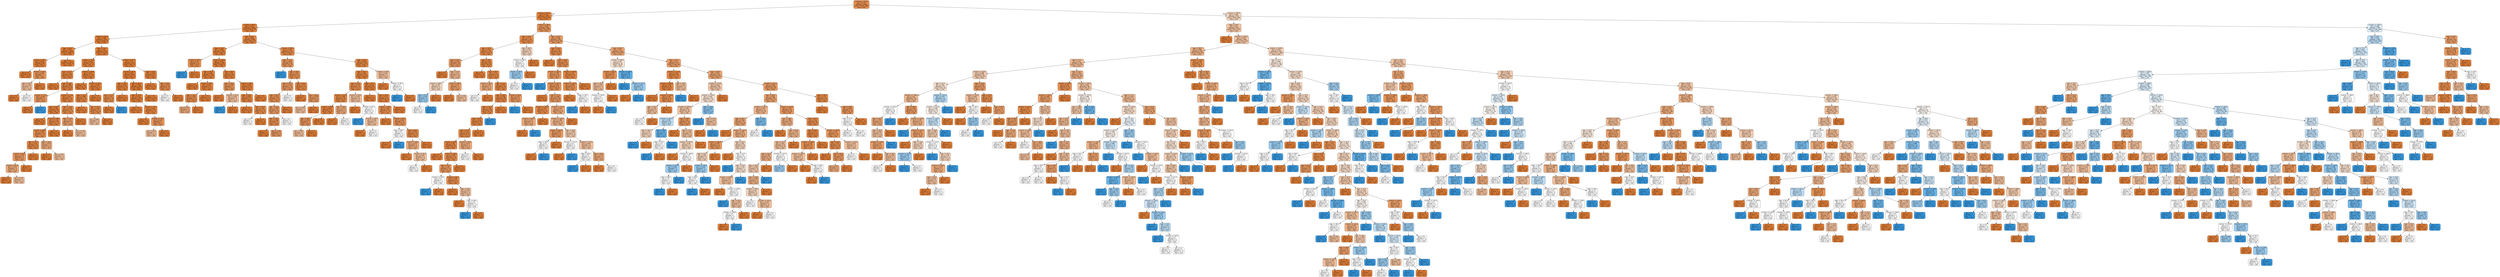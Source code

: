 digraph Tree {
node [shape=box, style="filled, rounded", color="black", fontname=helvetica] ;
edge [fontname=helvetica] ;
0 [label="Income <= 113.5\ngini = 0.174\nsamples = 5000\nvalue = [4520, 480]\nclass = y[0]", fillcolor="#e88e4e"] ;
1 [label="Income <= 92.5\ngini = 0.041\nsamples = 4021\nvalue = [3937, 84]\nclass = y[0]", fillcolor="#e6843d"] ;
0 -> 1 [labeldistance=2.5, labelangle=45, headlabel="True"] ;
2 [label="Income <= 82.5\ngini = 0.014\nsamples = 3638\nvalue = [3613, 25]\nclass = y[0]", fillcolor="#e5823a"] ;
1 -> 2 ;
3 [label="Income <= 63.5\ngini = 0.005\nsamples = 3272\nvalue = [3263, 9]\nclass = y[0]", fillcolor="#e5813a"] ;
2 -> 3 ;
4 [label="Age <= 26.5\ngini = 0.001\nsamples = 2490\nvalue = [2489, 1]\nclass = y[0]", fillcolor="#e58139"] ;
3 -> 4 ;
5 [label="Income <= 59.5\ngini = 0.024\nsamples = 83\nvalue = [82, 1]\nclass = y[0]", fillcolor="#e5833b"] ;
4 -> 5 ;
6 [label="gini = 0.0\nsamples = 76\nvalue = [76, 0]\nclass = y[0]", fillcolor="#e58139"] ;
5 -> 6 ;
7 [label="Income <= 60.5\ngini = 0.245\nsamples = 7\nvalue = [6, 1]\nclass = y[0]", fillcolor="#e9965a"] ;
5 -> 7 ;
8 [label="Age <= 25.0\ngini = 0.444\nsamples = 3\nvalue = [2, 1]\nclass = y[0]", fillcolor="#f2c09c"] ;
7 -> 8 ;
9 [label="gini = 0.0\nsamples = 1\nvalue = [1, 0]\nclass = y[0]", fillcolor="#e58139"] ;
8 -> 9 ;
10 [label="gini = 0.5\nsamples = 2\nvalue = [1, 1]\nclass = y[0]", fillcolor="#ffffff"] ;
8 -> 10 ;
11 [label="gini = 0.0\nsamples = 4\nvalue = [4, 0]\nclass = y[0]", fillcolor="#e58139"] ;
7 -> 11 ;
12 [label="gini = 0.0\nsamples = 2407\nvalue = [2407, 0]\nclass = y[0]", fillcolor="#e58139"] ;
4 -> 12 ;
13 [label="Age <= 36.5\ngini = 0.02\nsamples = 782\nvalue = [774, 8]\nclass = y[0]", fillcolor="#e5823b"] ;
3 -> 13 ;
14 [label="Income <= 73.5\ngini = 0.046\nsamples = 212\nvalue = [207, 5]\nclass = y[0]", fillcolor="#e6843e"] ;
13 -> 14 ;
15 [label="Age <= 27.5\ngini = 0.078\nsamples = 98\nvalue = [94, 4]\nclass = y[0]", fillcolor="#e68641"] ;
14 -> 15 ;
16 [label="gini = 0.0\nsamples = 16\nvalue = [16, 0]\nclass = y[0]", fillcolor="#e58139"] ;
15 -> 16 ;
17 [label="Age <= 28.5\ngini = 0.093\nsamples = 82\nvalue = [78, 4]\nclass = y[0]", fillcolor="#e68743"] ;
15 -> 17 ;
18 [label="Income <= 70.5\ngini = 0.245\nsamples = 7\nvalue = [6, 1]\nclass = y[0]", fillcolor="#e9965a"] ;
17 -> 18 ;
19 [label="gini = 0.0\nsamples = 6\nvalue = [6, 0]\nclass = y[0]", fillcolor="#e58139"] ;
18 -> 19 ;
20 [label="gini = 0.0\nsamples = 1\nvalue = [0, 1]\nclass = y[1]", fillcolor="#399de5"] ;
18 -> 20 ;
21 [label="Income <= 72.5\ngini = 0.077\nsamples = 75\nvalue = [72, 3]\nclass = y[0]", fillcolor="#e68641"] ;
17 -> 21 ;
22 [label="Age <= 33.5\ngini = 0.061\nsamples = 64\nvalue = [62, 2]\nclass = y[0]", fillcolor="#e6853f"] ;
21 -> 22 ;
23 [label="gini = 0.0\nsamples = 35\nvalue = [35, 0]\nclass = y[0]", fillcolor="#e58139"] ;
22 -> 23 ;
24 [label="Income <= 69.5\ngini = 0.128\nsamples = 29\nvalue = [27, 2]\nclass = y[0]", fillcolor="#e78a48"] ;
22 -> 24 ;
25 [label="Income <= 68.5\ngini = 0.188\nsamples = 19\nvalue = [17, 2]\nclass = y[0]", fillcolor="#e89050"] ;
24 -> 25 ;
26 [label="Age <= 34.5\ngini = 0.124\nsamples = 15\nvalue = [14, 1]\nclass = y[0]", fillcolor="#e78a47"] ;
25 -> 26 ;
27 [label="Income <= 66.5\ngini = 0.278\nsamples = 6\nvalue = [5, 1]\nclass = y[0]", fillcolor="#ea9a61"] ;
26 -> 27 ;
28 [label="Income <= 64.5\ngini = 0.375\nsamples = 4\nvalue = [3, 1]\nclass = y[0]", fillcolor="#eeab7b"] ;
27 -> 28 ;
29 [label="gini = 0.0\nsamples = 1\nvalue = [1, 0]\nclass = y[0]", fillcolor="#e58139"] ;
28 -> 29 ;
30 [label="gini = 0.444\nsamples = 3\nvalue = [2, 1]\nclass = y[0]", fillcolor="#f2c09c"] ;
28 -> 30 ;
31 [label="gini = 0.0\nsamples = 2\nvalue = [2, 0]\nclass = y[0]", fillcolor="#e58139"] ;
27 -> 31 ;
32 [label="gini = 0.0\nsamples = 9\nvalue = [9, 0]\nclass = y[0]", fillcolor="#e58139"] ;
26 -> 32 ;
33 [label="Age <= 35.5\ngini = 0.375\nsamples = 4\nvalue = [3, 1]\nclass = y[0]", fillcolor="#eeab7b"] ;
25 -> 33 ;
34 [label="gini = 0.0\nsamples = 1\nvalue = [1, 0]\nclass = y[0]", fillcolor="#e58139"] ;
33 -> 34 ;
35 [label="gini = 0.444\nsamples = 3\nvalue = [2, 1]\nclass = y[0]", fillcolor="#f2c09c"] ;
33 -> 35 ;
36 [label="gini = 0.0\nsamples = 10\nvalue = [10, 0]\nclass = y[0]", fillcolor="#e58139"] ;
24 -> 36 ;
37 [label="Age <= 31.0\ngini = 0.165\nsamples = 11\nvalue = [10, 1]\nclass = y[0]", fillcolor="#e88e4d"] ;
21 -> 37 ;
38 [label="Age <= 29.5\ngini = 0.32\nsamples = 5\nvalue = [4, 1]\nclass = y[0]", fillcolor="#eca06a"] ;
37 -> 38 ;
39 [label="gini = 0.0\nsamples = 2\nvalue = [2, 0]\nclass = y[0]", fillcolor="#e58139"] ;
38 -> 39 ;
40 [label="gini = 0.444\nsamples = 3\nvalue = [2, 1]\nclass = y[0]", fillcolor="#f2c09c"] ;
38 -> 40 ;
41 [label="gini = 0.0\nsamples = 6\nvalue = [6, 0]\nclass = y[0]", fillcolor="#e58139"] ;
37 -> 41 ;
42 [label="Income <= 80.5\ngini = 0.017\nsamples = 114\nvalue = [113, 1]\nclass = y[0]", fillcolor="#e5823b"] ;
14 -> 42 ;
43 [label="gini = 0.0\nsamples = 67\nvalue = [67, 0]\nclass = y[0]", fillcolor="#e58139"] ;
42 -> 43 ;
44 [label="Income <= 81.5\ngini = 0.042\nsamples = 47\nvalue = [46, 1]\nclass = y[0]", fillcolor="#e6843d"] ;
42 -> 44 ;
45 [label="Age <= 31.5\ngini = 0.083\nsamples = 23\nvalue = [22, 1]\nclass = y[0]", fillcolor="#e68742"] ;
44 -> 45 ;
46 [label="gini = 0.0\nsamples = 12\nvalue = [12, 0]\nclass = y[0]", fillcolor="#e58139"] ;
45 -> 46 ;
47 [label="Age <= 32.5\ngini = 0.165\nsamples = 11\nvalue = [10, 1]\nclass = y[0]", fillcolor="#e88e4d"] ;
45 -> 47 ;
48 [label="gini = 0.444\nsamples = 3\nvalue = [2, 1]\nclass = y[0]", fillcolor="#f2c09c"] ;
47 -> 48 ;
49 [label="gini = 0.0\nsamples = 8\nvalue = [8, 0]\nclass = y[0]", fillcolor="#e58139"] ;
47 -> 49 ;
50 [label="gini = 0.0\nsamples = 24\nvalue = [24, 0]\nclass = y[0]", fillcolor="#e58139"] ;
44 -> 50 ;
51 [label="Income <= 81.5\ngini = 0.01\nsamples = 570\nvalue = [567, 3]\nclass = y[0]", fillcolor="#e5823a"] ;
13 -> 51 ;
52 [label="Income <= 64.5\ngini = 0.007\nsamples = 533\nvalue = [531, 2]\nclass = y[0]", fillcolor="#e5813a"] ;
51 -> 52 ;
53 [label="Age <= 44.5\ngini = 0.043\nsamples = 46\nvalue = [45, 1]\nclass = y[0]", fillcolor="#e6843d"] ;
52 -> 53 ;
54 [label="Age <= 42.5\ngini = 0.18\nsamples = 10\nvalue = [9, 1]\nclass = y[0]", fillcolor="#e88f4f"] ;
53 -> 54 ;
55 [label="gini = 0.0\nsamples = 9\nvalue = [9, 0]\nclass = y[0]", fillcolor="#e58139"] ;
54 -> 55 ;
56 [label="gini = 0.0\nsamples = 1\nvalue = [0, 1]\nclass = y[1]", fillcolor="#399de5"] ;
54 -> 56 ;
57 [label="gini = 0.0\nsamples = 36\nvalue = [36, 0]\nclass = y[0]", fillcolor="#e58139"] ;
53 -> 57 ;
58 [label="Age <= 44.5\ngini = 0.004\nsamples = 487\nvalue = [486, 1]\nclass = y[0]", fillcolor="#e58139"] ;
52 -> 58 ;
59 [label="Age <= 43.5\ngini = 0.012\nsamples = 165\nvalue = [164, 1]\nclass = y[0]", fillcolor="#e5823a"] ;
58 -> 59 ;
60 [label="gini = 0.0\nsamples = 137\nvalue = [137, 0]\nclass = y[0]", fillcolor="#e58139"] ;
59 -> 60 ;
61 [label="Income <= 74.5\ngini = 0.069\nsamples = 28\nvalue = [27, 1]\nclass = y[0]", fillcolor="#e68640"] ;
59 -> 61 ;
62 [label="gini = 0.0\nsamples = 21\nvalue = [21, 0]\nclass = y[0]", fillcolor="#e58139"] ;
61 -> 62 ;
63 [label="Income <= 76.5\ngini = 0.245\nsamples = 7\nvalue = [6, 1]\nclass = y[0]", fillcolor="#e9965a"] ;
61 -> 63 ;
64 [label="gini = 0.444\nsamples = 3\nvalue = [2, 1]\nclass = y[0]", fillcolor="#f2c09c"] ;
63 -> 64 ;
65 [label="gini = 0.0\nsamples = 4\nvalue = [4, 0]\nclass = y[0]", fillcolor="#e58139"] ;
63 -> 65 ;
66 [label="gini = 0.0\nsamples = 322\nvalue = [322, 0]\nclass = y[0]", fillcolor="#e58139"] ;
58 -> 66 ;
67 [label="Age <= 52.0\ngini = 0.053\nsamples = 37\nvalue = [36, 1]\nclass = y[0]", fillcolor="#e6843e"] ;
51 -> 67 ;
68 [label="gini = 0.0\nsamples = 27\nvalue = [27, 0]\nclass = y[0]", fillcolor="#e58139"] ;
67 -> 68 ;
69 [label="Age <= 54.5\ngini = 0.18\nsamples = 10\nvalue = [9, 1]\nclass = y[0]", fillcolor="#e88f4f"] ;
67 -> 69 ;
70 [label="gini = 0.5\nsamples = 2\nvalue = [1, 1]\nclass = y[0]", fillcolor="#ffffff"] ;
69 -> 70 ;
71 [label="gini = 0.0\nsamples = 8\nvalue = [8, 0]\nclass = y[0]", fillcolor="#e58139"] ;
69 -> 71 ;
72 [label="Age <= 46.5\ngini = 0.084\nsamples = 366\nvalue = [350, 16]\nclass = y[0]", fillcolor="#e68742"] ;
2 -> 72 ;
73 [label="Age <= 26.5\ngini = 0.039\nsamples = 199\nvalue = [195, 4]\nclass = y[0]", fillcolor="#e6843d"] ;
72 -> 73 ;
74 [label="Income <= 84.0\ngini = 0.18\nsamples = 10\nvalue = [9, 1]\nclass = y[0]", fillcolor="#e88f4f"] ;
73 -> 74 ;
75 [label="gini = 0.0\nsamples = 1\nvalue = [0, 1]\nclass = y[1]", fillcolor="#399de5"] ;
74 -> 75 ;
76 [label="gini = 0.0\nsamples = 9\nvalue = [9, 0]\nclass = y[0]", fillcolor="#e58139"] ;
74 -> 76 ;
77 [label="Income <= 88.5\ngini = 0.031\nsamples = 189\nvalue = [186, 3]\nclass = y[0]", fillcolor="#e5833c"] ;
73 -> 77 ;
78 [label="Age <= 42.5\ngini = 0.016\nsamples = 124\nvalue = [123, 1]\nclass = y[0]", fillcolor="#e5823b"] ;
77 -> 78 ;
79 [label="gini = 0.0\nsamples = 90\nvalue = [90, 0]\nclass = y[0]", fillcolor="#e58139"] ;
78 -> 79 ;
80 [label="Income <= 83.5\ngini = 0.057\nsamples = 34\nvalue = [33, 1]\nclass = y[0]", fillcolor="#e6853f"] ;
78 -> 80 ;
81 [label="Age <= 43.5\ngini = 0.165\nsamples = 11\nvalue = [10, 1]\nclass = y[0]", fillcolor="#e88e4d"] ;
80 -> 81 ;
82 [label="gini = 0.375\nsamples = 4\nvalue = [3, 1]\nclass = y[0]", fillcolor="#eeab7b"] ;
81 -> 82 ;
83 [label="gini = 0.0\nsamples = 7\nvalue = [7, 0]\nclass = y[0]", fillcolor="#e58139"] ;
81 -> 83 ;
84 [label="gini = 0.0\nsamples = 23\nvalue = [23, 0]\nclass = y[0]", fillcolor="#e58139"] ;
80 -> 84 ;
85 [label="Age <= 30.0\ngini = 0.06\nsamples = 65\nvalue = [63, 2]\nclass = y[0]", fillcolor="#e6853f"] ;
77 -> 85 ;
86 [label="Age <= 28.5\ngini = 0.245\nsamples = 7\nvalue = [6, 1]\nclass = y[0]", fillcolor="#e9965a"] ;
85 -> 86 ;
87 [label="gini = 0.0\nsamples = 4\nvalue = [4, 0]\nclass = y[0]", fillcolor="#e58139"] ;
86 -> 87 ;
88 [label="Income <= 91.5\ngini = 0.444\nsamples = 3\nvalue = [2, 1]\nclass = y[0]", fillcolor="#f2c09c"] ;
86 -> 88 ;
89 [label="gini = 0.0\nsamples = 1\nvalue = [0, 1]\nclass = y[1]", fillcolor="#399de5"] ;
88 -> 89 ;
90 [label="gini = 0.0\nsamples = 2\nvalue = [2, 0]\nclass = y[0]", fillcolor="#e58139"] ;
88 -> 90 ;
91 [label="Income <= 89.5\ngini = 0.034\nsamples = 58\nvalue = [57, 1]\nclass = y[0]", fillcolor="#e5833c"] ;
85 -> 91 ;
92 [label="Age <= 39.5\ngini = 0.091\nsamples = 21\nvalue = [20, 1]\nclass = y[0]", fillcolor="#e68743"] ;
91 -> 92 ;
93 [label="gini = 0.0\nsamples = 10\nvalue = [10, 0]\nclass = y[0]", fillcolor="#e58139"] ;
92 -> 93 ;
94 [label="Age <= 40.5\ngini = 0.165\nsamples = 11\nvalue = [10, 1]\nclass = y[0]", fillcolor="#e88e4d"] ;
92 -> 94 ;
95 [label="gini = 0.5\nsamples = 2\nvalue = [1, 1]\nclass = y[0]", fillcolor="#ffffff"] ;
94 -> 95 ;
96 [label="gini = 0.0\nsamples = 9\nvalue = [9, 0]\nclass = y[0]", fillcolor="#e58139"] ;
94 -> 96 ;
97 [label="gini = 0.0\nsamples = 37\nvalue = [37, 0]\nclass = y[0]", fillcolor="#e58139"] ;
91 -> 97 ;
98 [label="Income <= 83.5\ngini = 0.133\nsamples = 167\nvalue = [155, 12]\nclass = y[0]", fillcolor="#e78b48"] ;
72 -> 98 ;
99 [label="Age <= 47.5\ngini = 0.264\nsamples = 32\nvalue = [27, 5]\nclass = y[0]", fillcolor="#ea985e"] ;
98 -> 99 ;
100 [label="gini = 0.0\nsamples = 1\nvalue = [0, 1]\nclass = y[1]", fillcolor="#399de5"] ;
99 -> 100 ;
101 [label="Age <= 59.5\ngini = 0.225\nsamples = 31\nvalue = [27, 4]\nclass = y[0]", fillcolor="#e99456"] ;
99 -> 101 ;
102 [label="Age <= 57.5\ngini = 0.278\nsamples = 18\nvalue = [15, 3]\nclass = y[0]", fillcolor="#ea9a61"] ;
101 -> 102 ;
103 [label="Age <= 52.5\ngini = 0.219\nsamples = 16\nvalue = [14, 2]\nclass = y[0]", fillcolor="#e99355"] ;
102 -> 103 ;
104 [label="Age <= 51.0\ngini = 0.298\nsamples = 11\nvalue = [9, 2]\nclass = y[0]", fillcolor="#eb9d65"] ;
103 -> 104 ;
105 [label="Age <= 49.5\ngini = 0.198\nsamples = 9\nvalue = [8, 1]\nclass = y[0]", fillcolor="#e89152"] ;
104 -> 105 ;
106 [label="gini = 0.0\nsamples = 3\nvalue = [3, 0]\nclass = y[0]", fillcolor="#e58139"] ;
105 -> 106 ;
107 [label="gini = 0.278\nsamples = 6\nvalue = [5, 1]\nclass = y[0]", fillcolor="#ea9a61"] ;
105 -> 107 ;
108 [label="gini = 0.5\nsamples = 2\nvalue = [1, 1]\nclass = y[0]", fillcolor="#ffffff"] ;
104 -> 108 ;
109 [label="gini = 0.0\nsamples = 5\nvalue = [5, 0]\nclass = y[0]", fillcolor="#e58139"] ;
103 -> 109 ;
110 [label="gini = 0.5\nsamples = 2\nvalue = [1, 1]\nclass = y[0]", fillcolor="#ffffff"] ;
102 -> 110 ;
111 [label="Age <= 62.5\ngini = 0.142\nsamples = 13\nvalue = [12, 1]\nclass = y[0]", fillcolor="#e78c49"] ;
101 -> 111 ;
112 [label="gini = 0.0\nsamples = 7\nvalue = [7, 0]\nclass = y[0]", fillcolor="#e58139"] ;
111 -> 112 ;
113 [label="Age <= 63.5\ngini = 0.278\nsamples = 6\nvalue = [5, 1]\nclass = y[0]", fillcolor="#ea9a61"] ;
111 -> 113 ;
114 [label="gini = 0.444\nsamples = 3\nvalue = [2, 1]\nclass = y[0]", fillcolor="#f2c09c"] ;
113 -> 114 ;
115 [label="gini = 0.0\nsamples = 3\nvalue = [3, 0]\nclass = y[0]", fillcolor="#e58139"] ;
113 -> 115 ;
116 [label="Age <= 64.5\ngini = 0.098\nsamples = 135\nvalue = [128, 7]\nclass = y[0]", fillcolor="#e68844"] ;
98 -> 116 ;
117 [label="Age <= 52.5\ngini = 0.087\nsamples = 132\nvalue = [126, 6]\nclass = y[0]", fillcolor="#e68742"] ;
116 -> 117 ;
118 [label="Age <= 51.5\ngini = 0.176\nsamples = 41\nvalue = [37, 4]\nclass = y[0]", fillcolor="#e88f4e"] ;
117 -> 118 ;
119 [label="Income <= 91.5\ngini = 0.108\nsamples = 35\nvalue = [33, 2]\nclass = y[0]", fillcolor="#e78945"] ;
118 -> 119 ;
120 [label="Income <= 84.5\ngini = 0.062\nsamples = 31\nvalue = [30, 1]\nclass = y[0]", fillcolor="#e68540"] ;
119 -> 120 ;
121 [label="Age <= 48.5\ngini = 0.245\nsamples = 7\nvalue = [6, 1]\nclass = y[0]", fillcolor="#e9965a"] ;
120 -> 121 ;
122 [label="gini = 0.444\nsamples = 3\nvalue = [2, 1]\nclass = y[0]", fillcolor="#f2c09c"] ;
121 -> 122 ;
123 [label="gini = 0.0\nsamples = 4\nvalue = [4, 0]\nclass = y[0]", fillcolor="#e58139"] ;
121 -> 123 ;
124 [label="gini = 0.0\nsamples = 24\nvalue = [24, 0]\nclass = y[0]", fillcolor="#e58139"] ;
120 -> 124 ;
125 [label="Age <= 50.5\ngini = 0.375\nsamples = 4\nvalue = [3, 1]\nclass = y[0]", fillcolor="#eeab7b"] ;
119 -> 125 ;
126 [label="gini = 0.0\nsamples = 2\nvalue = [2, 0]\nclass = y[0]", fillcolor="#e58139"] ;
125 -> 126 ;
127 [label="gini = 0.5\nsamples = 2\nvalue = [1, 1]\nclass = y[0]", fillcolor="#ffffff"] ;
125 -> 127 ;
128 [label="Income <= 84.5\ngini = 0.444\nsamples = 6\nvalue = [4, 2]\nclass = y[0]", fillcolor="#f2c09c"] ;
118 -> 128 ;
129 [label="gini = 0.0\nsamples = 2\nvalue = [2, 0]\nclass = y[0]", fillcolor="#e58139"] ;
128 -> 129 ;
130 [label="Income <= 87.5\ngini = 0.5\nsamples = 4\nvalue = [2, 2]\nclass = y[0]", fillcolor="#ffffff"] ;
128 -> 130 ;
131 [label="gini = 0.0\nsamples = 1\nvalue = [0, 1]\nclass = y[1]", fillcolor="#399de5"] ;
130 -> 131 ;
132 [label="Income <= 90.5\ngini = 0.444\nsamples = 3\nvalue = [2, 1]\nclass = y[0]", fillcolor="#f2c09c"] ;
130 -> 132 ;
133 [label="gini = 0.0\nsamples = 1\nvalue = [1, 0]\nclass = y[0]", fillcolor="#e58139"] ;
132 -> 133 ;
134 [label="gini = 0.5\nsamples = 2\nvalue = [1, 1]\nclass = y[0]", fillcolor="#ffffff"] ;
132 -> 134 ;
135 [label="Age <= 57.5\ngini = 0.043\nsamples = 91\nvalue = [89, 2]\nclass = y[0]", fillcolor="#e6843d"] ;
117 -> 135 ;
136 [label="gini = 0.0\nsamples = 41\nvalue = [41, 0]\nclass = y[0]", fillcolor="#e58139"] ;
135 -> 136 ;
137 [label="Age <= 59.5\ngini = 0.077\nsamples = 50\nvalue = [48, 2]\nclass = y[0]", fillcolor="#e68641"] ;
135 -> 137 ;
138 [label="Income <= 84.5\ngini = 0.188\nsamples = 19\nvalue = [17, 2]\nclass = y[0]", fillcolor="#e89050"] ;
137 -> 138 ;
139 [label="gini = 0.0\nsamples = 5\nvalue = [5, 0]\nclass = y[0]", fillcolor="#e58139"] ;
138 -> 139 ;
140 [label="Income <= 86.5\ngini = 0.245\nsamples = 14\nvalue = [12, 2]\nclass = y[0]", fillcolor="#e9965a"] ;
138 -> 140 ;
141 [label="Age <= 58.5\ngini = 0.5\nsamples = 2\nvalue = [1, 1]\nclass = y[0]", fillcolor="#ffffff"] ;
140 -> 141 ;
142 [label="gini = 0.0\nsamples = 1\nvalue = [1, 0]\nclass = y[0]", fillcolor="#e58139"] ;
141 -> 142 ;
143 [label="gini = 0.0\nsamples = 1\nvalue = [0, 1]\nclass = y[1]", fillcolor="#399de5"] ;
141 -> 143 ;
144 [label="Age <= 58.5\ngini = 0.153\nsamples = 12\nvalue = [11, 1]\nclass = y[0]", fillcolor="#e78c4b"] ;
140 -> 144 ;
145 [label="Income <= 89.0\ngini = 0.375\nsamples = 4\nvalue = [3, 1]\nclass = y[0]", fillcolor="#eeab7b"] ;
144 -> 145 ;
146 [label="gini = 0.0\nsamples = 1\nvalue = [1, 0]\nclass = y[0]", fillcolor="#e58139"] ;
145 -> 146 ;
147 [label="Income <= 91.0\ngini = 0.444\nsamples = 3\nvalue = [2, 1]\nclass = y[0]", fillcolor="#f2c09c"] ;
145 -> 147 ;
148 [label="gini = 0.5\nsamples = 2\nvalue = [1, 1]\nclass = y[0]", fillcolor="#ffffff"] ;
147 -> 148 ;
149 [label="gini = 0.0\nsamples = 1\nvalue = [1, 0]\nclass = y[0]", fillcolor="#e58139"] ;
147 -> 149 ;
150 [label="gini = 0.0\nsamples = 8\nvalue = [8, 0]\nclass = y[0]", fillcolor="#e58139"] ;
144 -> 150 ;
151 [label="gini = 0.0\nsamples = 31\nvalue = [31, 0]\nclass = y[0]", fillcolor="#e58139"] ;
137 -> 151 ;
152 [label="Income <= 86.5\ngini = 0.444\nsamples = 3\nvalue = [2, 1]\nclass = y[0]", fillcolor="#f2c09c"] ;
116 -> 152 ;
153 [label="gini = 0.0\nsamples = 1\nvalue = [1, 0]\nclass = y[0]", fillcolor="#e58139"] ;
152 -> 153 ;
154 [label="Income <= 90.0\ngini = 0.5\nsamples = 2\nvalue = [1, 1]\nclass = y[0]", fillcolor="#ffffff"] ;
152 -> 154 ;
155 [label="gini = 0.0\nsamples = 1\nvalue = [0, 1]\nclass = y[1]", fillcolor="#399de5"] ;
154 -> 155 ;
156 [label="gini = 0.0\nsamples = 1\nvalue = [1, 0]\nclass = y[0]", fillcolor="#e58139"] ;
154 -> 156 ;
157 [label="Income <= 98.5\ngini = 0.261\nsamples = 383\nvalue = [324, 59]\nclass = y[0]", fillcolor="#ea985d"] ;
1 -> 157 ;
158 [label="Age <= 64.5\ngini = 0.172\nsamples = 116\nvalue = [105, 11]\nclass = y[0]", fillcolor="#e88e4e"] ;
157 -> 158 ;
159 [label="Age <= 33.0\ngini = 0.149\nsamples = 111\nvalue = [102, 9]\nclass = y[0]", fillcolor="#e78c4a"] ;
158 -> 159 ;
160 [label="Age <= 29.0\ngini = 0.278\nsamples = 18\nvalue = [15, 3]\nclass = y[0]", fillcolor="#ea9a61"] ;
159 -> 160 ;
161 [label="gini = 0.0\nsamples = 8\nvalue = [8, 0]\nclass = y[0]", fillcolor="#e58139"] ;
160 -> 161 ;
162 [label="Age <= 31.5\ngini = 0.42\nsamples = 10\nvalue = [7, 3]\nclass = y[0]", fillcolor="#f0b78e"] ;
160 -> 162 ;
163 [label="Income <= 96.5\ngini = 0.48\nsamples = 5\nvalue = [3, 2]\nclass = y[0]", fillcolor="#f6d5bd"] ;
162 -> 163 ;
164 [label="Age <= 30.5\ngini = 0.444\nsamples = 3\nvalue = [1, 2]\nclass = y[1]", fillcolor="#9ccef2"] ;
163 -> 164 ;
165 [label="gini = 0.5\nsamples = 2\nvalue = [1, 1]\nclass = y[0]", fillcolor="#ffffff"] ;
164 -> 165 ;
166 [label="gini = 0.0\nsamples = 1\nvalue = [0, 1]\nclass = y[1]", fillcolor="#399de5"] ;
164 -> 166 ;
167 [label="gini = 0.0\nsamples = 2\nvalue = [2, 0]\nclass = y[0]", fillcolor="#e58139"] ;
163 -> 167 ;
168 [label="Income <= 96.0\ngini = 0.32\nsamples = 5\nvalue = [4, 1]\nclass = y[0]", fillcolor="#eca06a"] ;
162 -> 168 ;
169 [label="gini = 0.0\nsamples = 2\nvalue = [2, 0]\nclass = y[0]", fillcolor="#e58139"] ;
168 -> 169 ;
170 [label="gini = 0.444\nsamples = 3\nvalue = [2, 1]\nclass = y[0]", fillcolor="#f2c09c"] ;
168 -> 170 ;
171 [label="Age <= 38.5\ngini = 0.121\nsamples = 93\nvalue = [87, 6]\nclass = y[0]", fillcolor="#e78a47"] ;
159 -> 171 ;
172 [label="gini = 0.0\nsamples = 14\nvalue = [14, 0]\nclass = y[0]", fillcolor="#e58139"] ;
171 -> 172 ;
173 [label="Age <= 39.5\ngini = 0.14\nsamples = 79\nvalue = [73, 6]\nclass = y[0]", fillcolor="#e78b49"] ;
171 -> 173 ;
174 [label="Income <= 93.5\ngini = 0.375\nsamples = 4\nvalue = [3, 1]\nclass = y[0]", fillcolor="#eeab7b"] ;
173 -> 174 ;
175 [label="gini = 0.5\nsamples = 2\nvalue = [1, 1]\nclass = y[0]", fillcolor="#ffffff"] ;
174 -> 175 ;
176 [label="gini = 0.0\nsamples = 2\nvalue = [2, 0]\nclass = y[0]", fillcolor="#e58139"] ;
174 -> 176 ;
177 [label="Age <= 61.0\ngini = 0.124\nsamples = 75\nvalue = [70, 5]\nclass = y[0]", fillcolor="#e78a47"] ;
173 -> 177 ;
178 [label="Age <= 56.5\ngini = 0.109\nsamples = 69\nvalue = [65, 4]\nclass = y[0]", fillcolor="#e78945"] ;
177 -> 178 ;
179 [label="Age <= 55.5\ngini = 0.133\nsamples = 56\nvalue = [52, 4]\nclass = y[0]", fillcolor="#e78b48"] ;
178 -> 179 ;
180 [label="Age <= 52.5\ngini = 0.103\nsamples = 55\nvalue = [52, 3]\nclass = y[0]", fillcolor="#e68844"] ;
179 -> 180 ;
181 [label="Age <= 51.5\ngini = 0.139\nsamples = 40\nvalue = [37, 3]\nclass = y[0]", fillcolor="#e78b49"] ;
180 -> 181 ;
182 [label="Income <= 93.5\ngini = 0.105\nsamples = 36\nvalue = [34, 2]\nclass = y[0]", fillcolor="#e78845"] ;
181 -> 182 ;
183 [label="gini = 0.0\nsamples = 13\nvalue = [13, 0]\nclass = y[0]", fillcolor="#e58139"] ;
182 -> 183 ;
184 [label="Income <= 96.5\ngini = 0.159\nsamples = 23\nvalue = [21, 2]\nclass = y[0]", fillcolor="#e78d4c"] ;
182 -> 184 ;
185 [label="Age <= 41.5\ngini = 0.26\nsamples = 13\nvalue = [11, 2]\nclass = y[0]", fillcolor="#ea985d"] ;
184 -> 185 ;
186 [label="Income <= 94.5\ngini = 0.5\nsamples = 2\nvalue = [1, 1]\nclass = y[0]", fillcolor="#ffffff"] ;
185 -> 186 ;
187 [label="gini = 0.0\nsamples = 1\nvalue = [0, 1]\nclass = y[1]", fillcolor="#399de5"] ;
186 -> 187 ;
188 [label="gini = 0.0\nsamples = 1\nvalue = [1, 0]\nclass = y[0]", fillcolor="#e58139"] ;
186 -> 188 ;
189 [label="Income <= 94.5\ngini = 0.165\nsamples = 11\nvalue = [10, 1]\nclass = y[0]", fillcolor="#e88e4d"] ;
185 -> 189 ;
190 [label="gini = 0.0\nsamples = 8\nvalue = [8, 0]\nclass = y[0]", fillcolor="#e58139"] ;
189 -> 190 ;
191 [label="Age <= 44.5\ngini = 0.444\nsamples = 3\nvalue = [2, 1]\nclass = y[0]", fillcolor="#f2c09c"] ;
189 -> 191 ;
192 [label="gini = 0.0\nsamples = 1\nvalue = [1, 0]\nclass = y[0]", fillcolor="#e58139"] ;
191 -> 192 ;
193 [label="Age <= 48.5\ngini = 0.5\nsamples = 2\nvalue = [1, 1]\nclass = y[0]", fillcolor="#ffffff"] ;
191 -> 193 ;
194 [label="gini = 0.0\nsamples = 1\nvalue = [0, 1]\nclass = y[1]", fillcolor="#399de5"] ;
193 -> 194 ;
195 [label="gini = 0.0\nsamples = 1\nvalue = [1, 0]\nclass = y[0]", fillcolor="#e58139"] ;
193 -> 195 ;
196 [label="gini = 0.0\nsamples = 10\nvalue = [10, 0]\nclass = y[0]", fillcolor="#e58139"] ;
184 -> 196 ;
197 [label="Income <= 93.5\ngini = 0.375\nsamples = 4\nvalue = [3, 1]\nclass = y[0]", fillcolor="#eeab7b"] ;
181 -> 197 ;
198 [label="gini = 0.5\nsamples = 2\nvalue = [1, 1]\nclass = y[0]", fillcolor="#ffffff"] ;
197 -> 198 ;
199 [label="gini = 0.0\nsamples = 2\nvalue = [2, 0]\nclass = y[0]", fillcolor="#e58139"] ;
197 -> 199 ;
200 [label="gini = 0.0\nsamples = 15\nvalue = [15, 0]\nclass = y[0]", fillcolor="#e58139"] ;
180 -> 200 ;
201 [label="gini = 0.0\nsamples = 1\nvalue = [0, 1]\nclass = y[1]", fillcolor="#399de5"] ;
179 -> 201 ;
202 [label="gini = 0.0\nsamples = 13\nvalue = [13, 0]\nclass = y[0]", fillcolor="#e58139"] ;
178 -> 202 ;
203 [label="Income <= 94.0\ngini = 0.278\nsamples = 6\nvalue = [5, 1]\nclass = y[0]", fillcolor="#ea9a61"] ;
177 -> 203 ;
204 [label="gini = 0.0\nsamples = 1\nvalue = [0, 1]\nclass = y[1]", fillcolor="#399de5"] ;
203 -> 204 ;
205 [label="gini = 0.0\nsamples = 5\nvalue = [5, 0]\nclass = y[0]", fillcolor="#e58139"] ;
203 -> 205 ;
206 [label="Age <= 65.5\ngini = 0.48\nsamples = 5\nvalue = [3, 2]\nclass = y[0]", fillcolor="#f6d5bd"] ;
158 -> 206 ;
207 [label="Income <= 96.5\ngini = 0.5\nsamples = 4\nvalue = [2, 2]\nclass = y[0]", fillcolor="#ffffff"] ;
206 -> 207 ;
208 [label="Income <= 94.5\ngini = 0.444\nsamples = 3\nvalue = [1, 2]\nclass = y[1]", fillcolor="#9ccef2"] ;
207 -> 208 ;
209 [label="gini = 0.5\nsamples = 2\nvalue = [1, 1]\nclass = y[0]", fillcolor="#ffffff"] ;
208 -> 209 ;
210 [label="gini = 0.0\nsamples = 1\nvalue = [0, 1]\nclass = y[1]", fillcolor="#399de5"] ;
208 -> 210 ;
211 [label="gini = 0.0\nsamples = 1\nvalue = [1, 0]\nclass = y[0]", fillcolor="#e58139"] ;
207 -> 211 ;
212 [label="gini = 0.0\nsamples = 1\nvalue = [1, 0]\nclass = y[0]", fillcolor="#e58139"] ;
206 -> 212 ;
213 [label="Age <= 34.5\ngini = 0.295\nsamples = 267\nvalue = [219, 48]\nclass = y[0]", fillcolor="#eb9d64"] ;
157 -> 213 ;
214 [label="Age <= 26.5\ngini = 0.174\nsamples = 83\nvalue = [75, 8]\nclass = y[0]", fillcolor="#e88e4e"] ;
213 -> 214 ;
215 [label="gini = 0.0\nsamples = 13\nvalue = [13, 0]\nclass = y[0]", fillcolor="#e58139"] ;
214 -> 215 ;
216 [label="Age <= 30.5\ngini = 0.202\nsamples = 70\nvalue = [62, 8]\nclass = y[0]", fillcolor="#e89153"] ;
214 -> 216 ;
217 [label="Income <= 100.0\ngini = 0.278\nsamples = 36\nvalue = [30, 6]\nclass = y[0]", fillcolor="#ea9a61"] ;
216 -> 217 ;
218 [label="gini = 0.0\nsamples = 1\nvalue = [0, 1]\nclass = y[1]", fillcolor="#399de5"] ;
217 -> 218 ;
219 [label="Income <= 102.5\ngini = 0.245\nsamples = 35\nvalue = [30, 5]\nclass = y[0]", fillcolor="#e9965a"] ;
217 -> 219 ;
220 [label="gini = 0.0\nsamples = 6\nvalue = [6, 0]\nclass = y[0]", fillcolor="#e58139"] ;
219 -> 220 ;
221 [label="Age <= 27.5\ngini = 0.285\nsamples = 29\nvalue = [24, 5]\nclass = y[0]", fillcolor="#ea9b62"] ;
219 -> 221 ;
222 [label="Income <= 107.0\ngini = 0.153\nsamples = 12\nvalue = [11, 1]\nclass = y[0]", fillcolor="#e78c4b"] ;
221 -> 222 ;
223 [label="Income <= 104.5\ngini = 0.375\nsamples = 4\nvalue = [3, 1]\nclass = y[0]", fillcolor="#eeab7b"] ;
222 -> 223 ;
224 [label="gini = 0.0\nsamples = 3\nvalue = [3, 0]\nclass = y[0]", fillcolor="#e58139"] ;
223 -> 224 ;
225 [label="gini = 0.0\nsamples = 1\nvalue = [0, 1]\nclass = y[1]", fillcolor="#399de5"] ;
223 -> 225 ;
226 [label="gini = 0.0\nsamples = 8\nvalue = [8, 0]\nclass = y[0]", fillcolor="#e58139"] ;
222 -> 226 ;
227 [label="Income <= 112.5\ngini = 0.36\nsamples = 17\nvalue = [13, 4]\nclass = y[0]", fillcolor="#eda876"] ;
221 -> 227 ;
228 [label="Income <= 109.5\ngini = 0.408\nsamples = 14\nvalue = [10, 4]\nclass = y[0]", fillcolor="#efb388"] ;
227 -> 228 ;
229 [label="Income <= 103.5\ngini = 0.278\nsamples = 6\nvalue = [5, 1]\nclass = y[0]", fillcolor="#ea9a61"] ;
228 -> 229 ;
230 [label="Age <= 28.5\ngini = 0.5\nsamples = 2\nvalue = [1, 1]\nclass = y[0]", fillcolor="#ffffff"] ;
229 -> 230 ;
231 [label="gini = 0.0\nsamples = 1\nvalue = [1, 0]\nclass = y[0]", fillcolor="#e58139"] ;
230 -> 231 ;
232 [label="gini = 0.0\nsamples = 1\nvalue = [0, 1]\nclass = y[1]", fillcolor="#399de5"] ;
230 -> 232 ;
233 [label="gini = 0.0\nsamples = 4\nvalue = [4, 0]\nclass = y[0]", fillcolor="#e58139"] ;
229 -> 233 ;
234 [label="Age <= 28.5\ngini = 0.469\nsamples = 8\nvalue = [5, 3]\nclass = y[0]", fillcolor="#f5cdb0"] ;
228 -> 234 ;
235 [label="Income <= 111.5\ngini = 0.5\nsamples = 2\nvalue = [1, 1]\nclass = y[0]", fillcolor="#ffffff"] ;
234 -> 235 ;
236 [label="gini = 0.0\nsamples = 1\nvalue = [1, 0]\nclass = y[0]", fillcolor="#e58139"] ;
235 -> 236 ;
237 [label="gini = 0.0\nsamples = 1\nvalue = [0, 1]\nclass = y[1]", fillcolor="#399de5"] ;
235 -> 237 ;
238 [label="Income <= 111.0\ngini = 0.444\nsamples = 6\nvalue = [4, 2]\nclass = y[0]", fillcolor="#f2c09c"] ;
234 -> 238 ;
239 [label="Age <= 29.5\ngini = 0.5\nsamples = 2\nvalue = [1, 1]\nclass = y[0]", fillcolor="#ffffff"] ;
238 -> 239 ;
240 [label="gini = 0.0\nsamples = 1\nvalue = [0, 1]\nclass = y[1]", fillcolor="#399de5"] ;
239 -> 240 ;
241 [label="gini = 0.0\nsamples = 1\nvalue = [1, 0]\nclass = y[0]", fillcolor="#e58139"] ;
239 -> 241 ;
242 [label="Age <= 29.5\ngini = 0.375\nsamples = 4\nvalue = [3, 1]\nclass = y[0]", fillcolor="#eeab7b"] ;
238 -> 242 ;
243 [label="gini = 0.0\nsamples = 2\nvalue = [2, 0]\nclass = y[0]", fillcolor="#e58139"] ;
242 -> 243 ;
244 [label="gini = 0.5\nsamples = 2\nvalue = [1, 1]\nclass = y[0]", fillcolor="#ffffff"] ;
242 -> 244 ;
245 [label="gini = 0.0\nsamples = 3\nvalue = [3, 0]\nclass = y[0]", fillcolor="#e58139"] ;
227 -> 245 ;
246 [label="Income <= 104.5\ngini = 0.111\nsamples = 34\nvalue = [32, 2]\nclass = y[0]", fillcolor="#e78945"] ;
216 -> 246 ;
247 [label="Income <= 103.0\ngini = 0.208\nsamples = 17\nvalue = [15, 2]\nclass = y[0]", fillcolor="#e89253"] ;
246 -> 247 ;
248 [label="gini = 0.0\nsamples = 13\nvalue = [13, 0]\nclass = y[0]", fillcolor="#e58139"] ;
247 -> 248 ;
249 [label="Age <= 33.5\ngini = 0.5\nsamples = 4\nvalue = [2, 2]\nclass = y[0]", fillcolor="#ffffff"] ;
247 -> 249 ;
250 [label="gini = 0.0\nsamples = 2\nvalue = [0, 2]\nclass = y[1]", fillcolor="#399de5"] ;
249 -> 250 ;
251 [label="gini = 0.0\nsamples = 2\nvalue = [2, 0]\nclass = y[0]", fillcolor="#e58139"] ;
249 -> 251 ;
252 [label="gini = 0.0\nsamples = 17\nvalue = [17, 0]\nclass = y[0]", fillcolor="#e58139"] ;
246 -> 252 ;
253 [label="Age <= 36.5\ngini = 0.34\nsamples = 184\nvalue = [144, 40]\nclass = y[0]", fillcolor="#eca470"] ;
213 -> 253 ;
254 [label="Income <= 106.5\ngini = 0.49\nsamples = 14\nvalue = [8, 6]\nclass = y[0]", fillcolor="#f8e0ce"] ;
253 -> 254 ;
255 [label="Income <= 102.0\ngini = 0.219\nsamples = 8\nvalue = [7, 1]\nclass = y[0]", fillcolor="#e99355"] ;
254 -> 255 ;
256 [label="Age <= 35.5\ngini = 0.444\nsamples = 3\nvalue = [2, 1]\nclass = y[0]", fillcolor="#f2c09c"] ;
255 -> 256 ;
257 [label="Income <= 100.5\ngini = 0.5\nsamples = 2\nvalue = [1, 1]\nclass = y[0]", fillcolor="#ffffff"] ;
256 -> 257 ;
258 [label="gini = 0.0\nsamples = 1\nvalue = [1, 0]\nclass = y[0]", fillcolor="#e58139"] ;
257 -> 258 ;
259 [label="gini = 0.0\nsamples = 1\nvalue = [0, 1]\nclass = y[1]", fillcolor="#399de5"] ;
257 -> 259 ;
260 [label="gini = 0.0\nsamples = 1\nvalue = [1, 0]\nclass = y[0]", fillcolor="#e58139"] ;
256 -> 260 ;
261 [label="gini = 0.0\nsamples = 5\nvalue = [5, 0]\nclass = y[0]", fillcolor="#e58139"] ;
255 -> 261 ;
262 [label="Income <= 109.5\ngini = 0.278\nsamples = 6\nvalue = [1, 5]\nclass = y[1]", fillcolor="#61b1ea"] ;
254 -> 262 ;
263 [label="gini = 0.0\nsamples = 3\nvalue = [0, 3]\nclass = y[1]", fillcolor="#399de5"] ;
262 -> 263 ;
264 [label="Income <= 111.5\ngini = 0.444\nsamples = 3\nvalue = [1, 2]\nclass = y[1]", fillcolor="#9ccef2"] ;
262 -> 264 ;
265 [label="gini = 0.0\nsamples = 1\nvalue = [1, 0]\nclass = y[0]", fillcolor="#e58139"] ;
264 -> 265 ;
266 [label="gini = 0.0\nsamples = 2\nvalue = [0, 2]\nclass = y[1]", fillcolor="#399de5"] ;
264 -> 266 ;
267 [label="Age <= 41.5\ngini = 0.32\nsamples = 170\nvalue = [136, 34]\nclass = y[0]", fillcolor="#eca06a"] ;
253 -> 267 ;
268 [label="Income <= 112.5\ngini = 0.128\nsamples = 29\nvalue = [27, 2]\nclass = y[0]", fillcolor="#e78a48"] ;
267 -> 268 ;
269 [label="Income <= 106.5\ngini = 0.074\nsamples = 26\nvalue = [25, 1]\nclass = y[0]", fillcolor="#e68641"] ;
268 -> 269 ;
270 [label="gini = 0.0\nsamples = 16\nvalue = [16, 0]\nclass = y[0]", fillcolor="#e58139"] ;
269 -> 270 ;
271 [label="Income <= 108.5\ngini = 0.18\nsamples = 10\nvalue = [9, 1]\nclass = y[0]", fillcolor="#e88f4f"] ;
269 -> 271 ;
272 [label="Age <= 40.0\ngini = 0.444\nsamples = 3\nvalue = [2, 1]\nclass = y[0]", fillcolor="#f2c09c"] ;
271 -> 272 ;
273 [label="gini = 0.5\nsamples = 2\nvalue = [1, 1]\nclass = y[0]", fillcolor="#ffffff"] ;
272 -> 273 ;
274 [label="gini = 0.0\nsamples = 1\nvalue = [1, 0]\nclass = y[0]", fillcolor="#e58139"] ;
272 -> 274 ;
275 [label="gini = 0.0\nsamples = 7\nvalue = [7, 0]\nclass = y[0]", fillcolor="#e58139"] ;
271 -> 275 ;
276 [label="Age <= 38.5\ngini = 0.444\nsamples = 3\nvalue = [2, 1]\nclass = y[0]", fillcolor="#f2c09c"] ;
268 -> 276 ;
277 [label="gini = 0.0\nsamples = 1\nvalue = [0, 1]\nclass = y[1]", fillcolor="#399de5"] ;
276 -> 277 ;
278 [label="gini = 0.0\nsamples = 2\nvalue = [2, 0]\nclass = y[0]", fillcolor="#e58139"] ;
276 -> 278 ;
279 [label="Age <= 48.5\ngini = 0.351\nsamples = 141\nvalue = [109, 32]\nclass = y[0]", fillcolor="#eda673"] ;
267 -> 279 ;
280 [label="Income <= 112.5\ngini = 0.461\nsamples = 36\nvalue = [23, 13]\nclass = y[0]", fillcolor="#f4c8a9"] ;
279 -> 280 ;
281 [label="Income <= 110.5\ngini = 0.491\nsamples = 30\nvalue = [17, 13]\nclass = y[0]", fillcolor="#f9e1d0"] ;
280 -> 281 ;
282 [label="Income <= 103.5\ngini = 0.454\nsamples = 23\nvalue = [15, 8]\nclass = y[0]", fillcolor="#f3c4a3"] ;
281 -> 282 ;
283 [label="Income <= 101.5\ngini = 0.48\nsamples = 10\nvalue = [4, 6]\nclass = y[1]", fillcolor="#bddef6"] ;
282 -> 283 ;
284 [label="Age <= 45.0\ngini = 0.48\nsamples = 5\nvalue = [3, 2]\nclass = y[0]", fillcolor="#f6d5bd"] ;
283 -> 284 ;
285 [label="gini = 0.0\nsamples = 2\nvalue = [0, 2]\nclass = y[1]", fillcolor="#399de5"] ;
284 -> 285 ;
286 [label="gini = 0.0\nsamples = 3\nvalue = [3, 0]\nclass = y[0]", fillcolor="#e58139"] ;
284 -> 286 ;
287 [label="Age <= 44.0\ngini = 0.32\nsamples = 5\nvalue = [1, 4]\nclass = y[1]", fillcolor="#6ab6ec"] ;
283 -> 287 ;
288 [label="Age <= 42.5\ngini = 0.5\nsamples = 2\nvalue = [1, 1]\nclass = y[0]", fillcolor="#ffffff"] ;
287 -> 288 ;
289 [label="gini = 0.0\nsamples = 1\nvalue = [0, 1]\nclass = y[1]", fillcolor="#399de5"] ;
288 -> 289 ;
290 [label="gini = 0.0\nsamples = 1\nvalue = [1, 0]\nclass = y[0]", fillcolor="#e58139"] ;
288 -> 290 ;
291 [label="gini = 0.0\nsamples = 3\nvalue = [0, 3]\nclass = y[1]", fillcolor="#399de5"] ;
287 -> 291 ;
292 [label="Age <= 45.5\ngini = 0.26\nsamples = 13\nvalue = [11, 2]\nclass = y[0]", fillcolor="#ea985d"] ;
282 -> 292 ;
293 [label="gini = 0.0\nsamples = 7\nvalue = [7, 0]\nclass = y[0]", fillcolor="#e58139"] ;
292 -> 293 ;
294 [label="Age <= 47.5\ngini = 0.444\nsamples = 6\nvalue = [4, 2]\nclass = y[0]", fillcolor="#f2c09c"] ;
292 -> 294 ;
295 [label="Income <= 104.5\ngini = 0.48\nsamples = 5\nvalue = [3, 2]\nclass = y[0]", fillcolor="#f6d5bd"] ;
294 -> 295 ;
296 [label="gini = 0.0\nsamples = 1\nvalue = [1, 0]\nclass = y[0]", fillcolor="#e58139"] ;
295 -> 296 ;
297 [label="Income <= 109.5\ngini = 0.5\nsamples = 4\nvalue = [2, 2]\nclass = y[0]", fillcolor="#ffffff"] ;
295 -> 297 ;
298 [label="Income <= 107.0\ngini = 0.444\nsamples = 3\nvalue = [1, 2]\nclass = y[1]", fillcolor="#9ccef2"] ;
297 -> 298 ;
299 [label="Age <= 46.5\ngini = 0.5\nsamples = 2\nvalue = [1, 1]\nclass = y[0]", fillcolor="#ffffff"] ;
298 -> 299 ;
300 [label="gini = 0.0\nsamples = 1\nvalue = [0, 1]\nclass = y[1]", fillcolor="#399de5"] ;
299 -> 300 ;
301 [label="gini = 0.0\nsamples = 1\nvalue = [1, 0]\nclass = y[0]", fillcolor="#e58139"] ;
299 -> 301 ;
302 [label="gini = 0.0\nsamples = 1\nvalue = [0, 1]\nclass = y[1]", fillcolor="#399de5"] ;
298 -> 302 ;
303 [label="gini = 0.0\nsamples = 1\nvalue = [1, 0]\nclass = y[0]", fillcolor="#e58139"] ;
297 -> 303 ;
304 [label="gini = 0.0\nsamples = 1\nvalue = [1, 0]\nclass = y[0]", fillcolor="#e58139"] ;
294 -> 304 ;
305 [label="Age <= 45.0\ngini = 0.408\nsamples = 7\nvalue = [2, 5]\nclass = y[1]", fillcolor="#88c4ef"] ;
281 -> 305 ;
306 [label="gini = 0.0\nsamples = 4\nvalue = [0, 4]\nclass = y[1]", fillcolor="#399de5"] ;
305 -> 306 ;
307 [label="Age <= 47.0\ngini = 0.444\nsamples = 3\nvalue = [2, 1]\nclass = y[0]", fillcolor="#f2c09c"] ;
305 -> 307 ;
308 [label="gini = 0.0\nsamples = 2\nvalue = [2, 0]\nclass = y[0]", fillcolor="#e58139"] ;
307 -> 308 ;
309 [label="gini = 0.0\nsamples = 1\nvalue = [0, 1]\nclass = y[1]", fillcolor="#399de5"] ;
307 -> 309 ;
310 [label="gini = 0.0\nsamples = 6\nvalue = [6, 0]\nclass = y[0]", fillcolor="#e58139"] ;
280 -> 310 ;
311 [label="Income <= 111.5\ngini = 0.296\nsamples = 105\nvalue = [86, 19]\nclass = y[0]", fillcolor="#eb9d65"] ;
279 -> 311 ;
312 [label="Age <= 56.5\ngini = 0.335\nsamples = 80\nvalue = [63, 17]\nclass = y[0]", fillcolor="#eca36e"] ;
311 -> 312 ;
313 [label="Income <= 110.5\ngini = 0.412\nsamples = 31\nvalue = [22, 9]\nclass = y[0]", fillcolor="#f0b58a"] ;
312 -> 313 ;
314 [label="Age <= 49.5\ngini = 0.346\nsamples = 27\nvalue = [21, 6]\nclass = y[0]", fillcolor="#eca572"] ;
313 -> 314 ;
315 [label="gini = 0.0\nsamples = 5\nvalue = [5, 0]\nclass = y[0]", fillcolor="#e58139"] ;
314 -> 315 ;
316 [label="Income <= 102.5\ngini = 0.397\nsamples = 22\nvalue = [16, 6]\nclass = y[0]", fillcolor="#efb083"] ;
314 -> 316 ;
317 [label="Income <= 100.5\ngini = 0.278\nsamples = 12\nvalue = [10, 2]\nclass = y[0]", fillcolor="#ea9a61"] ;
316 -> 317 ;
318 [label="Age <= 54.5\ngini = 0.48\nsamples = 5\nvalue = [3, 2]\nclass = y[0]", fillcolor="#f6d5bd"] ;
317 -> 318 ;
319 [label="Income <= 99.5\ngini = 0.444\nsamples = 3\nvalue = [1, 2]\nclass = y[1]", fillcolor="#9ccef2"] ;
318 -> 319 ;
320 [label="Age <= 50.5\ngini = 0.5\nsamples = 2\nvalue = [1, 1]\nclass = y[0]", fillcolor="#ffffff"] ;
319 -> 320 ;
321 [label="gini = 0.0\nsamples = 1\nvalue = [0, 1]\nclass = y[1]", fillcolor="#399de5"] ;
320 -> 321 ;
322 [label="gini = 0.0\nsamples = 1\nvalue = [1, 0]\nclass = y[0]", fillcolor="#e58139"] ;
320 -> 322 ;
323 [label="gini = 0.0\nsamples = 1\nvalue = [0, 1]\nclass = y[1]", fillcolor="#399de5"] ;
319 -> 323 ;
324 [label="gini = 0.0\nsamples = 2\nvalue = [2, 0]\nclass = y[0]", fillcolor="#e58139"] ;
318 -> 324 ;
325 [label="gini = 0.0\nsamples = 7\nvalue = [7, 0]\nclass = y[0]", fillcolor="#e58139"] ;
317 -> 325 ;
326 [label="Age <= 50.5\ngini = 0.48\nsamples = 10\nvalue = [6, 4]\nclass = y[0]", fillcolor="#f6d5bd"] ;
316 -> 326 ;
327 [label="gini = 0.0\nsamples = 2\nvalue = [2, 0]\nclass = y[0]", fillcolor="#e58139"] ;
326 -> 327 ;
328 [label="Age <= 51.5\ngini = 0.5\nsamples = 8\nvalue = [4, 4]\nclass = y[0]", fillcolor="#ffffff"] ;
326 -> 328 ;
329 [label="gini = 0.0\nsamples = 1\nvalue = [0, 1]\nclass = y[1]", fillcolor="#399de5"] ;
328 -> 329 ;
330 [label="Age <= 55.5\ngini = 0.49\nsamples = 7\nvalue = [4, 3]\nclass = y[0]", fillcolor="#f8e0ce"] ;
328 -> 330 ;
331 [label="Income <= 106.0\ngini = 0.444\nsamples = 6\nvalue = [4, 2]\nclass = y[0]", fillcolor="#f2c09c"] ;
330 -> 331 ;
332 [label="gini = 0.0\nsamples = 2\nvalue = [2, 0]\nclass = y[0]", fillcolor="#e58139"] ;
331 -> 332 ;
333 [label="Income <= 108.5\ngini = 0.5\nsamples = 4\nvalue = [2, 2]\nclass = y[0]", fillcolor="#ffffff"] ;
331 -> 333 ;
334 [label="gini = 0.0\nsamples = 1\nvalue = [0, 1]\nclass = y[1]", fillcolor="#399de5"] ;
333 -> 334 ;
335 [label="Age <= 52.5\ngini = 0.444\nsamples = 3\nvalue = [2, 1]\nclass = y[0]", fillcolor="#f2c09c"] ;
333 -> 335 ;
336 [label="Income <= 109.5\ngini = 0.5\nsamples = 2\nvalue = [1, 1]\nclass = y[0]", fillcolor="#ffffff"] ;
335 -> 336 ;
337 [label="gini = 0.0\nsamples = 1\nvalue = [1, 0]\nclass = y[0]", fillcolor="#e58139"] ;
336 -> 337 ;
338 [label="gini = 0.0\nsamples = 1\nvalue = [0, 1]\nclass = y[1]", fillcolor="#399de5"] ;
336 -> 338 ;
339 [label="gini = 0.0\nsamples = 1\nvalue = [1, 0]\nclass = y[0]", fillcolor="#e58139"] ;
335 -> 339 ;
340 [label="gini = 0.0\nsamples = 1\nvalue = [0, 1]\nclass = y[1]", fillcolor="#399de5"] ;
330 -> 340 ;
341 [label="Age <= 54.5\ngini = 0.375\nsamples = 4\nvalue = [1, 3]\nclass = y[1]", fillcolor="#7bbeee"] ;
313 -> 341 ;
342 [label="gini = 0.5\nsamples = 2\nvalue = [1, 1]\nclass = y[0]", fillcolor="#ffffff"] ;
341 -> 342 ;
343 [label="gini = 0.0\nsamples = 2\nvalue = [0, 2]\nclass = y[1]", fillcolor="#399de5"] ;
341 -> 343 ;
344 [label="Income <= 102.5\ngini = 0.273\nsamples = 49\nvalue = [41, 8]\nclass = y[0]", fillcolor="#ea9a60"] ;
312 -> 344 ;
345 [label="Age <= 58.5\ngini = 0.388\nsamples = 19\nvalue = [14, 5]\nclass = y[0]", fillcolor="#eeae80"] ;
344 -> 345 ;
346 [label="gini = 0.0\nsamples = 2\nvalue = [2, 0]\nclass = y[0]", fillcolor="#e58139"] ;
345 -> 346 ;
347 [label="Age <= 63.5\ngini = 0.415\nsamples = 17\nvalue = [12, 5]\nclass = y[0]", fillcolor="#f0b58b"] ;
345 -> 347 ;
348 [label="Age <= 62.5\ngini = 0.444\nsamples = 15\nvalue = [10, 5]\nclass = y[0]", fillcolor="#f2c09c"] ;
347 -> 348 ;
349 [label="Age <= 61.5\ngini = 0.397\nsamples = 11\nvalue = [8, 3]\nclass = y[0]", fillcolor="#efb083"] ;
348 -> 349 ;
350 [label="Age <= 60.5\ngini = 0.469\nsamples = 8\nvalue = [5, 3]\nclass = y[0]", fillcolor="#f5cdb0"] ;
349 -> 350 ;
351 [label="Age <= 59.5\ngini = 0.408\nsamples = 7\nvalue = [5, 2]\nclass = y[0]", fillcolor="#efb388"] ;
350 -> 351 ;
352 [label="Income <= 99.5\ngini = 0.48\nsamples = 5\nvalue = [3, 2]\nclass = y[0]", fillcolor="#f6d5bd"] ;
351 -> 352 ;
353 [label="gini = 0.5\nsamples = 2\nvalue = [1, 1]\nclass = y[0]", fillcolor="#ffffff"] ;
352 -> 353 ;
354 [label="Income <= 101.0\ngini = 0.444\nsamples = 3\nvalue = [2, 1]\nclass = y[0]", fillcolor="#f2c09c"] ;
352 -> 354 ;
355 [label="gini = 0.0\nsamples = 1\nvalue = [1, 0]\nclass = y[0]", fillcolor="#e58139"] ;
354 -> 355 ;
356 [label="gini = 0.5\nsamples = 2\nvalue = [1, 1]\nclass = y[0]", fillcolor="#ffffff"] ;
354 -> 356 ;
357 [label="gini = 0.0\nsamples = 2\nvalue = [2, 0]\nclass = y[0]", fillcolor="#e58139"] ;
351 -> 357 ;
358 [label="gini = 0.0\nsamples = 1\nvalue = [0, 1]\nclass = y[1]", fillcolor="#399de5"] ;
350 -> 358 ;
359 [label="gini = 0.0\nsamples = 3\nvalue = [3, 0]\nclass = y[0]", fillcolor="#e58139"] ;
349 -> 359 ;
360 [label="Income <= 101.5\ngini = 0.5\nsamples = 4\nvalue = [2, 2]\nclass = y[0]", fillcolor="#ffffff"] ;
348 -> 360 ;
361 [label="gini = 0.444\nsamples = 3\nvalue = [1, 2]\nclass = y[1]", fillcolor="#9ccef2"] ;
360 -> 361 ;
362 [label="gini = 0.0\nsamples = 1\nvalue = [1, 0]\nclass = y[0]", fillcolor="#e58139"] ;
360 -> 362 ;
363 [label="gini = 0.0\nsamples = 2\nvalue = [2, 0]\nclass = y[0]", fillcolor="#e58139"] ;
347 -> 363 ;
364 [label="Age <= 62.5\ngini = 0.18\nsamples = 30\nvalue = [27, 3]\nclass = y[0]", fillcolor="#e88f4f"] ;
344 -> 364 ;
365 [label="Age <= 59.5\ngini = 0.111\nsamples = 17\nvalue = [16, 1]\nclass = y[0]", fillcolor="#e78945"] ;
364 -> 365 ;
366 [label="Income <= 109.0\ngini = 0.219\nsamples = 8\nvalue = [7, 1]\nclass = y[0]", fillcolor="#e99355"] ;
365 -> 366 ;
367 [label="Income <= 105.5\ngini = 0.444\nsamples = 3\nvalue = [2, 1]\nclass = y[0]", fillcolor="#f2c09c"] ;
366 -> 367 ;
368 [label="gini = 0.0\nsamples = 1\nvalue = [1, 0]\nclass = y[0]", fillcolor="#e58139"] ;
367 -> 368 ;
369 [label="Age <= 58.5\ngini = 0.5\nsamples = 2\nvalue = [1, 1]\nclass = y[0]", fillcolor="#ffffff"] ;
367 -> 369 ;
370 [label="gini = 0.0\nsamples = 1\nvalue = [1, 0]\nclass = y[0]", fillcolor="#e58139"] ;
369 -> 370 ;
371 [label="gini = 0.0\nsamples = 1\nvalue = [0, 1]\nclass = y[1]", fillcolor="#399de5"] ;
369 -> 371 ;
372 [label="gini = 0.0\nsamples = 5\nvalue = [5, 0]\nclass = y[0]", fillcolor="#e58139"] ;
366 -> 372 ;
373 [label="gini = 0.0\nsamples = 9\nvalue = [9, 0]\nclass = y[0]", fillcolor="#e58139"] ;
365 -> 373 ;
374 [label="Income <= 109.5\ngini = 0.26\nsamples = 13\nvalue = [11, 2]\nclass = y[0]", fillcolor="#ea985d"] ;
364 -> 374 ;
375 [label="Age <= 64.5\ngini = 0.18\nsamples = 10\nvalue = [9, 1]\nclass = y[0]", fillcolor="#e88f4f"] ;
374 -> 375 ;
376 [label="gini = 0.0\nsamples = 4\nvalue = [4, 0]\nclass = y[0]", fillcolor="#e58139"] ;
375 -> 376 ;
377 [label="Age <= 65.5\ngini = 0.278\nsamples = 6\nvalue = [5, 1]\nclass = y[0]", fillcolor="#ea9a61"] ;
375 -> 377 ;
378 [label="gini = 0.375\nsamples = 4\nvalue = [3, 1]\nclass = y[0]", fillcolor="#eeab7b"] ;
377 -> 378 ;
379 [label="gini = 0.0\nsamples = 2\nvalue = [2, 0]\nclass = y[0]", fillcolor="#e58139"] ;
377 -> 379 ;
380 [label="Income <= 110.5\ngini = 0.444\nsamples = 3\nvalue = [2, 1]\nclass = y[0]", fillcolor="#f2c09c"] ;
374 -> 380 ;
381 [label="gini = 0.5\nsamples = 2\nvalue = [1, 1]\nclass = y[0]", fillcolor="#ffffff"] ;
380 -> 381 ;
382 [label="gini = 0.0\nsamples = 1\nvalue = [1, 0]\nclass = y[0]", fillcolor="#e58139"] ;
380 -> 382 ;
383 [label="Age <= 56.5\ngini = 0.147\nsamples = 25\nvalue = [23, 2]\nclass = y[0]", fillcolor="#e78c4a"] ;
311 -> 383 ;
384 [label="gini = 0.0\nsamples = 11\nvalue = [11, 0]\nclass = y[0]", fillcolor="#e58139"] ;
383 -> 384 ;
385 [label="Age <= 58.5\ngini = 0.245\nsamples = 14\nvalue = [12, 2]\nclass = y[0]", fillcolor="#e9965a"] ;
383 -> 385 ;
386 [label="Age <= 57.5\ngini = 0.5\nsamples = 4\nvalue = [2, 2]\nclass = y[0]", fillcolor="#ffffff"] ;
385 -> 386 ;
387 [label="gini = 0.5\nsamples = 2\nvalue = [1, 1]\nclass = y[0]", fillcolor="#ffffff"] ;
386 -> 387 ;
388 [label="gini = 0.5\nsamples = 2\nvalue = [1, 1]\nclass = y[0]", fillcolor="#ffffff"] ;
386 -> 388 ;
389 [label="gini = 0.0\nsamples = 10\nvalue = [10, 0]\nclass = y[0]", fillcolor="#e58139"] ;
385 -> 389 ;
390 [label="Income <= 163.5\ngini = 0.482\nsamples = 979\nvalue = [583, 396]\nclass = y[0]", fillcolor="#f7d7bf"] ;
0 -> 390 [labeldistance=2.5, labelangle=-45, headlabel="False"] ;
391 [label="Age <= 25.5\ngini = 0.45\nsamples = 679\nvalue = [447, 232]\nclass = y[0]", fillcolor="#f2c2a0"] ;
390 -> 391 ;
392 [label="gini = 0.0\nsamples = 14\nvalue = [14, 0]\nclass = y[0]", fillcolor="#e58139"] ;
391 -> 392 ;
393 [label="Income <= 128.5\ngini = 0.454\nsamples = 665\nvalue = [433, 232]\nclass = y[0]", fillcolor="#f3c5a3"] ;
391 -> 393 ;
394 [label="Age <= 59.5\ngini = 0.406\nsamples = 226\nvalue = [162, 64]\nclass = y[0]", fillcolor="#efb387"] ;
393 -> 394 ;
395 [label="Age <= 37.5\ngini = 0.43\nsamples = 192\nvalue = [132, 60]\nclass = y[0]", fillcolor="#f1ba93"] ;
394 -> 395 ;
396 [label="Income <= 123.5\ngini = 0.468\nsamples = 67\nvalue = [42, 25]\nclass = y[0]", fillcolor="#f4ccaf"] ;
395 -> 396 ;
397 [label="Age <= 31.5\ngini = 0.491\nsamples = 51\nvalue = [29, 22]\nclass = y[0]", fillcolor="#f9e1cf"] ;
396 -> 397 ;
398 [label="Income <= 118.5\ngini = 0.42\nsamples = 30\nvalue = [21, 9]\nclass = y[0]", fillcolor="#f0b78e"] ;
397 -> 398 ;
399 [label="Income <= 116.5\ngini = 0.5\nsamples = 12\nvalue = [6, 6]\nclass = y[0]", fillcolor="#ffffff"] ;
398 -> 399 ;
400 [label="Age <= 30.5\ngini = 0.375\nsamples = 8\nvalue = [6, 2]\nclass = y[0]", fillcolor="#eeab7b"] ;
399 -> 400 ;
401 [label="Age <= 29.5\ngini = 0.444\nsamples = 6\nvalue = [4, 2]\nclass = y[0]", fillcolor="#f2c09c"] ;
400 -> 401 ;
402 [label="Income <= 114.5\ngini = 0.32\nsamples = 5\nvalue = [4, 1]\nclass = y[0]", fillcolor="#eca06a"] ;
401 -> 402 ;
403 [label="gini = 0.0\nsamples = 2\nvalue = [2, 0]\nclass = y[0]", fillcolor="#e58139"] ;
402 -> 403 ;
404 [label="Age <= 28.5\ngini = 0.444\nsamples = 3\nvalue = [2, 1]\nclass = y[0]", fillcolor="#f2c09c"] ;
402 -> 404 ;
405 [label="gini = 0.5\nsamples = 2\nvalue = [1, 1]\nclass = y[0]", fillcolor="#ffffff"] ;
404 -> 405 ;
406 [label="gini = 0.0\nsamples = 1\nvalue = [1, 0]\nclass = y[0]", fillcolor="#e58139"] ;
404 -> 406 ;
407 [label="gini = 0.0\nsamples = 1\nvalue = [0, 1]\nclass = y[1]", fillcolor="#399de5"] ;
401 -> 407 ;
408 [label="gini = 0.0\nsamples = 2\nvalue = [2, 0]\nclass = y[0]", fillcolor="#e58139"] ;
400 -> 408 ;
409 [label="gini = 0.0\nsamples = 4\nvalue = [0, 4]\nclass = y[1]", fillcolor="#399de5"] ;
399 -> 409 ;
410 [label="Age <= 28.5\ngini = 0.278\nsamples = 18\nvalue = [15, 3]\nclass = y[0]", fillcolor="#ea9a61"] ;
398 -> 410 ;
411 [label="gini = 0.0\nsamples = 7\nvalue = [7, 0]\nclass = y[0]", fillcolor="#e58139"] ;
410 -> 411 ;
412 [label="Income <= 120.5\ngini = 0.397\nsamples = 11\nvalue = [8, 3]\nclass = y[0]", fillcolor="#efb083"] ;
410 -> 412 ;
413 [label="gini = 0.0\nsamples = 1\nvalue = [0, 1]\nclass = y[1]", fillcolor="#399de5"] ;
412 -> 413 ;
414 [label="Income <= 121.5\ngini = 0.32\nsamples = 10\nvalue = [8, 2]\nclass = y[0]", fillcolor="#eca06a"] ;
412 -> 414 ;
415 [label="gini = 0.0\nsamples = 5\nvalue = [5, 0]\nclass = y[0]", fillcolor="#e58139"] ;
414 -> 415 ;
416 [label="Age <= 29.5\ngini = 0.48\nsamples = 5\nvalue = [3, 2]\nclass = y[0]", fillcolor="#f6d5bd"] ;
414 -> 416 ;
417 [label="Income <= 122.5\ngini = 0.444\nsamples = 3\nvalue = [1, 2]\nclass = y[1]", fillcolor="#9ccef2"] ;
416 -> 417 ;
418 [label="gini = 0.0\nsamples = 1\nvalue = [0, 1]\nclass = y[1]", fillcolor="#399de5"] ;
417 -> 418 ;
419 [label="gini = 0.5\nsamples = 2\nvalue = [1, 1]\nclass = y[0]", fillcolor="#ffffff"] ;
417 -> 419 ;
420 [label="gini = 0.0\nsamples = 2\nvalue = [2, 0]\nclass = y[0]", fillcolor="#e58139"] ;
416 -> 420 ;
421 [label="Income <= 122.5\ngini = 0.472\nsamples = 21\nvalue = [8, 13]\nclass = y[1]", fillcolor="#b3d9f5"] ;
397 -> 421 ;
422 [label="Income <= 121.0\ngini = 0.498\nsamples = 15\nvalue = [8, 7]\nclass = y[0]", fillcolor="#fcefe6"] ;
421 -> 422 ;
423 [label="Income <= 118.5\ngini = 0.486\nsamples = 12\nvalue = [5, 7]\nclass = y[1]", fillcolor="#c6e3f8"] ;
422 -> 423 ;
424 [label="Age <= 36.5\ngini = 0.469\nsamples = 8\nvalue = [5, 3]\nclass = y[0]", fillcolor="#f5cdb0"] ;
423 -> 424 ;
425 [label="Income <= 114.5\ngini = 0.5\nsamples = 6\nvalue = [3, 3]\nclass = y[0]", fillcolor="#ffffff"] ;
424 -> 425 ;
426 [label="gini = 0.0\nsamples = 1\nvalue = [0, 1]\nclass = y[1]", fillcolor="#399de5"] ;
425 -> 426 ;
427 [label="Age <= 35.5\ngini = 0.48\nsamples = 5\nvalue = [3, 2]\nclass = y[0]", fillcolor="#f6d5bd"] ;
425 -> 427 ;
428 [label="Income <= 116.5\ngini = 0.375\nsamples = 4\nvalue = [3, 1]\nclass = y[0]", fillcolor="#eeab7b"] ;
427 -> 428 ;
429 [label="Age <= 32.5\ngini = 0.444\nsamples = 3\nvalue = [2, 1]\nclass = y[0]", fillcolor="#f2c09c"] ;
428 -> 429 ;
430 [label="gini = 0.0\nsamples = 1\nvalue = [1, 0]\nclass = y[0]", fillcolor="#e58139"] ;
429 -> 430 ;
431 [label="gini = 0.5\nsamples = 2\nvalue = [1, 1]\nclass = y[0]", fillcolor="#ffffff"] ;
429 -> 431 ;
432 [label="gini = 0.0\nsamples = 1\nvalue = [1, 0]\nclass = y[0]", fillcolor="#e58139"] ;
428 -> 432 ;
433 [label="gini = 0.0\nsamples = 1\nvalue = [0, 1]\nclass = y[1]", fillcolor="#399de5"] ;
427 -> 433 ;
434 [label="gini = 0.0\nsamples = 2\nvalue = [2, 0]\nclass = y[0]", fillcolor="#e58139"] ;
424 -> 434 ;
435 [label="gini = 0.0\nsamples = 4\nvalue = [0, 4]\nclass = y[1]", fillcolor="#399de5"] ;
423 -> 435 ;
436 [label="gini = 0.0\nsamples = 3\nvalue = [3, 0]\nclass = y[0]", fillcolor="#e58139"] ;
422 -> 436 ;
437 [label="gini = 0.0\nsamples = 6\nvalue = [0, 6]\nclass = y[1]", fillcolor="#399de5"] ;
421 -> 437 ;
438 [label="Age <= 30.5\ngini = 0.305\nsamples = 16\nvalue = [13, 3]\nclass = y[0]", fillcolor="#eb9e67"] ;
396 -> 438 ;
439 [label="Income <= 124.5\ngini = 0.444\nsamples = 6\nvalue = [4, 2]\nclass = y[0]", fillcolor="#f2c09c"] ;
438 -> 439 ;
440 [label="gini = 0.0\nsamples = 2\nvalue = [2, 0]\nclass = y[0]", fillcolor="#e58139"] ;
439 -> 440 ;
441 [label="Age <= 28.0\ngini = 0.5\nsamples = 4\nvalue = [2, 2]\nclass = y[0]", fillcolor="#ffffff"] ;
439 -> 441 ;
442 [label="gini = 0.0\nsamples = 1\nvalue = [1, 0]\nclass = y[0]", fillcolor="#e58139"] ;
441 -> 442 ;
443 [label="Age <= 29.5\ngini = 0.444\nsamples = 3\nvalue = [1, 2]\nclass = y[1]", fillcolor="#9ccef2"] ;
441 -> 443 ;
444 [label="gini = 0.5\nsamples = 2\nvalue = [1, 1]\nclass = y[0]", fillcolor="#ffffff"] ;
443 -> 444 ;
445 [label="gini = 0.0\nsamples = 1\nvalue = [0, 1]\nclass = y[1]", fillcolor="#399de5"] ;
443 -> 445 ;
446 [label="Age <= 32.5\ngini = 0.18\nsamples = 10\nvalue = [9, 1]\nclass = y[0]", fillcolor="#e88f4f"] ;
438 -> 446 ;
447 [label="gini = 0.0\nsamples = 5\nvalue = [5, 0]\nclass = y[0]", fillcolor="#e58139"] ;
446 -> 447 ;
448 [label="Age <= 34.0\ngini = 0.32\nsamples = 5\nvalue = [4, 1]\nclass = y[0]", fillcolor="#eca06a"] ;
446 -> 448 ;
449 [label="gini = 0.5\nsamples = 2\nvalue = [1, 1]\nclass = y[0]", fillcolor="#ffffff"] ;
448 -> 449 ;
450 [label="gini = 0.0\nsamples = 3\nvalue = [3, 0]\nclass = y[0]", fillcolor="#e58139"] ;
448 -> 450 ;
451 [label="Age <= 42.5\ngini = 0.403\nsamples = 125\nvalue = [90, 35]\nclass = y[0]", fillcolor="#efb286"] ;
395 -> 451 ;
452 [label="Income <= 119.5\ngini = 0.202\nsamples = 35\nvalue = [31, 4]\nclass = y[0]", fillcolor="#e89153"] ;
451 -> 452 ;
453 [label="Income <= 116.5\ngini = 0.308\nsamples = 21\nvalue = [17, 4]\nclass = y[0]", fillcolor="#eb9f68"] ;
452 -> 453 ;
454 [label="Income <= 114.5\ngini = 0.153\nsamples = 12\nvalue = [11, 1]\nclass = y[0]", fillcolor="#e78c4b"] ;
453 -> 454 ;
455 [label="Age <= 40.5\ngini = 0.278\nsamples = 6\nvalue = [5, 1]\nclass = y[0]", fillcolor="#ea9a61"] ;
454 -> 455 ;
456 [label="gini = 0.0\nsamples = 2\nvalue = [2, 0]\nclass = y[0]", fillcolor="#e58139"] ;
455 -> 456 ;
457 [label="Age <= 41.5\ngini = 0.375\nsamples = 4\nvalue = [3, 1]\nclass = y[0]", fillcolor="#eeab7b"] ;
455 -> 457 ;
458 [label="gini = 0.5\nsamples = 2\nvalue = [1, 1]\nclass = y[0]", fillcolor="#ffffff"] ;
457 -> 458 ;
459 [label="gini = 0.0\nsamples = 2\nvalue = [2, 0]\nclass = y[0]", fillcolor="#e58139"] ;
457 -> 459 ;
460 [label="gini = 0.0\nsamples = 6\nvalue = [6, 0]\nclass = y[0]", fillcolor="#e58139"] ;
454 -> 460 ;
461 [label="Age <= 40.5\ngini = 0.444\nsamples = 9\nvalue = [6, 3]\nclass = y[0]", fillcolor="#f2c09c"] ;
453 -> 461 ;
462 [label="Age <= 39.5\ngini = 0.49\nsamples = 7\nvalue = [4, 3]\nclass = y[0]", fillcolor="#f8e0ce"] ;
461 -> 462 ;
463 [label="Income <= 118.5\ngini = 0.444\nsamples = 6\nvalue = [4, 2]\nclass = y[0]", fillcolor="#f2c09c"] ;
462 -> 463 ;
464 [label="gini = 0.5\nsamples = 2\nvalue = [1, 1]\nclass = y[0]", fillcolor="#ffffff"] ;
463 -> 464 ;
465 [label="Age <= 38.5\ngini = 0.375\nsamples = 4\nvalue = [3, 1]\nclass = y[0]", fillcolor="#eeab7b"] ;
463 -> 465 ;
466 [label="gini = 0.444\nsamples = 3\nvalue = [2, 1]\nclass = y[0]", fillcolor="#f2c09c"] ;
465 -> 466 ;
467 [label="gini = 0.0\nsamples = 1\nvalue = [1, 0]\nclass = y[0]", fillcolor="#e58139"] ;
465 -> 467 ;
468 [label="gini = 0.0\nsamples = 1\nvalue = [0, 1]\nclass = y[1]", fillcolor="#399de5"] ;
462 -> 468 ;
469 [label="gini = 0.0\nsamples = 2\nvalue = [2, 0]\nclass = y[0]", fillcolor="#e58139"] ;
461 -> 469 ;
470 [label="gini = 0.0\nsamples = 14\nvalue = [14, 0]\nclass = y[0]", fillcolor="#e58139"] ;
452 -> 470 ;
471 [label="Income <= 116.5\ngini = 0.452\nsamples = 90\nvalue = [59, 31]\nclass = y[0]", fillcolor="#f3c3a1"] ;
451 -> 471 ;
472 [label="Income <= 114.5\ngini = 0.499\nsamples = 19\nvalue = [10, 9]\nclass = y[0]", fillcolor="#fcf2eb"] ;
471 -> 472 ;
473 [label="Age <= 58.5\ngini = 0.459\nsamples = 14\nvalue = [9, 5]\nclass = y[0]", fillcolor="#f3c7a7"] ;
472 -> 473 ;
474 [label="Age <= 44.0\ngini = 0.426\nsamples = 13\nvalue = [9, 4]\nclass = y[0]", fillcolor="#f1b991"] ;
473 -> 474 ;
475 [label="gini = 0.0\nsamples = 1\nvalue = [1, 0]\nclass = y[0]", fillcolor="#e58139"] ;
474 -> 475 ;
476 [label="Age <= 45.5\ngini = 0.444\nsamples = 12\nvalue = [8, 4]\nclass = y[0]", fillcolor="#f2c09c"] ;
474 -> 476 ;
477 [label="gini = 0.0\nsamples = 1\nvalue = [0, 1]\nclass = y[1]", fillcolor="#399de5"] ;
476 -> 477 ;
478 [label="Age <= 47.5\ngini = 0.397\nsamples = 11\nvalue = [8, 3]\nclass = y[0]", fillcolor="#efb083"] ;
476 -> 478 ;
479 [label="gini = 0.0\nsamples = 2\nvalue = [2, 0]\nclass = y[0]", fillcolor="#e58139"] ;
478 -> 479 ;
480 [label="Age <= 49.5\ngini = 0.444\nsamples = 9\nvalue = [6, 3]\nclass = y[0]", fillcolor="#f2c09c"] ;
478 -> 480 ;
481 [label="Age <= 48.5\ngini = 0.5\nsamples = 4\nvalue = [2, 2]\nclass = y[0]", fillcolor="#ffffff"] ;
480 -> 481 ;
482 [label="gini = 0.5\nsamples = 2\nvalue = [1, 1]\nclass = y[0]", fillcolor="#ffffff"] ;
481 -> 482 ;
483 [label="gini = 0.5\nsamples = 2\nvalue = [1, 1]\nclass = y[0]", fillcolor="#ffffff"] ;
481 -> 483 ;
484 [label="Age <= 54.5\ngini = 0.32\nsamples = 5\nvalue = [4, 1]\nclass = y[0]", fillcolor="#eca06a"] ;
480 -> 484 ;
485 [label="gini = 0.0\nsamples = 3\nvalue = [3, 0]\nclass = y[0]", fillcolor="#e58139"] ;
484 -> 485 ;
486 [label="Age <= 57.5\ngini = 0.5\nsamples = 2\nvalue = [1, 1]\nclass = y[0]", fillcolor="#ffffff"] ;
484 -> 486 ;
487 [label="gini = 0.0\nsamples = 1\nvalue = [0, 1]\nclass = y[1]", fillcolor="#399de5"] ;
486 -> 487 ;
488 [label="gini = 0.0\nsamples = 1\nvalue = [1, 0]\nclass = y[0]", fillcolor="#e58139"] ;
486 -> 488 ;
489 [label="gini = 0.0\nsamples = 1\nvalue = [0, 1]\nclass = y[1]", fillcolor="#399de5"] ;
473 -> 489 ;
490 [label="Age <= 45.5\ngini = 0.32\nsamples = 5\nvalue = [1, 4]\nclass = y[1]", fillcolor="#6ab6ec"] ;
472 -> 490 ;
491 [label="gini = 0.0\nsamples = 1\nvalue = [1, 0]\nclass = y[0]", fillcolor="#e58139"] ;
490 -> 491 ;
492 [label="gini = 0.0\nsamples = 4\nvalue = [0, 4]\nclass = y[1]", fillcolor="#399de5"] ;
490 -> 492 ;
493 [label="Age <= 47.5\ngini = 0.428\nsamples = 71\nvalue = [49, 22]\nclass = y[0]", fillcolor="#f1ba92"] ;
471 -> 493 ;
494 [label="Income <= 120.5\ngini = 0.487\nsamples = 31\nvalue = [18, 13]\nclass = y[0]", fillcolor="#f8dcc8"] ;
493 -> 494 ;
495 [label="gini = 0.0\nsamples = 6\nvalue = [6, 0]\nclass = y[0]", fillcolor="#e58139"] ;
494 -> 495 ;
496 [label="Age <= 45.5\ngini = 0.499\nsamples = 25\nvalue = [12, 13]\nclass = y[1]", fillcolor="#f0f7fd"] ;
494 -> 496 ;
497 [label="Income <= 122.5\ngini = 0.499\nsamples = 19\nvalue = [10, 9]\nclass = y[0]", fillcolor="#fcf2eb"] ;
496 -> 497 ;
498 [label="Income <= 121.5\ngini = 0.408\nsamples = 7\nvalue = [5, 2]\nclass = y[0]", fillcolor="#efb388"] ;
497 -> 498 ;
499 [label="Age <= 44.0\ngini = 0.5\nsamples = 2\nvalue = [1, 1]\nclass = y[0]", fillcolor="#ffffff"] ;
498 -> 499 ;
500 [label="gini = 0.0\nsamples = 1\nvalue = [0, 1]\nclass = y[1]", fillcolor="#399de5"] ;
499 -> 500 ;
501 [label="gini = 0.0\nsamples = 1\nvalue = [1, 0]\nclass = y[0]", fillcolor="#e58139"] ;
499 -> 501 ;
502 [label="Age <= 44.5\ngini = 0.32\nsamples = 5\nvalue = [4, 1]\nclass = y[0]", fillcolor="#eca06a"] ;
498 -> 502 ;
503 [label="gini = 0.0\nsamples = 4\nvalue = [4, 0]\nclass = y[0]", fillcolor="#e58139"] ;
502 -> 503 ;
504 [label="gini = 0.0\nsamples = 1\nvalue = [0, 1]\nclass = y[1]", fillcolor="#399de5"] ;
502 -> 504 ;
505 [label="Income <= 123.5\ngini = 0.486\nsamples = 12\nvalue = [5, 7]\nclass = y[1]", fillcolor="#c6e3f8"] ;
497 -> 505 ;
506 [label="gini = 0.0\nsamples = 2\nvalue = [0, 2]\nclass = y[1]", fillcolor="#399de5"] ;
505 -> 506 ;
507 [label="Income <= 124.5\ngini = 0.5\nsamples = 10\nvalue = [5, 5]\nclass = y[0]", fillcolor="#ffffff"] ;
505 -> 507 ;
508 [label="gini = 0.0\nsamples = 2\nvalue = [2, 0]\nclass = y[0]", fillcolor="#e58139"] ;
507 -> 508 ;
509 [label="Age <= 44.5\ngini = 0.469\nsamples = 8\nvalue = [3, 5]\nclass = y[1]", fillcolor="#b0d8f5"] ;
507 -> 509 ;
510 [label="Income <= 126.5\ngini = 0.32\nsamples = 5\nvalue = [1, 4]\nclass = y[1]", fillcolor="#6ab6ec"] ;
509 -> 510 ;
511 [label="gini = 0.0\nsamples = 2\nvalue = [0, 2]\nclass = y[1]", fillcolor="#399de5"] ;
510 -> 511 ;
512 [label="Age <= 43.5\ngini = 0.444\nsamples = 3\nvalue = [1, 2]\nclass = y[1]", fillcolor="#9ccef2"] ;
510 -> 512 ;
513 [label="gini = 0.5\nsamples = 2\nvalue = [1, 1]\nclass = y[0]", fillcolor="#ffffff"] ;
512 -> 513 ;
514 [label="gini = 0.0\nsamples = 1\nvalue = [0, 1]\nclass = y[1]", fillcolor="#399de5"] ;
512 -> 514 ;
515 [label="Income <= 126.5\ngini = 0.444\nsamples = 3\nvalue = [2, 1]\nclass = y[0]", fillcolor="#f2c09c"] ;
509 -> 515 ;
516 [label="gini = 0.0\nsamples = 1\nvalue = [1, 0]\nclass = y[0]", fillcolor="#e58139"] ;
515 -> 516 ;
517 [label="gini = 0.5\nsamples = 2\nvalue = [1, 1]\nclass = y[0]", fillcolor="#ffffff"] ;
515 -> 517 ;
518 [label="Age <= 46.5\ngini = 0.444\nsamples = 6\nvalue = [2, 4]\nclass = y[1]", fillcolor="#9ccef2"] ;
496 -> 518 ;
519 [label="gini = 0.0\nsamples = 2\nvalue = [0, 2]\nclass = y[1]", fillcolor="#399de5"] ;
518 -> 519 ;
520 [label="Income <= 122.5\ngini = 0.5\nsamples = 4\nvalue = [2, 2]\nclass = y[0]", fillcolor="#ffffff"] ;
518 -> 520 ;
521 [label="gini = 0.0\nsamples = 1\nvalue = [0, 1]\nclass = y[1]", fillcolor="#399de5"] ;
520 -> 521 ;
522 [label="Income <= 123.5\ngini = 0.444\nsamples = 3\nvalue = [2, 1]\nclass = y[0]", fillcolor="#f2c09c"] ;
520 -> 522 ;
523 [label="gini = 0.0\nsamples = 1\nvalue = [1, 0]\nclass = y[0]", fillcolor="#e58139"] ;
522 -> 523 ;
524 [label="Income <= 124.5\ngini = 0.5\nsamples = 2\nvalue = [1, 1]\nclass = y[0]", fillcolor="#ffffff"] ;
522 -> 524 ;
525 [label="gini = 0.0\nsamples = 1\nvalue = [0, 1]\nclass = y[1]", fillcolor="#399de5"] ;
524 -> 525 ;
526 [label="gini = 0.0\nsamples = 1\nvalue = [1, 0]\nclass = y[0]", fillcolor="#e58139"] ;
524 -> 526 ;
527 [label="Age <= 52.5\ngini = 0.349\nsamples = 40\nvalue = [31, 9]\nclass = y[0]", fillcolor="#eda672"] ;
493 -> 527 ;
528 [label="gini = 0.0\nsamples = 14\nvalue = [14, 0]\nclass = y[0]", fillcolor="#e58139"] ;
527 -> 528 ;
529 [label="Age <= 58.5\ngini = 0.453\nsamples = 26\nvalue = [17, 9]\nclass = y[0]", fillcolor="#f3c4a2"] ;
527 -> 529 ;
530 [label="Income <= 126.5\ngini = 0.476\nsamples = 23\nvalue = [14, 9]\nclass = y[0]", fillcolor="#f6d2b8"] ;
529 -> 530 ;
531 [label="Age <= 57.5\ngini = 0.49\nsamples = 21\nvalue = [12, 9]\nclass = y[0]", fillcolor="#f8e0ce"] ;
530 -> 531 ;
532 [label="Income <= 124.5\ngini = 0.475\nsamples = 18\nvalue = [11, 7]\nclass = y[0]", fillcolor="#f6d1b7"] ;
531 -> 532 ;
533 [label="Age <= 55.5\ngini = 0.457\nsamples = 17\nvalue = [11, 6]\nclass = y[0]", fillcolor="#f3c6a5"] ;
532 -> 533 ;
534 [label="Income <= 121.5\ngini = 0.5\nsamples = 10\nvalue = [5, 5]\nclass = y[0]", fillcolor="#ffffff"] ;
533 -> 534 ;
535 [label="Age <= 54.5\ngini = 0.469\nsamples = 8\nvalue = [3, 5]\nclass = y[1]", fillcolor="#b0d8f5"] ;
534 -> 535 ;
536 [label="Income <= 118.5\ngini = 0.49\nsamples = 7\nvalue = [3, 4]\nclass = y[1]", fillcolor="#cee6f8"] ;
535 -> 536 ;
537 [label="gini = 0.0\nsamples = 1\nvalue = [1, 0]\nclass = y[0]", fillcolor="#e58139"] ;
536 -> 537 ;
538 [label="Income <= 119.5\ngini = 0.444\nsamples = 6\nvalue = [2, 4]\nclass = y[1]", fillcolor="#9ccef2"] ;
536 -> 538 ;
539 [label="gini = 0.0\nsamples = 1\nvalue = [0, 1]\nclass = y[1]", fillcolor="#399de5"] ;
538 -> 539 ;
540 [label="Age <= 53.5\ngini = 0.48\nsamples = 5\nvalue = [2, 3]\nclass = y[1]", fillcolor="#bddef6"] ;
538 -> 540 ;
541 [label="gini = 0.0\nsamples = 1\nvalue = [0, 1]\nclass = y[1]", fillcolor="#399de5"] ;
540 -> 541 ;
542 [label="Income <= 120.5\ngini = 0.5\nsamples = 4\nvalue = [2, 2]\nclass = y[0]", fillcolor="#ffffff"] ;
540 -> 542 ;
543 [label="gini = 0.5\nsamples = 2\nvalue = [1, 1]\nclass = y[0]", fillcolor="#ffffff"] ;
542 -> 543 ;
544 [label="gini = 0.5\nsamples = 2\nvalue = [1, 1]\nclass = y[0]", fillcolor="#ffffff"] ;
542 -> 544 ;
545 [label="gini = 0.0\nsamples = 1\nvalue = [0, 1]\nclass = y[1]", fillcolor="#399de5"] ;
535 -> 545 ;
546 [label="gini = 0.0\nsamples = 2\nvalue = [2, 0]\nclass = y[0]", fillcolor="#e58139"] ;
534 -> 546 ;
547 [label="Income <= 123.0\ngini = 0.245\nsamples = 7\nvalue = [6, 1]\nclass = y[0]", fillcolor="#e9965a"] ;
533 -> 547 ;
548 [label="gini = 0.0\nsamples = 6\nvalue = [6, 0]\nclass = y[0]", fillcolor="#e58139"] ;
547 -> 548 ;
549 [label="gini = 0.0\nsamples = 1\nvalue = [0, 1]\nclass = y[1]", fillcolor="#399de5"] ;
547 -> 549 ;
550 [label="gini = 0.0\nsamples = 1\nvalue = [0, 1]\nclass = y[1]", fillcolor="#399de5"] ;
532 -> 550 ;
551 [label="Income <= 123.5\ngini = 0.444\nsamples = 3\nvalue = [1, 2]\nclass = y[1]", fillcolor="#9ccef2"] ;
531 -> 551 ;
552 [label="gini = 0.0\nsamples = 2\nvalue = [0, 2]\nclass = y[1]", fillcolor="#399de5"] ;
551 -> 552 ;
553 [label="gini = 0.0\nsamples = 1\nvalue = [1, 0]\nclass = y[0]", fillcolor="#e58139"] ;
551 -> 553 ;
554 [label="gini = 0.0\nsamples = 2\nvalue = [2, 0]\nclass = y[0]", fillcolor="#e58139"] ;
530 -> 554 ;
555 [label="gini = 0.0\nsamples = 3\nvalue = [3, 0]\nclass = y[0]", fillcolor="#e58139"] ;
529 -> 555 ;
556 [label="Income <= 118.5\ngini = 0.208\nsamples = 34\nvalue = [30, 4]\nclass = y[0]", fillcolor="#e89253"] ;
394 -> 556 ;
557 [label="gini = 0.0\nsamples = 13\nvalue = [13, 0]\nclass = y[0]", fillcolor="#e58139"] ;
556 -> 557 ;
558 [label="Age <= 60.5\ngini = 0.308\nsamples = 21\nvalue = [17, 4]\nclass = y[0]", fillcolor="#eb9f68"] ;
556 -> 558 ;
559 [label="gini = 0.0\nsamples = 5\nvalue = [5, 0]\nclass = y[0]", fillcolor="#e58139"] ;
558 -> 559 ;
560 [label="Income <= 126.5\ngini = 0.375\nsamples = 16\nvalue = [12, 4]\nclass = y[0]", fillcolor="#eeab7b"] ;
558 -> 560 ;
561 [label="Income <= 124.5\ngini = 0.426\nsamples = 13\nvalue = [9, 4]\nclass = y[0]", fillcolor="#f1b991"] ;
560 -> 561 ;
562 [label="Age <= 64.5\ngini = 0.375\nsamples = 12\nvalue = [9, 3]\nclass = y[0]", fillcolor="#eeab7b"] ;
561 -> 562 ;
563 [label="Age <= 62.5\ngini = 0.42\nsamples = 10\nvalue = [7, 3]\nclass = y[0]", fillcolor="#f0b78e"] ;
562 -> 563 ;
564 [label="Income <= 120.5\ngini = 0.278\nsamples = 6\nvalue = [5, 1]\nclass = y[0]", fillcolor="#ea9a61"] ;
563 -> 564 ;
565 [label="Age <= 61.5\ngini = 0.5\nsamples = 2\nvalue = [1, 1]\nclass = y[0]", fillcolor="#ffffff"] ;
564 -> 565 ;
566 [label="gini = 0.0\nsamples = 1\nvalue = [0, 1]\nclass = y[1]", fillcolor="#399de5"] ;
565 -> 566 ;
567 [label="gini = 0.0\nsamples = 1\nvalue = [1, 0]\nclass = y[0]", fillcolor="#e58139"] ;
565 -> 567 ;
568 [label="gini = 0.0\nsamples = 4\nvalue = [4, 0]\nclass = y[0]", fillcolor="#e58139"] ;
564 -> 568 ;
569 [label="Income <= 120.5\ngini = 0.5\nsamples = 4\nvalue = [2, 2]\nclass = y[0]", fillcolor="#ffffff"] ;
563 -> 569 ;
570 [label="gini = 0.0\nsamples = 1\nvalue = [1, 0]\nclass = y[0]", fillcolor="#e58139"] ;
569 -> 570 ;
571 [label="Age <= 63.5\ngini = 0.444\nsamples = 3\nvalue = [1, 2]\nclass = y[1]", fillcolor="#9ccef2"] ;
569 -> 571 ;
572 [label="gini = 0.0\nsamples = 1\nvalue = [0, 1]\nclass = y[1]", fillcolor="#399de5"] ;
571 -> 572 ;
573 [label="Income <= 122.5\ngini = 0.5\nsamples = 2\nvalue = [1, 1]\nclass = y[0]", fillcolor="#ffffff"] ;
571 -> 573 ;
574 [label="gini = 0.0\nsamples = 1\nvalue = [0, 1]\nclass = y[1]", fillcolor="#399de5"] ;
573 -> 574 ;
575 [label="gini = 0.0\nsamples = 1\nvalue = [1, 0]\nclass = y[0]", fillcolor="#e58139"] ;
573 -> 575 ;
576 [label="gini = 0.0\nsamples = 2\nvalue = [2, 0]\nclass = y[0]", fillcolor="#e58139"] ;
562 -> 576 ;
577 [label="gini = 0.0\nsamples = 1\nvalue = [0, 1]\nclass = y[1]", fillcolor="#399de5"] ;
561 -> 577 ;
578 [label="gini = 0.0\nsamples = 3\nvalue = [3, 0]\nclass = y[0]", fillcolor="#e58139"] ;
560 -> 578 ;
579 [label="Income <= 136.5\ngini = 0.472\nsamples = 439\nvalue = [271, 168]\nclass = y[0]", fillcolor="#f5cfb4"] ;
393 -> 579 ;
580 [label="Age <= 27.5\ngini = 0.495\nsamples = 129\nvalue = [71, 58]\nclass = y[0]", fillcolor="#fae8db"] ;
579 -> 580 ;
581 [label="Income <= 129.5\ngini = 0.346\nsamples = 9\nvalue = [2, 7]\nclass = y[1]", fillcolor="#72b9ec"] ;
580 -> 581 ;
582 [label="Age <= 26.5\ngini = 0.5\nsamples = 2\nvalue = [1, 1]\nclass = y[0]", fillcolor="#ffffff"] ;
581 -> 582 ;
583 [label="gini = 0.0\nsamples = 1\nvalue = [0, 1]\nclass = y[1]", fillcolor="#399de5"] ;
582 -> 583 ;
584 [label="gini = 0.0\nsamples = 1\nvalue = [1, 0]\nclass = y[0]", fillcolor="#e58139"] ;
582 -> 584 ;
585 [label="Income <= 134.5\ngini = 0.245\nsamples = 7\nvalue = [1, 6]\nclass = y[1]", fillcolor="#5aade9"] ;
581 -> 585 ;
586 [label="gini = 0.0\nsamples = 5\nvalue = [0, 5]\nclass = y[1]", fillcolor="#399de5"] ;
585 -> 586 ;
587 [label="Age <= 26.5\ngini = 0.5\nsamples = 2\nvalue = [1, 1]\nclass = y[0]", fillcolor="#ffffff"] ;
585 -> 587 ;
588 [label="gini = 0.0\nsamples = 1\nvalue = [1, 0]\nclass = y[0]", fillcolor="#e58139"] ;
587 -> 588 ;
589 [label="gini = 0.0\nsamples = 1\nvalue = [0, 1]\nclass = y[1]", fillcolor="#399de5"] ;
587 -> 589 ;
590 [label="Income <= 134.5\ngini = 0.489\nsamples = 120\nvalue = [69, 51]\nclass = y[0]", fillcolor="#f8decb"] ;
580 -> 590 ;
591 [label="Age <= 29.5\ngini = 0.478\nsamples = 106\nvalue = [64, 42]\nclass = y[0]", fillcolor="#f6d4bb"] ;
590 -> 591 ;
592 [label="Income <= 133.5\ngini = 0.278\nsamples = 6\nvalue = [5, 1]\nclass = y[0]", fillcolor="#ea9a61"] ;
591 -> 592 ;
593 [label="gini = 0.0\nsamples = 3\nvalue = [3, 0]\nclass = y[0]", fillcolor="#e58139"] ;
592 -> 593 ;
594 [label="Age <= 28.5\ngini = 0.444\nsamples = 3\nvalue = [2, 1]\nclass = y[0]", fillcolor="#f2c09c"] ;
592 -> 594 ;
595 [label="gini = 0.0\nsamples = 1\nvalue = [1, 0]\nclass = y[0]", fillcolor="#e58139"] ;
594 -> 595 ;
596 [label="gini = 0.5\nsamples = 2\nvalue = [1, 1]\nclass = y[0]", fillcolor="#ffffff"] ;
594 -> 596 ;
597 [label="Age <= 33.5\ngini = 0.484\nsamples = 100\nvalue = [59, 41]\nclass = y[0]", fillcolor="#f7d9c3"] ;
591 -> 597 ;
598 [label="Income <= 131.5\ngini = 0.486\nsamples = 12\nvalue = [5, 7]\nclass = y[1]", fillcolor="#c6e3f8"] ;
597 -> 598 ;
599 [label="gini = 0.0\nsamples = 5\nvalue = [0, 5]\nclass = y[1]", fillcolor="#399de5"] ;
598 -> 599 ;
600 [label="Income <= 133.5\ngini = 0.408\nsamples = 7\nvalue = [5, 2]\nclass = y[0]", fillcolor="#efb388"] ;
598 -> 600 ;
601 [label="Age <= 32.5\ngini = 0.5\nsamples = 4\nvalue = [2, 2]\nclass = y[0]", fillcolor="#ffffff"] ;
600 -> 601 ;
602 [label="Income <= 132.5\ngini = 0.444\nsamples = 3\nvalue = [1, 2]\nclass = y[1]", fillcolor="#9ccef2"] ;
601 -> 602 ;
603 [label="Age <= 31.5\ngini = 0.5\nsamples = 2\nvalue = [1, 1]\nclass = y[0]", fillcolor="#ffffff"] ;
602 -> 603 ;
604 [label="gini = 0.0\nsamples = 1\nvalue = [1, 0]\nclass = y[0]", fillcolor="#e58139"] ;
603 -> 604 ;
605 [label="gini = 0.0\nsamples = 1\nvalue = [0, 1]\nclass = y[1]", fillcolor="#399de5"] ;
603 -> 605 ;
606 [label="gini = 0.0\nsamples = 1\nvalue = [0, 1]\nclass = y[1]", fillcolor="#399de5"] ;
602 -> 606 ;
607 [label="gini = 0.0\nsamples = 1\nvalue = [1, 0]\nclass = y[0]", fillcolor="#e58139"] ;
601 -> 607 ;
608 [label="gini = 0.0\nsamples = 3\nvalue = [3, 0]\nclass = y[0]", fillcolor="#e58139"] ;
600 -> 608 ;
609 [label="Age <= 34.5\ngini = 0.474\nsamples = 88\nvalue = [54, 34]\nclass = y[0]", fillcolor="#f5d0b6"] ;
597 -> 609 ;
610 [label="gini = 0.0\nsamples = 4\nvalue = [4, 0]\nclass = y[0]", fillcolor="#e58139"] ;
609 -> 610 ;
611 [label="Age <= 38.5\ngini = 0.482\nsamples = 84\nvalue = [50, 34]\nclass = y[0]", fillcolor="#f7d7c0"] ;
609 -> 611 ;
612 [label="Income <= 131.5\ngini = 0.469\nsamples = 8\nvalue = [3, 5]\nclass = y[1]", fillcolor="#b0d8f5"] ;
611 -> 612 ;
613 [label="gini = 0.0\nsamples = 5\nvalue = [0, 5]\nclass = y[1]", fillcolor="#399de5"] ;
612 -> 613 ;
614 [label="gini = 0.0\nsamples = 3\nvalue = [3, 0]\nclass = y[0]", fillcolor="#e58139"] ;
612 -> 614 ;
615 [label="Income <= 129.5\ngini = 0.472\nsamples = 76\nvalue = [47, 29]\nclass = y[0]", fillcolor="#f5cfb3"] ;
611 -> 615 ;
616 [label="Age <= 40.5\ngini = 0.231\nsamples = 15\nvalue = [13, 2]\nclass = y[0]", fillcolor="#e99457"] ;
615 -> 616 ;
617 [label="Age <= 39.5\ngini = 0.5\nsamples = 2\nvalue = [1, 1]\nclass = y[0]", fillcolor="#ffffff"] ;
616 -> 617 ;
618 [label="gini = 0.0\nsamples = 1\nvalue = [1, 0]\nclass = y[0]", fillcolor="#e58139"] ;
617 -> 618 ;
619 [label="gini = 0.0\nsamples = 1\nvalue = [0, 1]\nclass = y[1]", fillcolor="#399de5"] ;
617 -> 619 ;
620 [label="Age <= 55.0\ngini = 0.142\nsamples = 13\nvalue = [12, 1]\nclass = y[0]", fillcolor="#e78c49"] ;
616 -> 620 ;
621 [label="Age <= 51.5\ngini = 0.278\nsamples = 6\nvalue = [5, 1]\nclass = y[0]", fillcolor="#ea9a61"] ;
620 -> 621 ;
622 [label="gini = 0.0\nsamples = 5\nvalue = [5, 0]\nclass = y[0]", fillcolor="#e58139"] ;
621 -> 622 ;
623 [label="gini = 0.0\nsamples = 1\nvalue = [0, 1]\nclass = y[1]", fillcolor="#399de5"] ;
621 -> 623 ;
624 [label="gini = 0.0\nsamples = 7\nvalue = [7, 0]\nclass = y[0]", fillcolor="#e58139"] ;
620 -> 624 ;
625 [label="Age <= 62.5\ngini = 0.493\nsamples = 61\nvalue = [34, 27]\nclass = y[0]", fillcolor="#fae5d6"] ;
615 -> 625 ;
626 [label="Age <= 42.5\ngini = 0.48\nsamples = 55\nvalue = [33, 22]\nclass = y[0]", fillcolor="#f6d5bd"] ;
625 -> 626 ;
627 [label="gini = 0.0\nsamples = 3\nvalue = [3, 0]\nclass = y[0]", fillcolor="#e58139"] ;
626 -> 627 ;
628 [label="Age <= 45.5\ngini = 0.488\nsamples = 52\nvalue = [30, 22]\nclass = y[0]", fillcolor="#f8ddca"] ;
626 -> 628 ;
629 [label="Age <= 43.5\ngini = 0.42\nsamples = 10\nvalue = [3, 7]\nclass = y[1]", fillcolor="#8ec7f0"] ;
628 -> 629 ;
630 [label="Income <= 131.0\ngini = 0.5\nsamples = 2\nvalue = [1, 1]\nclass = y[0]", fillcolor="#ffffff"] ;
629 -> 630 ;
631 [label="gini = 0.0\nsamples = 1\nvalue = [0, 1]\nclass = y[1]", fillcolor="#399de5"] ;
630 -> 631 ;
632 [label="gini = 0.0\nsamples = 1\nvalue = [1, 0]\nclass = y[0]", fillcolor="#e58139"] ;
630 -> 632 ;
633 [label="Income <= 130.5\ngini = 0.375\nsamples = 8\nvalue = [2, 6]\nclass = y[1]", fillcolor="#7bbeee"] ;
629 -> 633 ;
634 [label="gini = 0.5\nsamples = 2\nvalue = [1, 1]\nclass = y[0]", fillcolor="#ffffff"] ;
633 -> 634 ;
635 [label="Income <= 133.5\ngini = 0.278\nsamples = 6\nvalue = [1, 5]\nclass = y[1]", fillcolor="#61b1ea"] ;
633 -> 635 ;
636 [label="gini = 0.0\nsamples = 4\nvalue = [0, 4]\nclass = y[1]", fillcolor="#399de5"] ;
635 -> 636 ;
637 [label="gini = 0.5\nsamples = 2\nvalue = [1, 1]\nclass = y[0]", fillcolor="#ffffff"] ;
635 -> 637 ;
638 [label="Age <= 47.5\ngini = 0.459\nsamples = 42\nvalue = [27, 15]\nclass = y[0]", fillcolor="#f3c7a7"] ;
628 -> 638 ;
639 [label="gini = 0.0\nsamples = 5\nvalue = [5, 0]\nclass = y[0]", fillcolor="#e58139"] ;
638 -> 639 ;
640 [label="Age <= 57.5\ngini = 0.482\nsamples = 37\nvalue = [22, 15]\nclass = y[0]", fillcolor="#f7d7c0"] ;
638 -> 640 ;
641 [label="Age <= 53.5\ngini = 0.499\nsamples = 27\nvalue = [14, 13]\nclass = y[0]", fillcolor="#fdf6f1"] ;
640 -> 641 ;
642 [label="Income <= 131.0\ngini = 0.444\nsamples = 15\nvalue = [10, 5]\nclass = y[0]", fillcolor="#f2c09c"] ;
641 -> 642 ;
643 [label="Age <= 49.5\ngini = 0.5\nsamples = 4\nvalue = [2, 2]\nclass = y[0]", fillcolor="#ffffff"] ;
642 -> 643 ;
644 [label="gini = 0.0\nsamples = 1\nvalue = [0, 1]\nclass = y[1]", fillcolor="#399de5"] ;
643 -> 644 ;
645 [label="gini = 0.444\nsamples = 3\nvalue = [2, 1]\nclass = y[0]", fillcolor="#f2c09c"] ;
643 -> 645 ;
646 [label="Income <= 132.5\ngini = 0.397\nsamples = 11\nvalue = [8, 3]\nclass = y[0]", fillcolor="#efb083"] ;
642 -> 646 ;
647 [label="gini = 0.0\nsamples = 3\nvalue = [3, 0]\nclass = y[0]", fillcolor="#e58139"] ;
646 -> 647 ;
648 [label="Age <= 49.5\ngini = 0.469\nsamples = 8\nvalue = [5, 3]\nclass = y[0]", fillcolor="#f5cdb0"] ;
646 -> 648 ;
649 [label="Age <= 48.5\ngini = 0.32\nsamples = 5\nvalue = [4, 1]\nclass = y[0]", fillcolor="#eca06a"] ;
648 -> 649 ;
650 [label="Income <= 133.5\ngini = 0.444\nsamples = 3\nvalue = [2, 1]\nclass = y[0]", fillcolor="#f2c09c"] ;
649 -> 650 ;
651 [label="gini = 0.5\nsamples = 2\nvalue = [1, 1]\nclass = y[0]", fillcolor="#ffffff"] ;
650 -> 651 ;
652 [label="gini = 0.0\nsamples = 1\nvalue = [1, 0]\nclass = y[0]", fillcolor="#e58139"] ;
650 -> 652 ;
653 [label="gini = 0.0\nsamples = 2\nvalue = [2, 0]\nclass = y[0]", fillcolor="#e58139"] ;
649 -> 653 ;
654 [label="Income <= 133.5\ngini = 0.444\nsamples = 3\nvalue = [1, 2]\nclass = y[1]", fillcolor="#9ccef2"] ;
648 -> 654 ;
655 [label="Age <= 50.5\ngini = 0.5\nsamples = 2\nvalue = [1, 1]\nclass = y[0]", fillcolor="#ffffff"] ;
654 -> 655 ;
656 [label="gini = 0.0\nsamples = 1\nvalue = [0, 1]\nclass = y[1]", fillcolor="#399de5"] ;
655 -> 656 ;
657 [label="gini = 0.0\nsamples = 1\nvalue = [1, 0]\nclass = y[0]", fillcolor="#e58139"] ;
655 -> 657 ;
658 [label="gini = 0.0\nsamples = 1\nvalue = [0, 1]\nclass = y[1]", fillcolor="#399de5"] ;
654 -> 658 ;
659 [label="Age <= 54.5\ngini = 0.444\nsamples = 12\nvalue = [4, 8]\nclass = y[1]", fillcolor="#9ccef2"] ;
641 -> 659 ;
660 [label="gini = 0.0\nsamples = 2\nvalue = [0, 2]\nclass = y[1]", fillcolor="#399de5"] ;
659 -> 660 ;
661 [label="Income <= 130.5\ngini = 0.48\nsamples = 10\nvalue = [4, 6]\nclass = y[1]", fillcolor="#bddef6"] ;
659 -> 661 ;
662 [label="gini = 0.0\nsamples = 1\nvalue = [0, 1]\nclass = y[1]", fillcolor="#399de5"] ;
661 -> 662 ;
663 [label="Income <= 131.5\ngini = 0.494\nsamples = 9\nvalue = [4, 5]\nclass = y[1]", fillcolor="#d7ebfa"] ;
661 -> 663 ;
664 [label="Age <= 56.5\ngini = 0.5\nsamples = 6\nvalue = [3, 3]\nclass = y[0]", fillcolor="#ffffff"] ;
663 -> 664 ;
665 [label="Age <= 55.5\ngini = 0.444\nsamples = 3\nvalue = [1, 2]\nclass = y[1]", fillcolor="#9ccef2"] ;
664 -> 665 ;
666 [label="gini = 0.5\nsamples = 2\nvalue = [1, 1]\nclass = y[0]", fillcolor="#ffffff"] ;
665 -> 666 ;
667 [label="gini = 0.0\nsamples = 1\nvalue = [0, 1]\nclass = y[1]", fillcolor="#399de5"] ;
665 -> 667 ;
668 [label="gini = 0.444\nsamples = 3\nvalue = [2, 1]\nclass = y[0]", fillcolor="#f2c09c"] ;
664 -> 668 ;
669 [label="Age <= 56.0\ngini = 0.444\nsamples = 3\nvalue = [1, 2]\nclass = y[1]", fillcolor="#9ccef2"] ;
663 -> 669 ;
670 [label="Income <= 133.0\ngini = 0.5\nsamples = 2\nvalue = [1, 1]\nclass = y[0]", fillcolor="#ffffff"] ;
669 -> 670 ;
671 [label="gini = 0.0\nsamples = 1\nvalue = [0, 1]\nclass = y[1]", fillcolor="#399de5"] ;
670 -> 671 ;
672 [label="gini = 0.0\nsamples = 1\nvalue = [1, 0]\nclass = y[0]", fillcolor="#e58139"] ;
670 -> 672 ;
673 [label="gini = 0.0\nsamples = 1\nvalue = [0, 1]\nclass = y[1]", fillcolor="#399de5"] ;
669 -> 673 ;
674 [label="Income <= 130.5\ngini = 0.32\nsamples = 10\nvalue = [8, 2]\nclass = y[0]", fillcolor="#eca06a"] ;
640 -> 674 ;
675 [label="Age <= 59.0\ngini = 0.5\nsamples = 4\nvalue = [2, 2]\nclass = y[0]", fillcolor="#ffffff"] ;
674 -> 675 ;
676 [label="gini = 0.0\nsamples = 1\nvalue = [1, 0]\nclass = y[0]", fillcolor="#e58139"] ;
675 -> 676 ;
677 [label="Age <= 60.5\ngini = 0.444\nsamples = 3\nvalue = [1, 2]\nclass = y[1]", fillcolor="#9ccef2"] ;
675 -> 677 ;
678 [label="gini = 0.0\nsamples = 1\nvalue = [0, 1]\nclass = y[1]", fillcolor="#399de5"] ;
677 -> 678 ;
679 [label="gini = 0.5\nsamples = 2\nvalue = [1, 1]\nclass = y[0]", fillcolor="#ffffff"] ;
677 -> 679 ;
680 [label="gini = 0.0\nsamples = 6\nvalue = [6, 0]\nclass = y[0]", fillcolor="#e58139"] ;
674 -> 680 ;
681 [label="Income <= 131.5\ngini = 0.278\nsamples = 6\nvalue = [1, 5]\nclass = y[1]", fillcolor="#61b1ea"] ;
625 -> 681 ;
682 [label="Age <= 63.5\ngini = 0.5\nsamples = 2\nvalue = [1, 1]\nclass = y[0]", fillcolor="#ffffff"] ;
681 -> 682 ;
683 [label="gini = 0.0\nsamples = 1\nvalue = [0, 1]\nclass = y[1]", fillcolor="#399de5"] ;
682 -> 683 ;
684 [label="gini = 0.0\nsamples = 1\nvalue = [1, 0]\nclass = y[0]", fillcolor="#e58139"] ;
682 -> 684 ;
685 [label="gini = 0.0\nsamples = 4\nvalue = [0, 4]\nclass = y[1]", fillcolor="#399de5"] ;
681 -> 685 ;
686 [label="Age <= 54.5\ngini = 0.459\nsamples = 14\nvalue = [5, 9]\nclass = y[1]", fillcolor="#a7d3f3"] ;
590 -> 686 ;
687 [label="Age <= 28.5\ngini = 0.5\nsamples = 10\nvalue = [5, 5]\nclass = y[0]", fillcolor="#ffffff"] ;
686 -> 687 ;
688 [label="gini = 0.0\nsamples = 1\nvalue = [1, 0]\nclass = y[0]", fillcolor="#e58139"] ;
687 -> 688 ;
689 [label="Age <= 51.0\ngini = 0.494\nsamples = 9\nvalue = [4, 5]\nclass = y[1]", fillcolor="#d7ebfa"] ;
687 -> 689 ;
690 [label="Age <= 49.5\ngini = 0.469\nsamples = 8\nvalue = [3, 5]\nclass = y[1]", fillcolor="#b0d8f5"] ;
689 -> 690 ;
691 [label="Age <= 47.5\ngini = 0.49\nsamples = 7\nvalue = [3, 4]\nclass = y[1]", fillcolor="#cee6f8"] ;
690 -> 691 ;
692 [label="Age <= 44.0\ngini = 0.444\nsamples = 6\nvalue = [2, 4]\nclass = y[1]", fillcolor="#9ccef2"] ;
691 -> 692 ;
693 [label="Age <= 38.5\ngini = 0.48\nsamples = 5\nvalue = [2, 3]\nclass = y[1]", fillcolor="#bddef6"] ;
692 -> 693 ;
694 [label="Age <= 30.0\ngini = 0.375\nsamples = 4\nvalue = [1, 3]\nclass = y[1]", fillcolor="#7bbeee"] ;
693 -> 694 ;
695 [label="gini = 0.5\nsamples = 2\nvalue = [1, 1]\nclass = y[0]", fillcolor="#ffffff"] ;
694 -> 695 ;
696 [label="gini = 0.0\nsamples = 2\nvalue = [0, 2]\nclass = y[1]", fillcolor="#399de5"] ;
694 -> 696 ;
697 [label="gini = 0.0\nsamples = 1\nvalue = [1, 0]\nclass = y[0]", fillcolor="#e58139"] ;
693 -> 697 ;
698 [label="gini = 0.0\nsamples = 1\nvalue = [0, 1]\nclass = y[1]", fillcolor="#399de5"] ;
692 -> 698 ;
699 [label="gini = 0.0\nsamples = 1\nvalue = [1, 0]\nclass = y[0]", fillcolor="#e58139"] ;
691 -> 699 ;
700 [label="gini = 0.0\nsamples = 1\nvalue = [0, 1]\nclass = y[1]", fillcolor="#399de5"] ;
690 -> 700 ;
701 [label="gini = 0.0\nsamples = 1\nvalue = [1, 0]\nclass = y[0]", fillcolor="#e58139"] ;
689 -> 701 ;
702 [label="gini = 0.0\nsamples = 4\nvalue = [0, 4]\nclass = y[1]", fillcolor="#399de5"] ;
686 -> 702 ;
703 [label="Age <= 31.5\ngini = 0.458\nsamples = 310\nvalue = [200, 110]\nclass = y[0]", fillcolor="#f3c6a6"] ;
579 -> 703 ;
704 [label="Age <= 27.5\ngini = 0.355\nsamples = 39\nvalue = [30, 9]\nclass = y[0]", fillcolor="#eda774"] ;
703 -> 704 ;
705 [label="Income <= 145.0\ngini = 0.463\nsamples = 11\nvalue = [7, 4]\nclass = y[0]", fillcolor="#f4c9aa"] ;
704 -> 705 ;
706 [label="Income <= 139.0\ngini = 0.375\nsamples = 4\nvalue = [1, 3]\nclass = y[1]", fillcolor="#7bbeee"] ;
705 -> 706 ;
707 [label="gini = 0.0\nsamples = 1\nvalue = [1, 0]\nclass = y[0]", fillcolor="#e58139"] ;
706 -> 707 ;
708 [label="gini = 0.0\nsamples = 3\nvalue = [0, 3]\nclass = y[1]", fillcolor="#399de5"] ;
706 -> 708 ;
709 [label="Income <= 156.5\ngini = 0.245\nsamples = 7\nvalue = [6, 1]\nclass = y[0]", fillcolor="#e9965a"] ;
705 -> 709 ;
710 [label="gini = 0.0\nsamples = 5\nvalue = [5, 0]\nclass = y[0]", fillcolor="#e58139"] ;
709 -> 710 ;
711 [label="Income <= 159.5\ngini = 0.5\nsamples = 2\nvalue = [1, 1]\nclass = y[0]", fillcolor="#ffffff"] ;
709 -> 711 ;
712 [label="gini = 0.0\nsamples = 1\nvalue = [0, 1]\nclass = y[1]", fillcolor="#399de5"] ;
711 -> 712 ;
713 [label="gini = 0.0\nsamples = 1\nvalue = [1, 0]\nclass = y[0]", fillcolor="#e58139"] ;
711 -> 713 ;
714 [label="Income <= 141.5\ngini = 0.293\nsamples = 28\nvalue = [23, 5]\nclass = y[0]", fillcolor="#eb9c64"] ;
704 -> 714 ;
715 [label="gini = 0.0\nsamples = 7\nvalue = [7, 0]\nclass = y[0]", fillcolor="#e58139"] ;
714 -> 715 ;
716 [label="Income <= 148.5\ngini = 0.363\nsamples = 21\nvalue = [16, 5]\nclass = y[0]", fillcolor="#eda877"] ;
714 -> 716 ;
717 [label="Age <= 28.5\ngini = 0.5\nsamples = 4\nvalue = [2, 2]\nclass = y[0]", fillcolor="#ffffff"] ;
716 -> 717 ;
718 [label="gini = 0.0\nsamples = 1\nvalue = [1, 0]\nclass = y[0]", fillcolor="#e58139"] ;
717 -> 718 ;
719 [label="Age <= 30.5\ngini = 0.444\nsamples = 3\nvalue = [1, 2]\nclass = y[1]", fillcolor="#9ccef2"] ;
717 -> 719 ;
720 [label="gini = 0.0\nsamples = 2\nvalue = [0, 2]\nclass = y[1]", fillcolor="#399de5"] ;
719 -> 720 ;
721 [label="gini = 0.0\nsamples = 1\nvalue = [1, 0]\nclass = y[0]", fillcolor="#e58139"] ;
719 -> 721 ;
722 [label="Income <= 160.5\ngini = 0.291\nsamples = 17\nvalue = [14, 3]\nclass = y[0]", fillcolor="#eb9c63"] ;
716 -> 722 ;
723 [label="Income <= 149.5\ngini = 0.231\nsamples = 15\nvalue = [13, 2]\nclass = y[0]", fillcolor="#e99457"] ;
722 -> 723 ;
724 [label="gini = 0.0\nsamples = 4\nvalue = [4, 0]\nclass = y[0]", fillcolor="#e58139"] ;
723 -> 724 ;
725 [label="Income <= 151.5\ngini = 0.298\nsamples = 11\nvalue = [9, 2]\nclass = y[0]", fillcolor="#eb9d65"] ;
723 -> 725 ;
726 [label="Age <= 29.5\ngini = 0.5\nsamples = 2\nvalue = [1, 1]\nclass = y[0]", fillcolor="#ffffff"] ;
725 -> 726 ;
727 [label="gini = 0.0\nsamples = 1\nvalue = [1, 0]\nclass = y[0]", fillcolor="#e58139"] ;
726 -> 727 ;
728 [label="gini = 0.0\nsamples = 1\nvalue = [0, 1]\nclass = y[1]", fillcolor="#399de5"] ;
726 -> 728 ;
729 [label="Age <= 28.5\ngini = 0.198\nsamples = 9\nvalue = [8, 1]\nclass = y[0]", fillcolor="#e89152"] ;
725 -> 729 ;
730 [label="Income <= 157.0\ngini = 0.444\nsamples = 3\nvalue = [2, 1]\nclass = y[0]", fillcolor="#f2c09c"] ;
729 -> 730 ;
731 [label="gini = 0.5\nsamples = 2\nvalue = [1, 1]\nclass = y[0]", fillcolor="#ffffff"] ;
730 -> 731 ;
732 [label="gini = 0.0\nsamples = 1\nvalue = [1, 0]\nclass = y[0]", fillcolor="#e58139"] ;
730 -> 732 ;
733 [label="gini = 0.0\nsamples = 6\nvalue = [6, 0]\nclass = y[0]", fillcolor="#e58139"] ;
729 -> 733 ;
734 [label="Age <= 28.5\ngini = 0.5\nsamples = 2\nvalue = [1, 1]\nclass = y[0]", fillcolor="#ffffff"] ;
722 -> 734 ;
735 [label="gini = 0.0\nsamples = 1\nvalue = [0, 1]\nclass = y[1]", fillcolor="#399de5"] ;
734 -> 735 ;
736 [label="gini = 0.0\nsamples = 1\nvalue = [1, 0]\nclass = y[0]", fillcolor="#e58139"] ;
734 -> 736 ;
737 [label="Age <= 37.5\ngini = 0.468\nsamples = 271\nvalue = [170, 101]\nclass = y[0]", fillcolor="#f4ccaf"] ;
703 -> 737 ;
738 [label="Income <= 160.5\ngini = 0.5\nsamples = 42\nvalue = [21, 21]\nclass = y[0]", fillcolor="#ffffff"] ;
737 -> 738 ;
739 [label="Income <= 153.5\ngini = 0.497\nsamples = 39\nvalue = [18, 21]\nclass = y[1]", fillcolor="#e3f1fb"] ;
738 -> 739 ;
740 [label="Income <= 151.0\ngini = 0.499\nsamples = 29\nvalue = [15, 14]\nclass = y[0]", fillcolor="#fdf7f2"] ;
739 -> 740 ;
741 [label="Age <= 35.5\ngini = 0.486\nsamples = 24\nvalue = [10, 14]\nclass = y[1]", fillcolor="#c6e3f8"] ;
740 -> 741 ;
742 [label="Income <= 139.5\ngini = 0.5\nsamples = 20\nvalue = [10, 10]\nclass = y[0]", fillcolor="#ffffff"] ;
741 -> 742 ;
743 [label="Age <= 33.5\ngini = 0.32\nsamples = 5\nvalue = [4, 1]\nclass = y[0]", fillcolor="#eca06a"] ;
742 -> 743 ;
744 [label="gini = 0.5\nsamples = 2\nvalue = [1, 1]\nclass = y[0]", fillcolor="#ffffff"] ;
743 -> 744 ;
745 [label="gini = 0.0\nsamples = 3\nvalue = [3, 0]\nclass = y[0]", fillcolor="#e58139"] ;
743 -> 745 ;
746 [label="Income <= 146.5\ngini = 0.48\nsamples = 15\nvalue = [6, 9]\nclass = y[1]", fillcolor="#bddef6"] ;
742 -> 746 ;
747 [label="Income <= 142.5\ngini = 0.49\nsamples = 14\nvalue = [6, 8]\nclass = y[1]", fillcolor="#cee6f8"] ;
746 -> 747 ;
748 [label="Age <= 33.5\ngini = 0.444\nsamples = 9\nvalue = [3, 6]\nclass = y[1]", fillcolor="#9ccef2"] ;
747 -> 748 ;
749 [label="Age <= 32.5\ngini = 0.5\nsamples = 4\nvalue = [2, 2]\nclass = y[0]", fillcolor="#ffffff"] ;
748 -> 749 ;
750 [label="Income <= 140.5\ngini = 0.444\nsamples = 3\nvalue = [1, 2]\nclass = y[1]", fillcolor="#9ccef2"] ;
749 -> 750 ;
751 [label="gini = 0.0\nsamples = 1\nvalue = [0, 1]\nclass = y[1]", fillcolor="#399de5"] ;
750 -> 751 ;
752 [label="Income <= 141.5\ngini = 0.5\nsamples = 2\nvalue = [1, 1]\nclass = y[0]", fillcolor="#ffffff"] ;
750 -> 752 ;
753 [label="gini = 0.0\nsamples = 1\nvalue = [1, 0]\nclass = y[0]", fillcolor="#e58139"] ;
752 -> 753 ;
754 [label="gini = 0.0\nsamples = 1\nvalue = [0, 1]\nclass = y[1]", fillcolor="#399de5"] ;
752 -> 754 ;
755 [label="gini = 0.0\nsamples = 1\nvalue = [1, 0]\nclass = y[0]", fillcolor="#e58139"] ;
749 -> 755 ;
756 [label="Income <= 141.5\ngini = 0.32\nsamples = 5\nvalue = [1, 4]\nclass = y[1]", fillcolor="#6ab6ec"] ;
748 -> 756 ;
757 [label="gini = 0.0\nsamples = 3\nvalue = [0, 3]\nclass = y[1]", fillcolor="#399de5"] ;
756 -> 757 ;
758 [label="gini = 0.5\nsamples = 2\nvalue = [1, 1]\nclass = y[0]", fillcolor="#ffffff"] ;
756 -> 758 ;
759 [label="Age <= 32.5\ngini = 0.48\nsamples = 5\nvalue = [3, 2]\nclass = y[0]", fillcolor="#f6d5bd"] ;
747 -> 759 ;
760 [label="gini = 0.0\nsamples = 1\nvalue = [0, 1]\nclass = y[1]", fillcolor="#399de5"] ;
759 -> 760 ;
761 [label="Age <= 34.0\ngini = 0.375\nsamples = 4\nvalue = [3, 1]\nclass = y[0]", fillcolor="#eeab7b"] ;
759 -> 761 ;
762 [label="gini = 0.444\nsamples = 3\nvalue = [2, 1]\nclass = y[0]", fillcolor="#f2c09c"] ;
761 -> 762 ;
763 [label="gini = 0.0\nsamples = 1\nvalue = [1, 0]\nclass = y[0]", fillcolor="#e58139"] ;
761 -> 763 ;
764 [label="gini = 0.0\nsamples = 1\nvalue = [0, 1]\nclass = y[1]", fillcolor="#399de5"] ;
746 -> 764 ;
765 [label="gini = 0.0\nsamples = 4\nvalue = [0, 4]\nclass = y[1]", fillcolor="#399de5"] ;
741 -> 765 ;
766 [label="gini = 0.0\nsamples = 5\nvalue = [5, 0]\nclass = y[0]", fillcolor="#e58139"] ;
740 -> 766 ;
767 [label="Income <= 154.5\ngini = 0.42\nsamples = 10\nvalue = [3, 7]\nclass = y[1]", fillcolor="#8ec7f0"] ;
739 -> 767 ;
768 [label="gini = 0.0\nsamples = 2\nvalue = [0, 2]\nclass = y[1]", fillcolor="#399de5"] ;
767 -> 768 ;
769 [label="Age <= 33.5\ngini = 0.469\nsamples = 8\nvalue = [3, 5]\nclass = y[1]", fillcolor="#b0d8f5"] ;
767 -> 769 ;
770 [label="gini = 0.0\nsamples = 1\nvalue = [0, 1]\nclass = y[1]", fillcolor="#399de5"] ;
769 -> 770 ;
771 [label="Income <= 156.5\ngini = 0.49\nsamples = 7\nvalue = [3, 4]\nclass = y[1]", fillcolor="#cee6f8"] ;
769 -> 771 ;
772 [label="gini = 0.0\nsamples = 1\nvalue = [1, 0]\nclass = y[0]", fillcolor="#e58139"] ;
771 -> 772 ;
773 [label="Age <= 35.5\ngini = 0.444\nsamples = 6\nvalue = [2, 4]\nclass = y[1]", fillcolor="#9ccef2"] ;
771 -> 773 ;
774 [label="gini = 0.0\nsamples = 2\nvalue = [0, 2]\nclass = y[1]", fillcolor="#399de5"] ;
773 -> 774 ;
775 [label="Income <= 159.0\ngini = 0.5\nsamples = 4\nvalue = [2, 2]\nclass = y[0]", fillcolor="#ffffff"] ;
773 -> 775 ;
776 [label="Age <= 36.5\ngini = 0.444\nsamples = 3\nvalue = [1, 2]\nclass = y[1]", fillcolor="#9ccef2"] ;
775 -> 776 ;
777 [label="gini = 0.5\nsamples = 2\nvalue = [1, 1]\nclass = y[0]", fillcolor="#ffffff"] ;
776 -> 777 ;
778 [label="gini = 0.0\nsamples = 1\nvalue = [0, 1]\nclass = y[1]", fillcolor="#399de5"] ;
776 -> 778 ;
779 [label="gini = 0.0\nsamples = 1\nvalue = [1, 0]\nclass = y[0]", fillcolor="#e58139"] ;
775 -> 779 ;
780 [label="gini = 0.0\nsamples = 3\nvalue = [3, 0]\nclass = y[0]", fillcolor="#e58139"] ;
738 -> 780 ;
781 [label="Age <= 47.5\ngini = 0.455\nsamples = 229\nvalue = [149, 80]\nclass = y[0]", fillcolor="#f3c5a3"] ;
737 -> 781 ;
782 [label="Income <= 156.5\ngini = 0.404\nsamples = 96\nvalue = [69, 27]\nclass = y[0]", fillcolor="#efb286"] ;
781 -> 782 ;
783 [label="Age <= 43.5\ngini = 0.375\nsamples = 76\nvalue = [57, 19]\nclass = y[0]", fillcolor="#eeab7b"] ;
782 -> 783 ;
784 [label="Income <= 141.5\ngini = 0.434\nsamples = 44\nvalue = [30, 14]\nclass = y[0]", fillcolor="#f1bc95"] ;
783 -> 784 ;
785 [label="Age <= 42.5\ngini = 0.495\nsamples = 20\nvalue = [11, 9]\nclass = y[0]", fillcolor="#fae8db"] ;
784 -> 785 ;
786 [label="Age <= 41.5\ngini = 0.499\nsamples = 19\nvalue = [10, 9]\nclass = y[0]", fillcolor="#fcf2eb"] ;
785 -> 786 ;
787 [label="Age <= 39.5\ngini = 0.48\nsamples = 15\nvalue = [9, 6]\nclass = y[0]", fillcolor="#f6d5bd"] ;
786 -> 787 ;
788 [label="Age <= 38.5\ngini = 0.5\nsamples = 8\nvalue = [4, 4]\nclass = y[0]", fillcolor="#ffffff"] ;
787 -> 788 ;
789 [label="Income <= 139.0\ngini = 0.444\nsamples = 3\nvalue = [2, 1]\nclass = y[0]", fillcolor="#f2c09c"] ;
788 -> 789 ;
790 [label="gini = 0.0\nsamples = 1\nvalue = [1, 0]\nclass = y[0]", fillcolor="#e58139"] ;
789 -> 790 ;
791 [label="Income <= 140.5\ngini = 0.5\nsamples = 2\nvalue = [1, 1]\nclass = y[0]", fillcolor="#ffffff"] ;
789 -> 791 ;
792 [label="gini = 0.0\nsamples = 1\nvalue = [0, 1]\nclass = y[1]", fillcolor="#399de5"] ;
791 -> 792 ;
793 [label="gini = 0.0\nsamples = 1\nvalue = [1, 0]\nclass = y[0]", fillcolor="#e58139"] ;
791 -> 793 ;
794 [label="Income <= 138.5\ngini = 0.48\nsamples = 5\nvalue = [2, 3]\nclass = y[1]", fillcolor="#bddef6"] ;
788 -> 794 ;
795 [label="gini = 0.0\nsamples = 1\nvalue = [0, 1]\nclass = y[1]", fillcolor="#399de5"] ;
794 -> 795 ;
796 [label="Income <= 140.0\ngini = 0.5\nsamples = 4\nvalue = [2, 2]\nclass = y[0]", fillcolor="#ffffff"] ;
794 -> 796 ;
797 [label="gini = 0.5\nsamples = 2\nvalue = [1, 1]\nclass = y[0]", fillcolor="#ffffff"] ;
796 -> 797 ;
798 [label="gini = 0.5\nsamples = 2\nvalue = [1, 1]\nclass = y[0]", fillcolor="#ffffff"] ;
796 -> 798 ;
799 [label="Income <= 140.5\ngini = 0.408\nsamples = 7\nvalue = [5, 2]\nclass = y[0]", fillcolor="#efb388"] ;
787 -> 799 ;
800 [label="Income <= 139.5\ngini = 0.444\nsamples = 6\nvalue = [4, 2]\nclass = y[0]", fillcolor="#f2c09c"] ;
799 -> 800 ;
801 [label="Age <= 40.5\ngini = 0.375\nsamples = 4\nvalue = [3, 1]\nclass = y[0]", fillcolor="#eeab7b"] ;
800 -> 801 ;
802 [label="gini = 0.0\nsamples = 2\nvalue = [2, 0]\nclass = y[0]", fillcolor="#e58139"] ;
801 -> 802 ;
803 [label="Income <= 138.5\ngini = 0.5\nsamples = 2\nvalue = [1, 1]\nclass = y[0]", fillcolor="#ffffff"] ;
801 -> 803 ;
804 [label="gini = 0.0\nsamples = 1\nvalue = [0, 1]\nclass = y[1]", fillcolor="#399de5"] ;
803 -> 804 ;
805 [label="gini = 0.0\nsamples = 1\nvalue = [1, 0]\nclass = y[0]", fillcolor="#e58139"] ;
803 -> 805 ;
806 [label="Age <= 40.5\ngini = 0.5\nsamples = 2\nvalue = [1, 1]\nclass = y[0]", fillcolor="#ffffff"] ;
800 -> 806 ;
807 [label="gini = 0.0\nsamples = 1\nvalue = [0, 1]\nclass = y[1]", fillcolor="#399de5"] ;
806 -> 807 ;
808 [label="gini = 0.0\nsamples = 1\nvalue = [1, 0]\nclass = y[0]", fillcolor="#e58139"] ;
806 -> 808 ;
809 [label="gini = 0.0\nsamples = 1\nvalue = [1, 0]\nclass = y[0]", fillcolor="#e58139"] ;
799 -> 809 ;
810 [label="Income <= 140.0\ngini = 0.375\nsamples = 4\nvalue = [1, 3]\nclass = y[1]", fillcolor="#7bbeee"] ;
786 -> 810 ;
811 [label="gini = 0.0\nsamples = 1\nvalue = [0, 1]\nclass = y[1]", fillcolor="#399de5"] ;
810 -> 811 ;
812 [label="gini = 0.444\nsamples = 3\nvalue = [1, 2]\nclass = y[1]", fillcolor="#9ccef2"] ;
810 -> 812 ;
813 [label="gini = 0.0\nsamples = 1\nvalue = [1, 0]\nclass = y[0]", fillcolor="#e58139"] ;
785 -> 813 ;
814 [label="Income <= 150.5\ngini = 0.33\nsamples = 24\nvalue = [19, 5]\nclass = y[0]", fillcolor="#eca26d"] ;
784 -> 814 ;
815 [label="Age <= 40.5\ngini = 0.165\nsamples = 11\nvalue = [10, 1]\nclass = y[0]", fillcolor="#e88e4d"] ;
814 -> 815 ;
816 [label="gini = 0.0\nsamples = 5\nvalue = [5, 0]\nclass = y[0]", fillcolor="#e58139"] ;
815 -> 816 ;
817 [label="Age <= 41.5\ngini = 0.278\nsamples = 6\nvalue = [5, 1]\nclass = y[0]", fillcolor="#ea9a61"] ;
815 -> 817 ;
818 [label="gini = 0.0\nsamples = 1\nvalue = [0, 1]\nclass = y[1]", fillcolor="#399de5"] ;
817 -> 818 ;
819 [label="gini = 0.0\nsamples = 5\nvalue = [5, 0]\nclass = y[0]", fillcolor="#e58139"] ;
817 -> 819 ;
820 [label="Age <= 41.5\ngini = 0.426\nsamples = 13\nvalue = [9, 4]\nclass = y[0]", fillcolor="#f1b991"] ;
814 -> 820 ;
821 [label="Income <= 154.5\ngini = 0.219\nsamples = 8\nvalue = [7, 1]\nclass = y[0]", fillcolor="#e99355"] ;
820 -> 821 ;
822 [label="gini = 0.0\nsamples = 5\nvalue = [5, 0]\nclass = y[0]", fillcolor="#e58139"] ;
821 -> 822 ;
823 [label="Age <= 39.5\ngini = 0.444\nsamples = 3\nvalue = [2, 1]\nclass = y[0]", fillcolor="#f2c09c"] ;
821 -> 823 ;
824 [label="gini = 0.0\nsamples = 1\nvalue = [1, 0]\nclass = y[0]", fillcolor="#e58139"] ;
823 -> 824 ;
825 [label="Age <= 40.5\ngini = 0.5\nsamples = 2\nvalue = [1, 1]\nclass = y[0]", fillcolor="#ffffff"] ;
823 -> 825 ;
826 [label="gini = 0.0\nsamples = 1\nvalue = [0, 1]\nclass = y[1]", fillcolor="#399de5"] ;
825 -> 826 ;
827 [label="gini = 0.0\nsamples = 1\nvalue = [1, 0]\nclass = y[0]", fillcolor="#e58139"] ;
825 -> 827 ;
828 [label="Income <= 154.5\ngini = 0.48\nsamples = 5\nvalue = [2, 3]\nclass = y[1]", fillcolor="#bddef6"] ;
820 -> 828 ;
829 [label="Age <= 42.5\ngini = 0.375\nsamples = 4\nvalue = [1, 3]\nclass = y[1]", fillcolor="#7bbeee"] ;
828 -> 829 ;
830 [label="gini = 0.0\nsamples = 2\nvalue = [0, 2]\nclass = y[1]", fillcolor="#399de5"] ;
829 -> 830 ;
831 [label="Income <= 152.5\ngini = 0.5\nsamples = 2\nvalue = [1, 1]\nclass = y[0]", fillcolor="#ffffff"] ;
829 -> 831 ;
832 [label="gini = 0.0\nsamples = 1\nvalue = [0, 1]\nclass = y[1]", fillcolor="#399de5"] ;
831 -> 832 ;
833 [label="gini = 0.0\nsamples = 1\nvalue = [1, 0]\nclass = y[0]", fillcolor="#e58139"] ;
831 -> 833 ;
834 [label="gini = 0.0\nsamples = 1\nvalue = [1, 0]\nclass = y[0]", fillcolor="#e58139"] ;
828 -> 834 ;
835 [label="Income <= 141.5\ngini = 0.264\nsamples = 32\nvalue = [27, 5]\nclass = y[0]", fillcolor="#ea985e"] ;
783 -> 835 ;
836 [label="gini = 0.0\nsamples = 9\nvalue = [9, 0]\nclass = y[0]", fillcolor="#e58139"] ;
835 -> 836 ;
837 [label="Income <= 144.5\ngini = 0.34\nsamples = 23\nvalue = [18, 5]\nclass = y[0]", fillcolor="#eca470"] ;
835 -> 837 ;
838 [label="Age <= 45.5\ngini = 0.48\nsamples = 5\nvalue = [2, 3]\nclass = y[1]", fillcolor="#bddef6"] ;
837 -> 838 ;
839 [label="gini = 0.0\nsamples = 3\nvalue = [0, 3]\nclass = y[1]", fillcolor="#399de5"] ;
838 -> 839 ;
840 [label="gini = 0.0\nsamples = 2\nvalue = [2, 0]\nclass = y[0]", fillcolor="#e58139"] ;
838 -> 840 ;
841 [label="Age <= 46.5\ngini = 0.198\nsamples = 18\nvalue = [16, 2]\nclass = y[0]", fillcolor="#e89152"] ;
837 -> 841 ;
842 [label="Age <= 45.5\ngini = 0.117\nsamples = 16\nvalue = [15, 1]\nclass = y[0]", fillcolor="#e78946"] ;
841 -> 842 ;
843 [label="gini = 0.0\nsamples = 10\nvalue = [10, 0]\nclass = y[0]", fillcolor="#e58139"] ;
842 -> 843 ;
844 [label="Income <= 152.5\ngini = 0.278\nsamples = 6\nvalue = [5, 1]\nclass = y[0]", fillcolor="#ea9a61"] ;
842 -> 844 ;
845 [label="Income <= 148.5\ngini = 0.444\nsamples = 3\nvalue = [2, 1]\nclass = y[0]", fillcolor="#f2c09c"] ;
844 -> 845 ;
846 [label="gini = 0.0\nsamples = 1\nvalue = [1, 0]\nclass = y[0]", fillcolor="#e58139"] ;
845 -> 846 ;
847 [label="gini = 0.5\nsamples = 2\nvalue = [1, 1]\nclass = y[0]", fillcolor="#ffffff"] ;
845 -> 847 ;
848 [label="gini = 0.0\nsamples = 3\nvalue = [3, 0]\nclass = y[0]", fillcolor="#e58139"] ;
844 -> 848 ;
849 [label="Income <= 148.5\ngini = 0.5\nsamples = 2\nvalue = [1, 1]\nclass = y[0]", fillcolor="#ffffff"] ;
841 -> 849 ;
850 [label="gini = 0.0\nsamples = 1\nvalue = [1, 0]\nclass = y[0]", fillcolor="#e58139"] ;
849 -> 850 ;
851 [label="gini = 0.0\nsamples = 1\nvalue = [0, 1]\nclass = y[1]", fillcolor="#399de5"] ;
849 -> 851 ;
852 [label="Income <= 159.5\ngini = 0.48\nsamples = 20\nvalue = [12, 8]\nclass = y[0]", fillcolor="#f6d5bd"] ;
782 -> 852 ;
853 [label="Age <= 42.5\ngini = 0.469\nsamples = 8\nvalue = [3, 5]\nclass = y[1]", fillcolor="#b0d8f5"] ;
852 -> 853 ;
854 [label="gini = 0.0\nsamples = 3\nvalue = [0, 3]\nclass = y[1]", fillcolor="#399de5"] ;
853 -> 854 ;
855 [label="Age <= 45.5\ngini = 0.48\nsamples = 5\nvalue = [3, 2]\nclass = y[0]", fillcolor="#f6d5bd"] ;
853 -> 855 ;
856 [label="gini = 0.0\nsamples = 2\nvalue = [2, 0]\nclass = y[0]", fillcolor="#e58139"] ;
855 -> 856 ;
857 [label="Income <= 158.5\ngini = 0.444\nsamples = 3\nvalue = [1, 2]\nclass = y[1]", fillcolor="#9ccef2"] ;
855 -> 857 ;
858 [label="gini = 0.5\nsamples = 2\nvalue = [1, 1]\nclass = y[0]", fillcolor="#ffffff"] ;
857 -> 858 ;
859 [label="gini = 0.0\nsamples = 1\nvalue = [0, 1]\nclass = y[1]", fillcolor="#399de5"] ;
857 -> 859 ;
860 [label="Age <= 42.0\ngini = 0.375\nsamples = 12\nvalue = [9, 3]\nclass = y[0]", fillcolor="#eeab7b"] ;
852 -> 860 ;
861 [label="gini = 0.0\nsamples = 4\nvalue = [4, 0]\nclass = y[0]", fillcolor="#e58139"] ;
860 -> 861 ;
862 [label="Income <= 161.5\ngini = 0.469\nsamples = 8\nvalue = [5, 3]\nclass = y[0]", fillcolor="#f5cdb0"] ;
860 -> 862 ;
863 [label="Age <= 43.5\ngini = 0.32\nsamples = 5\nvalue = [4, 1]\nclass = y[0]", fillcolor="#eca06a"] ;
862 -> 863 ;
864 [label="gini = 0.444\nsamples = 3\nvalue = [2, 1]\nclass = y[0]", fillcolor="#f2c09c"] ;
863 -> 864 ;
865 [label="gini = 0.0\nsamples = 2\nvalue = [2, 0]\nclass = y[0]", fillcolor="#e58139"] ;
863 -> 865 ;
866 [label="Age <= 46.0\ngini = 0.444\nsamples = 3\nvalue = [1, 2]\nclass = y[1]", fillcolor="#9ccef2"] ;
862 -> 866 ;
867 [label="gini = 0.0\nsamples = 2\nvalue = [0, 2]\nclass = y[1]", fillcolor="#399de5"] ;
866 -> 867 ;
868 [label="gini = 0.0\nsamples = 1\nvalue = [1, 0]\nclass = y[0]", fillcolor="#e58139"] ;
866 -> 868 ;
869 [label="Income <= 150.5\ngini = 0.479\nsamples = 133\nvalue = [80, 53]\nclass = y[0]", fillcolor="#f6d4bc"] ;
781 -> 869 ;
870 [label="Income <= 149.5\ngini = 0.434\nsamples = 69\nvalue = [47, 22]\nclass = y[0]", fillcolor="#f1bc96"] ;
869 -> 870 ;
871 [label="Age <= 49.5\ngini = 0.448\nsamples = 65\nvalue = [43, 22]\nclass = y[0]", fillcolor="#f2c19e"] ;
870 -> 871 ;
872 [label="Income <= 144.5\ngini = 0.5\nsamples = 8\nvalue = [4, 4]\nclass = y[0]", fillcolor="#ffffff"] ;
871 -> 872 ;
873 [label="Income <= 139.5\ngini = 0.375\nsamples = 4\nvalue = [1, 3]\nclass = y[1]", fillcolor="#7bbeee"] ;
872 -> 873 ;
874 [label="Income <= 138.5\ngini = 0.5\nsamples = 2\nvalue = [1, 1]\nclass = y[0]", fillcolor="#ffffff"] ;
873 -> 874 ;
875 [label="gini = 0.0\nsamples = 1\nvalue = [0, 1]\nclass = y[1]", fillcolor="#399de5"] ;
874 -> 875 ;
876 [label="gini = 0.0\nsamples = 1\nvalue = [1, 0]\nclass = y[0]", fillcolor="#e58139"] ;
874 -> 876 ;
877 [label="gini = 0.0\nsamples = 2\nvalue = [0, 2]\nclass = y[1]", fillcolor="#399de5"] ;
873 -> 877 ;
878 [label="Income <= 148.5\ngini = 0.375\nsamples = 4\nvalue = [3, 1]\nclass = y[0]", fillcolor="#eeab7b"] ;
872 -> 878 ;
879 [label="gini = 0.0\nsamples = 2\nvalue = [2, 0]\nclass = y[0]", fillcolor="#e58139"] ;
878 -> 879 ;
880 [label="Age <= 48.5\ngini = 0.5\nsamples = 2\nvalue = [1, 1]\nclass = y[0]", fillcolor="#ffffff"] ;
878 -> 880 ;
881 [label="gini = 0.0\nsamples = 1\nvalue = [0, 1]\nclass = y[1]", fillcolor="#399de5"] ;
880 -> 881 ;
882 [label="gini = 0.0\nsamples = 1\nvalue = [1, 0]\nclass = y[0]", fillcolor="#e58139"] ;
880 -> 882 ;
883 [label="Age <= 52.5\ngini = 0.432\nsamples = 57\nvalue = [39, 18]\nclass = y[0]", fillcolor="#f1bb94"] ;
871 -> 883 ;
884 [label="gini = 0.0\nsamples = 8\nvalue = [8, 0]\nclass = y[0]", fillcolor="#e58139"] ;
883 -> 884 ;
885 [label="Income <= 142.5\ngini = 0.465\nsamples = 49\nvalue = [31, 18]\nclass = y[0]", fillcolor="#f4caac"] ;
883 -> 885 ;
886 [label="Age <= 53.5\ngini = 0.403\nsamples = 25\nvalue = [18, 7]\nclass = y[0]", fillcolor="#efb286"] ;
885 -> 886 ;
887 [label="gini = 0.0\nsamples = 2\nvalue = [0, 2]\nclass = y[1]", fillcolor="#399de5"] ;
886 -> 887 ;
888 [label="Age <= 59.5\ngini = 0.34\nsamples = 23\nvalue = [18, 5]\nclass = y[0]", fillcolor="#eca470"] ;
886 -> 888 ;
889 [label="Age <= 57.0\ngini = 0.18\nsamples = 10\nvalue = [9, 1]\nclass = y[0]", fillcolor="#e88f4f"] ;
888 -> 889 ;
890 [label="Age <= 55.5\ngini = 0.375\nsamples = 4\nvalue = [3, 1]\nclass = y[0]", fillcolor="#eeab7b"] ;
889 -> 890 ;
891 [label="gini = 0.0\nsamples = 2\nvalue = [2, 0]\nclass = y[0]", fillcolor="#e58139"] ;
890 -> 891 ;
892 [label="Income <= 140.5\ngini = 0.5\nsamples = 2\nvalue = [1, 1]\nclass = y[0]", fillcolor="#ffffff"] ;
890 -> 892 ;
893 [label="gini = 0.0\nsamples = 1\nvalue = [0, 1]\nclass = y[1]", fillcolor="#399de5"] ;
892 -> 893 ;
894 [label="gini = 0.0\nsamples = 1\nvalue = [1, 0]\nclass = y[0]", fillcolor="#e58139"] ;
892 -> 894 ;
895 [label="gini = 0.0\nsamples = 6\nvalue = [6, 0]\nclass = y[0]", fillcolor="#e58139"] ;
889 -> 895 ;
896 [label="Age <= 62.5\ngini = 0.426\nsamples = 13\nvalue = [9, 4]\nclass = y[0]", fillcolor="#f1b991"] ;
888 -> 896 ;
897 [label="Income <= 141.5\ngini = 0.48\nsamples = 5\nvalue = [2, 3]\nclass = y[1]", fillcolor="#bddef6"] ;
896 -> 897 ;
898 [label="Age <= 60.5\ngini = 0.5\nsamples = 4\nvalue = [2, 2]\nclass = y[0]", fillcolor="#ffffff"] ;
897 -> 898 ;
899 [label="Income <= 140.0\ngini = 0.5\nsamples = 2\nvalue = [1, 1]\nclass = y[0]", fillcolor="#ffffff"] ;
898 -> 899 ;
900 [label="gini = 0.0\nsamples = 1\nvalue = [0, 1]\nclass = y[1]", fillcolor="#399de5"] ;
899 -> 900 ;
901 [label="gini = 0.0\nsamples = 1\nvalue = [1, 0]\nclass = y[0]", fillcolor="#e58139"] ;
899 -> 901 ;
902 [label="Income <= 140.0\ngini = 0.5\nsamples = 2\nvalue = [1, 1]\nclass = y[0]", fillcolor="#ffffff"] ;
898 -> 902 ;
903 [label="gini = 0.0\nsamples = 1\nvalue = [1, 0]\nclass = y[0]", fillcolor="#e58139"] ;
902 -> 903 ;
904 [label="gini = 0.0\nsamples = 1\nvalue = [0, 1]\nclass = y[1]", fillcolor="#399de5"] ;
902 -> 904 ;
905 [label="gini = 0.0\nsamples = 1\nvalue = [0, 1]\nclass = y[1]", fillcolor="#399de5"] ;
897 -> 905 ;
906 [label="Income <= 138.5\ngini = 0.219\nsamples = 8\nvalue = [7, 1]\nclass = y[0]", fillcolor="#e99355"] ;
896 -> 906 ;
907 [label="Age <= 63.5\ngini = 0.5\nsamples = 2\nvalue = [1, 1]\nclass = y[0]", fillcolor="#ffffff"] ;
906 -> 907 ;
908 [label="gini = 0.0\nsamples = 1\nvalue = [1, 0]\nclass = y[0]", fillcolor="#e58139"] ;
907 -> 908 ;
909 [label="gini = 0.0\nsamples = 1\nvalue = [0, 1]\nclass = y[1]", fillcolor="#399de5"] ;
907 -> 909 ;
910 [label="gini = 0.0\nsamples = 6\nvalue = [6, 0]\nclass = y[0]", fillcolor="#e58139"] ;
906 -> 910 ;
911 [label="Income <= 143.5\ngini = 0.497\nsamples = 24\nvalue = [13, 11]\nclass = y[0]", fillcolor="#fbece1"] ;
885 -> 911 ;
912 [label="gini = 0.0\nsamples = 2\nvalue = [0, 2]\nclass = y[1]", fillcolor="#399de5"] ;
911 -> 912 ;
913 [label="Age <= 63.5\ngini = 0.483\nsamples = 22\nvalue = [13, 9]\nclass = y[0]", fillcolor="#f7d8c2"] ;
911 -> 913 ;
914 [label="Age <= 58.5\ngini = 0.499\nsamples = 19\nvalue = [10, 9]\nclass = y[0]", fillcolor="#fcf2eb"] ;
913 -> 914 ;
915 [label="Age <= 56.5\ngini = 0.463\nsamples = 11\nvalue = [7, 4]\nclass = y[0]", fillcolor="#f4c9aa"] ;
914 -> 915 ;
916 [label="Age <= 54.5\ngini = 0.5\nsamples = 6\nvalue = [3, 3]\nclass = y[0]", fillcolor="#ffffff"] ;
915 -> 916 ;
917 [label="Income <= 144.5\ngini = 0.375\nsamples = 4\nvalue = [3, 1]\nclass = y[0]", fillcolor="#eeab7b"] ;
916 -> 917 ;
918 [label="gini = 0.0\nsamples = 1\nvalue = [1, 0]\nclass = y[0]", fillcolor="#e58139"] ;
917 -> 918 ;
919 [label="Age <= 53.5\ngini = 0.444\nsamples = 3\nvalue = [2, 1]\nclass = y[0]", fillcolor="#f2c09c"] ;
917 -> 919 ;
920 [label="gini = 0.5\nsamples = 2\nvalue = [1, 1]\nclass = y[0]", fillcolor="#ffffff"] ;
919 -> 920 ;
921 [label="gini = 0.0\nsamples = 1\nvalue = [1, 0]\nclass = y[0]", fillcolor="#e58139"] ;
919 -> 921 ;
922 [label="gini = 0.0\nsamples = 2\nvalue = [0, 2]\nclass = y[1]", fillcolor="#399de5"] ;
916 -> 922 ;
923 [label="Income <= 148.5\ngini = 0.32\nsamples = 5\nvalue = [4, 1]\nclass = y[0]", fillcolor="#eca06a"] ;
915 -> 923 ;
924 [label="gini = 0.0\nsamples = 2\nvalue = [2, 0]\nclass = y[0]", fillcolor="#e58139"] ;
923 -> 924 ;
925 [label="Age <= 57.5\ngini = 0.444\nsamples = 3\nvalue = [2, 1]\nclass = y[0]", fillcolor="#f2c09c"] ;
923 -> 925 ;
926 [label="gini = 0.0\nsamples = 1\nvalue = [1, 0]\nclass = y[0]", fillcolor="#e58139"] ;
925 -> 926 ;
927 [label="gini = 0.5\nsamples = 2\nvalue = [1, 1]\nclass = y[0]", fillcolor="#ffffff"] ;
925 -> 927 ;
928 [label="Income <= 148.5\ngini = 0.469\nsamples = 8\nvalue = [3, 5]\nclass = y[1]", fillcolor="#b0d8f5"] ;
914 -> 928 ;
929 [label="Age <= 62.5\ngini = 0.32\nsamples = 5\nvalue = [1, 4]\nclass = y[1]", fillcolor="#6ab6ec"] ;
928 -> 929 ;
930 [label="gini = 0.0\nsamples = 3\nvalue = [0, 3]\nclass = y[1]", fillcolor="#399de5"] ;
929 -> 930 ;
931 [label="Income <= 146.5\ngini = 0.5\nsamples = 2\nvalue = [1, 1]\nclass = y[0]", fillcolor="#ffffff"] ;
929 -> 931 ;
932 [label="gini = 0.0\nsamples = 1\nvalue = [1, 0]\nclass = y[0]", fillcolor="#e58139"] ;
931 -> 932 ;
933 [label="gini = 0.0\nsamples = 1\nvalue = [0, 1]\nclass = y[1]", fillcolor="#399de5"] ;
931 -> 933 ;
934 [label="Age <= 62.5\ngini = 0.444\nsamples = 3\nvalue = [2, 1]\nclass = y[0]", fillcolor="#f2c09c"] ;
928 -> 934 ;
935 [label="gini = 0.0\nsamples = 2\nvalue = [2, 0]\nclass = y[0]", fillcolor="#e58139"] ;
934 -> 935 ;
936 [label="gini = 0.0\nsamples = 1\nvalue = [0, 1]\nclass = y[1]", fillcolor="#399de5"] ;
934 -> 936 ;
937 [label="gini = 0.0\nsamples = 3\nvalue = [3, 0]\nclass = y[0]", fillcolor="#e58139"] ;
913 -> 937 ;
938 [label="gini = 0.0\nsamples = 4\nvalue = [4, 0]\nclass = y[0]", fillcolor="#e58139"] ;
870 -> 938 ;
939 [label="Income <= 161.5\ngini = 0.5\nsamples = 64\nvalue = [33, 31]\nclass = y[0]", fillcolor="#fdf7f3"] ;
869 -> 939 ;
940 [label="Age <= 56.5\ngini = 0.497\nsamples = 52\nvalue = [24, 28]\nclass = y[1]", fillcolor="#e3f1fb"] ;
939 -> 940 ;
941 [label="Income <= 152.5\ngini = 0.444\nsamples = 24\nvalue = [8, 16]\nclass = y[1]", fillcolor="#9ccef2"] ;
940 -> 941 ;
942 [label="Age <= 49.0\ngini = 0.444\nsamples = 3\nvalue = [2, 1]\nclass = y[0]", fillcolor="#f2c09c"] ;
941 -> 942 ;
943 [label="gini = 0.5\nsamples = 2\nvalue = [1, 1]\nclass = y[0]", fillcolor="#ffffff"] ;
942 -> 943 ;
944 [label="gini = 0.0\nsamples = 1\nvalue = [1, 0]\nclass = y[0]", fillcolor="#e58139"] ;
942 -> 944 ;
945 [label="Income <= 154.5\ngini = 0.408\nsamples = 21\nvalue = [6, 15]\nclass = y[1]", fillcolor="#88c4ef"] ;
941 -> 945 ;
946 [label="gini = 0.0\nsamples = 4\nvalue = [0, 4]\nclass = y[1]", fillcolor="#399de5"] ;
945 -> 946 ;
947 [label="Income <= 156.5\ngini = 0.457\nsamples = 17\nvalue = [6, 11]\nclass = y[1]", fillcolor="#a5d2f3"] ;
945 -> 947 ;
948 [label="Age <= 51.5\ngini = 0.375\nsamples = 4\nvalue = [3, 1]\nclass = y[0]", fillcolor="#eeab7b"] ;
947 -> 948 ;
949 [label="gini = 0.0\nsamples = 2\nvalue = [2, 0]\nclass = y[0]", fillcolor="#e58139"] ;
948 -> 949 ;
950 [label="Age <= 53.0\ngini = 0.5\nsamples = 2\nvalue = [1, 1]\nclass = y[0]", fillcolor="#ffffff"] ;
948 -> 950 ;
951 [label="gini = 0.0\nsamples = 1\nvalue = [0, 1]\nclass = y[1]", fillcolor="#399de5"] ;
950 -> 951 ;
952 [label="gini = 0.0\nsamples = 1\nvalue = [1, 0]\nclass = y[0]", fillcolor="#e58139"] ;
950 -> 952 ;
953 [label="Age <= 53.0\ngini = 0.355\nsamples = 13\nvalue = [3, 10]\nclass = y[1]", fillcolor="#74baed"] ;
947 -> 953 ;
954 [label="gini = 0.0\nsamples = 6\nvalue = [0, 6]\nclass = y[1]", fillcolor="#399de5"] ;
953 -> 954 ;
955 [label="Age <= 54.5\ngini = 0.49\nsamples = 7\nvalue = [3, 4]\nclass = y[1]", fillcolor="#cee6f8"] ;
953 -> 955 ;
956 [label="gini = 0.0\nsamples = 2\nvalue = [2, 0]\nclass = y[0]", fillcolor="#e58139"] ;
955 -> 956 ;
957 [label="Income <= 158.5\ngini = 0.32\nsamples = 5\nvalue = [1, 4]\nclass = y[1]", fillcolor="#6ab6ec"] ;
955 -> 957 ;
958 [label="gini = 0.444\nsamples = 3\nvalue = [1, 2]\nclass = y[1]", fillcolor="#9ccef2"] ;
957 -> 958 ;
959 [label="gini = 0.0\nsamples = 2\nvalue = [0, 2]\nclass = y[1]", fillcolor="#399de5"] ;
957 -> 959 ;
960 [label="Income <= 154.5\ngini = 0.49\nsamples = 28\nvalue = [16, 12]\nclass = y[0]", fillcolor="#f8e0ce"] ;
940 -> 960 ;
961 [label="Age <= 58.5\ngini = 0.473\nsamples = 13\nvalue = [5, 8]\nclass = y[1]", fillcolor="#b5daf5"] ;
960 -> 961 ;
962 [label="gini = 0.0\nsamples = 2\nvalue = [0, 2]\nclass = y[1]", fillcolor="#399de5"] ;
961 -> 962 ;
963 [label="Income <= 151.5\ngini = 0.496\nsamples = 11\nvalue = [5, 6]\nclass = y[1]", fillcolor="#deeffb"] ;
961 -> 963 ;
964 [label="gini = 0.0\nsamples = 1\nvalue = [1, 0]\nclass = y[0]", fillcolor="#e58139"] ;
963 -> 964 ;
965 [label="Age <= 61.5\ngini = 0.48\nsamples = 10\nvalue = [4, 6]\nclass = y[1]", fillcolor="#bddef6"] ;
963 -> 965 ;
966 [label="Income <= 152.5\ngini = 0.408\nsamples = 7\nvalue = [2, 5]\nclass = y[1]", fillcolor="#88c4ef"] ;
965 -> 966 ;
967 [label="Age <= 60.5\ngini = 0.5\nsamples = 2\nvalue = [1, 1]\nclass = y[0]", fillcolor="#ffffff"] ;
966 -> 967 ;
968 [label="gini = 0.0\nsamples = 1\nvalue = [1, 0]\nclass = y[0]", fillcolor="#e58139"] ;
967 -> 968 ;
969 [label="gini = 0.0\nsamples = 1\nvalue = [0, 1]\nclass = y[1]", fillcolor="#399de5"] ;
967 -> 969 ;
970 [label="Income <= 153.5\ngini = 0.32\nsamples = 5\nvalue = [1, 4]\nclass = y[1]", fillcolor="#6ab6ec"] ;
966 -> 970 ;
971 [label="gini = 0.0\nsamples = 2\nvalue = [0, 2]\nclass = y[1]", fillcolor="#399de5"] ;
970 -> 971 ;
972 [label="Age <= 60.5\ngini = 0.444\nsamples = 3\nvalue = [1, 2]\nclass = y[1]", fillcolor="#9ccef2"] ;
970 -> 972 ;
973 [label="gini = 0.0\nsamples = 1\nvalue = [0, 1]\nclass = y[1]", fillcolor="#399de5"] ;
972 -> 973 ;
974 [label="gini = 0.5\nsamples = 2\nvalue = [1, 1]\nclass = y[0]", fillcolor="#ffffff"] ;
972 -> 974 ;
975 [label="Age <= 64.0\ngini = 0.444\nsamples = 3\nvalue = [2, 1]\nclass = y[0]", fillcolor="#f2c09c"] ;
965 -> 975 ;
976 [label="gini = 0.0\nsamples = 2\nvalue = [2, 0]\nclass = y[0]", fillcolor="#e58139"] ;
975 -> 976 ;
977 [label="gini = 0.0\nsamples = 1\nvalue = [0, 1]\nclass = y[1]", fillcolor="#399de5"] ;
975 -> 977 ;
978 [label="Age <= 59.5\ngini = 0.391\nsamples = 15\nvalue = [11, 4]\nclass = y[0]", fillcolor="#eeaf81"] ;
960 -> 978 ;
979 [label="gini = 0.0\nsamples = 3\nvalue = [3, 0]\nclass = y[0]", fillcolor="#e58139"] ;
978 -> 979 ;
980 [label="Age <= 60.5\ngini = 0.444\nsamples = 12\nvalue = [8, 4]\nclass = y[0]", fillcolor="#f2c09c"] ;
978 -> 980 ;
981 [label="gini = 0.0\nsamples = 1\nvalue = [0, 1]\nclass = y[1]", fillcolor="#399de5"] ;
980 -> 981 ;
982 [label="Income <= 156.5\ngini = 0.397\nsamples = 11\nvalue = [8, 3]\nclass = y[0]", fillcolor="#efb083"] ;
980 -> 982 ;
983 [label="gini = 0.0\nsamples = 2\nvalue = [2, 0]\nclass = y[0]", fillcolor="#e58139"] ;
982 -> 983 ;
984 [label="Age <= 61.5\ngini = 0.444\nsamples = 9\nvalue = [6, 3]\nclass = y[0]", fillcolor="#f2c09c"] ;
982 -> 984 ;
985 [label="gini = 0.0\nsamples = 1\nvalue = [1, 0]\nclass = y[0]", fillcolor="#e58139"] ;
984 -> 985 ;
986 [label="Income <= 160.5\ngini = 0.469\nsamples = 8\nvalue = [5, 3]\nclass = y[0]", fillcolor="#f5cdb0"] ;
984 -> 986 ;
987 [label="Income <= 158.5\ngini = 0.49\nsamples = 7\nvalue = [4, 3]\nclass = y[0]", fillcolor="#f8e0ce"] ;
986 -> 987 ;
988 [label="Age <= 63.5\ngini = 0.444\nsamples = 3\nvalue = [2, 1]\nclass = y[0]", fillcolor="#f2c09c"] ;
987 -> 988 ;
989 [label="gini = 0.5\nsamples = 2\nvalue = [1, 1]\nclass = y[0]", fillcolor="#ffffff"] ;
988 -> 989 ;
990 [label="gini = 0.0\nsamples = 1\nvalue = [1, 0]\nclass = y[0]", fillcolor="#e58139"] ;
988 -> 990 ;
991 [label="Income <= 159.5\ngini = 0.5\nsamples = 4\nvalue = [2, 2]\nclass = y[0]", fillcolor="#ffffff"] ;
987 -> 991 ;
992 [label="gini = 0.0\nsamples = 1\nvalue = [0, 1]\nclass = y[1]", fillcolor="#399de5"] ;
991 -> 992 ;
993 [label="Age <= 64.0\ngini = 0.444\nsamples = 3\nvalue = [2, 1]\nclass = y[0]", fillcolor="#f2c09c"] ;
991 -> 993 ;
994 [label="gini = 0.0\nsamples = 2\nvalue = [2, 0]\nclass = y[0]", fillcolor="#e58139"] ;
993 -> 994 ;
995 [label="gini = 0.0\nsamples = 1\nvalue = [0, 1]\nclass = y[1]", fillcolor="#399de5"] ;
993 -> 995 ;
996 [label="gini = 0.0\nsamples = 1\nvalue = [1, 0]\nclass = y[0]", fillcolor="#e58139"] ;
986 -> 996 ;
997 [label="Age <= 51.5\ngini = 0.375\nsamples = 12\nvalue = [9, 3]\nclass = y[0]", fillcolor="#eeab7b"] ;
939 -> 997 ;
998 [label="Income <= 162.5\ngini = 0.48\nsamples = 5\nvalue = [2, 3]\nclass = y[1]", fillcolor="#bddef6"] ;
997 -> 998 ;
999 [label="gini = 0.0\nsamples = 2\nvalue = [0, 2]\nclass = y[1]", fillcolor="#399de5"] ;
998 -> 999 ;
1000 [label="Age <= 50.0\ngini = 0.444\nsamples = 3\nvalue = [2, 1]\nclass = y[0]", fillcolor="#f2c09c"] ;
998 -> 1000 ;
1001 [label="gini = 0.0\nsamples = 2\nvalue = [2, 0]\nclass = y[0]", fillcolor="#e58139"] ;
1000 -> 1001 ;
1002 [label="gini = 0.0\nsamples = 1\nvalue = [0, 1]\nclass = y[1]", fillcolor="#399de5"] ;
1000 -> 1002 ;
1003 [label="gini = 0.0\nsamples = 7\nvalue = [7, 0]\nclass = y[0]", fillcolor="#e58139"] ;
997 -> 1003 ;
1004 [label="Income <= 194.5\ngini = 0.496\nsamples = 300\nvalue = [136, 164]\nclass = y[1]", fillcolor="#ddeefb"] ;
390 -> 1004 ;
1005 [label="Age <= 59.5\ngini = 0.48\nsamples = 260\nvalue = [104, 156]\nclass = y[1]", fillcolor="#bddef6"] ;
1004 -> 1005 ;
1006 [label="Age <= 27.5\ngini = 0.491\nsamples = 234\nvalue = [101, 133]\nclass = y[1]", fillcolor="#cfe7f9"] ;
1005 -> 1006 ;
1007 [label="gini = 0.0\nsamples = 8\nvalue = [0, 8]\nclass = y[1]", fillcolor="#399de5"] ;
1006 -> 1007 ;
1008 [label="Age <= 54.5\ngini = 0.494\nsamples = 226\nvalue = [101, 125]\nclass = y[1]", fillcolor="#d9ecfa"] ;
1006 -> 1008 ;
1009 [label="Income <= 166.5\ngini = 0.497\nsamples = 203\nvalue = [94, 109]\nclass = y[1]", fillcolor="#e4f2fb"] ;
1008 -> 1009 ;
1010 [label="Age <= 34.5\ngini = 0.469\nsamples = 16\nvalue = [10, 6]\nclass = y[0]", fillcolor="#f5cdb0"] ;
1009 -> 1010 ;
1011 [label="gini = 0.0\nsamples = 3\nvalue = [0, 3]\nclass = y[1]", fillcolor="#399de5"] ;
1010 -> 1011 ;
1012 [label="Age <= 51.0\ngini = 0.355\nsamples = 13\nvalue = [10, 3]\nclass = y[0]", fillcolor="#eda774"] ;
1010 -> 1012 ;
1013 [label="Age <= 39.5\ngini = 0.278\nsamples = 12\nvalue = [10, 2]\nclass = y[0]", fillcolor="#ea9a61"] ;
1012 -> 1013 ;
1014 [label="gini = 0.0\nsamples = 4\nvalue = [4, 0]\nclass = y[0]", fillcolor="#e58139"] ;
1013 -> 1014 ;
1015 [label="Age <= 40.5\ngini = 0.375\nsamples = 8\nvalue = [6, 2]\nclass = y[0]", fillcolor="#eeab7b"] ;
1013 -> 1015 ;
1016 [label="gini = 0.0\nsamples = 1\nvalue = [0, 1]\nclass = y[1]", fillcolor="#399de5"] ;
1015 -> 1016 ;
1017 [label="Age <= 42.5\ngini = 0.245\nsamples = 7\nvalue = [6, 1]\nclass = y[0]", fillcolor="#e9965a"] ;
1015 -> 1017 ;
1018 [label="Age <= 41.5\ngini = 0.444\nsamples = 3\nvalue = [2, 1]\nclass = y[0]", fillcolor="#f2c09c"] ;
1017 -> 1018 ;
1019 [label="gini = 0.0\nsamples = 2\nvalue = [2, 0]\nclass = y[0]", fillcolor="#e58139"] ;
1018 -> 1019 ;
1020 [label="gini = 0.0\nsamples = 1\nvalue = [0, 1]\nclass = y[1]", fillcolor="#399de5"] ;
1018 -> 1020 ;
1021 [label="gini = 0.0\nsamples = 4\nvalue = [4, 0]\nclass = y[0]", fillcolor="#e58139"] ;
1017 -> 1021 ;
1022 [label="gini = 0.0\nsamples = 1\nvalue = [0, 1]\nclass = y[1]", fillcolor="#399de5"] ;
1012 -> 1022 ;
1023 [label="Income <= 169.5\ngini = 0.495\nsamples = 187\nvalue = [84, 103]\nclass = y[1]", fillcolor="#daedfa"] ;
1009 -> 1023 ;
1024 [label="Age <= 38.5\ngini = 0.32\nsamples = 10\nvalue = [2, 8]\nclass = y[1]", fillcolor="#6ab6ec"] ;
1023 -> 1024 ;
1025 [label="gini = 0.0\nsamples = 5\nvalue = [0, 5]\nclass = y[1]", fillcolor="#399de5"] ;
1024 -> 1025 ;
1026 [label="Age <= 48.5\ngini = 0.48\nsamples = 5\nvalue = [2, 3]\nclass = y[1]", fillcolor="#bddef6"] ;
1024 -> 1026 ;
1027 [label="Age <= 40.5\ngini = 0.444\nsamples = 3\nvalue = [2, 1]\nclass = y[0]", fillcolor="#f2c09c"] ;
1026 -> 1027 ;
1028 [label="gini = 0.0\nsamples = 1\nvalue = [1, 0]\nclass = y[0]", fillcolor="#e58139"] ;
1027 -> 1028 ;
1029 [label="Age <= 45.0\ngini = 0.5\nsamples = 2\nvalue = [1, 1]\nclass = y[0]", fillcolor="#ffffff"] ;
1027 -> 1029 ;
1030 [label="gini = 0.0\nsamples = 1\nvalue = [0, 1]\nclass = y[1]", fillcolor="#399de5"] ;
1029 -> 1030 ;
1031 [label="gini = 0.0\nsamples = 1\nvalue = [1, 0]\nclass = y[0]", fillcolor="#e58139"] ;
1029 -> 1031 ;
1032 [label="gini = 0.0\nsamples = 2\nvalue = [0, 2]\nclass = y[1]", fillcolor="#399de5"] ;
1026 -> 1032 ;
1033 [label="Income <= 181.5\ngini = 0.497\nsamples = 177\nvalue = [82, 95]\nclass = y[1]", fillcolor="#e4f2fb"] ;
1023 -> 1033 ;
1034 [label="Age <= 40.5\ngini = 0.5\nsamples = 94\nvalue = [48, 46]\nclass = y[0]", fillcolor="#fefaf7"] ;
1033 -> 1034 ;
1035 [label="Age <= 36.5\ngini = 0.487\nsamples = 50\nvalue = [29, 21]\nclass = y[0]", fillcolor="#f8dcc8"] ;
1034 -> 1035 ;
1036 [label="Age <= 33.5\ngini = 0.496\nsamples = 33\nvalue = [15, 18]\nclass = y[1]", fillcolor="#deeffb"] ;
1035 -> 1036 ;
1037 [label="Age <= 30.5\ngini = 0.483\nsamples = 22\nvalue = [13, 9]\nclass = y[0]", fillcolor="#f7d8c2"] ;
1036 -> 1037 ;
1038 [label="Income <= 171.5\ngini = 0.463\nsamples = 11\nvalue = [4, 7]\nclass = y[1]", fillcolor="#aad5f4"] ;
1037 -> 1038 ;
1039 [label="gini = 0.0\nsamples = 2\nvalue = [0, 2]\nclass = y[1]", fillcolor="#399de5"] ;
1038 -> 1039 ;
1040 [label="Age <= 28.5\ngini = 0.494\nsamples = 9\nvalue = [4, 5]\nclass = y[1]", fillcolor="#d7ebfa"] ;
1038 -> 1040 ;
1041 [label="gini = 0.0\nsamples = 1\nvalue = [1, 0]\nclass = y[0]", fillcolor="#e58139"] ;
1040 -> 1041 ;
1042 [label="Income <= 176.5\ngini = 0.469\nsamples = 8\nvalue = [3, 5]\nclass = y[1]", fillcolor="#b0d8f5"] ;
1040 -> 1042 ;
1043 [label="Age <= 29.5\ngini = 0.375\nsamples = 4\nvalue = [1, 3]\nclass = y[1]", fillcolor="#7bbeee"] ;
1042 -> 1043 ;
1044 [label="Income <= 173.5\ngini = 0.444\nsamples = 3\nvalue = [1, 2]\nclass = y[1]", fillcolor="#9ccef2"] ;
1043 -> 1044 ;
1045 [label="gini = 0.5\nsamples = 2\nvalue = [1, 1]\nclass = y[0]", fillcolor="#ffffff"] ;
1044 -> 1045 ;
1046 [label="gini = 0.0\nsamples = 1\nvalue = [0, 1]\nclass = y[1]", fillcolor="#399de5"] ;
1044 -> 1046 ;
1047 [label="gini = 0.0\nsamples = 1\nvalue = [0, 1]\nclass = y[1]", fillcolor="#399de5"] ;
1043 -> 1047 ;
1048 [label="Income <= 178.5\ngini = 0.5\nsamples = 4\nvalue = [2, 2]\nclass = y[0]", fillcolor="#ffffff"] ;
1042 -> 1048 ;
1049 [label="gini = 0.0\nsamples = 1\nvalue = [1, 0]\nclass = y[0]", fillcolor="#e58139"] ;
1048 -> 1049 ;
1050 [label="Income <= 180.0\ngini = 0.444\nsamples = 3\nvalue = [1, 2]\nclass = y[1]", fillcolor="#9ccef2"] ;
1048 -> 1050 ;
1051 [label="gini = 0.0\nsamples = 1\nvalue = [0, 1]\nclass = y[1]", fillcolor="#399de5"] ;
1050 -> 1051 ;
1052 [label="gini = 0.5\nsamples = 2\nvalue = [1, 1]\nclass = y[0]", fillcolor="#ffffff"] ;
1050 -> 1052 ;
1053 [label="Income <= 176.5\ngini = 0.298\nsamples = 11\nvalue = [9, 2]\nclass = y[0]", fillcolor="#eb9d65"] ;
1037 -> 1053 ;
1054 [label="gini = 0.0\nsamples = 6\nvalue = [6, 0]\nclass = y[0]", fillcolor="#e58139"] ;
1053 -> 1054 ;
1055 [label="Income <= 179.0\ngini = 0.48\nsamples = 5\nvalue = [3, 2]\nclass = y[0]", fillcolor="#f6d5bd"] ;
1053 -> 1055 ;
1056 [label="gini = 0.0\nsamples = 1\nvalue = [0, 1]\nclass = y[1]", fillcolor="#399de5"] ;
1055 -> 1056 ;
1057 [label="Income <= 180.5\ngini = 0.375\nsamples = 4\nvalue = [3, 1]\nclass = y[0]", fillcolor="#eeab7b"] ;
1055 -> 1057 ;
1058 [label="gini = 0.444\nsamples = 3\nvalue = [2, 1]\nclass = y[0]", fillcolor="#f2c09c"] ;
1057 -> 1058 ;
1059 [label="gini = 0.0\nsamples = 1\nvalue = [1, 0]\nclass = y[0]", fillcolor="#e58139"] ;
1057 -> 1059 ;
1060 [label="Age <= 34.5\ngini = 0.298\nsamples = 11\nvalue = [2, 9]\nclass = y[1]", fillcolor="#65b3eb"] ;
1036 -> 1060 ;
1061 [label="gini = 0.0\nsamples = 5\nvalue = [0, 5]\nclass = y[1]", fillcolor="#399de5"] ;
1060 -> 1061 ;
1062 [label="Age <= 35.5\ngini = 0.444\nsamples = 6\nvalue = [2, 4]\nclass = y[1]", fillcolor="#9ccef2"] ;
1060 -> 1062 ;
1063 [label="Income <= 179.5\ngini = 0.444\nsamples = 3\nvalue = [2, 1]\nclass = y[0]", fillcolor="#f2c09c"] ;
1062 -> 1063 ;
1064 [label="gini = 0.0\nsamples = 2\nvalue = [2, 0]\nclass = y[0]", fillcolor="#e58139"] ;
1063 -> 1064 ;
1065 [label="gini = 0.0\nsamples = 1\nvalue = [0, 1]\nclass = y[1]", fillcolor="#399de5"] ;
1063 -> 1065 ;
1066 [label="gini = 0.0\nsamples = 3\nvalue = [0, 3]\nclass = y[1]", fillcolor="#399de5"] ;
1062 -> 1066 ;
1067 [label="Age <= 39.5\ngini = 0.291\nsamples = 17\nvalue = [14, 3]\nclass = y[0]", fillcolor="#eb9c63"] ;
1035 -> 1067 ;
1068 [label="Income <= 179.5\ngini = 0.165\nsamples = 11\nvalue = [10, 1]\nclass = y[0]", fillcolor="#e88e4d"] ;
1067 -> 1068 ;
1069 [label="gini = 0.0\nsamples = 9\nvalue = [9, 0]\nclass = y[0]", fillcolor="#e58139"] ;
1068 -> 1069 ;
1070 [label="Age <= 37.5\ngini = 0.5\nsamples = 2\nvalue = [1, 1]\nclass = y[0]", fillcolor="#ffffff"] ;
1068 -> 1070 ;
1071 [label="gini = 0.0\nsamples = 1\nvalue = [1, 0]\nclass = y[0]", fillcolor="#e58139"] ;
1070 -> 1071 ;
1072 [label="gini = 0.0\nsamples = 1\nvalue = [0, 1]\nclass = y[1]", fillcolor="#399de5"] ;
1070 -> 1072 ;
1073 [label="Income <= 172.0\ngini = 0.444\nsamples = 6\nvalue = [4, 2]\nclass = y[0]", fillcolor="#f2c09c"] ;
1067 -> 1073 ;
1074 [label="gini = 0.0\nsamples = 1\nvalue = [1, 0]\nclass = y[0]", fillcolor="#e58139"] ;
1073 -> 1074 ;
1075 [label="Income <= 174.0\ngini = 0.48\nsamples = 5\nvalue = [3, 2]\nclass = y[0]", fillcolor="#f6d5bd"] ;
1073 -> 1075 ;
1076 [label="gini = 0.0\nsamples = 1\nvalue = [0, 1]\nclass = y[1]", fillcolor="#399de5"] ;
1075 -> 1076 ;
1077 [label="Income <= 177.0\ngini = 0.375\nsamples = 4\nvalue = [3, 1]\nclass = y[0]", fillcolor="#eeab7b"] ;
1075 -> 1077 ;
1078 [label="gini = 0.0\nsamples = 1\nvalue = [1, 0]\nclass = y[0]", fillcolor="#e58139"] ;
1077 -> 1078 ;
1079 [label="Income <= 179.5\ngini = 0.444\nsamples = 3\nvalue = [2, 1]\nclass = y[0]", fillcolor="#f2c09c"] ;
1077 -> 1079 ;
1080 [label="gini = 0.5\nsamples = 2\nvalue = [1, 1]\nclass = y[0]", fillcolor="#ffffff"] ;
1079 -> 1080 ;
1081 [label="gini = 0.0\nsamples = 1\nvalue = [1, 0]\nclass = y[0]", fillcolor="#e58139"] ;
1079 -> 1081 ;
1082 [label="Income <= 179.5\ngini = 0.491\nsamples = 44\nvalue = [19, 25]\nclass = y[1]", fillcolor="#cfe7f9"] ;
1034 -> 1082 ;
1083 [label="Income <= 172.5\ngini = 0.457\nsamples = 34\nvalue = [12, 22]\nclass = y[1]", fillcolor="#a5d2f3"] ;
1082 -> 1083 ;
1084 [label="Age <= 42.5\ngini = 0.5\nsamples = 10\nvalue = [5, 5]\nclass = y[0]", fillcolor="#ffffff"] ;
1083 -> 1084 ;
1085 [label="gini = 0.0\nsamples = 1\nvalue = [1, 0]\nclass = y[0]", fillcolor="#e58139"] ;
1084 -> 1085 ;
1086 [label="Age <= 45.0\ngini = 0.494\nsamples = 9\nvalue = [4, 5]\nclass = y[1]", fillcolor="#d7ebfa"] ;
1084 -> 1086 ;
1087 [label="Income <= 171.5\ngini = 0.375\nsamples = 4\nvalue = [1, 3]\nclass = y[1]", fillcolor="#7bbeee"] ;
1086 -> 1087 ;
1088 [label="gini = 0.0\nsamples = 2\nvalue = [0, 2]\nclass = y[1]", fillcolor="#399de5"] ;
1087 -> 1088 ;
1089 [label="Age <= 43.5\ngini = 0.5\nsamples = 2\nvalue = [1, 1]\nclass = y[0]", fillcolor="#ffffff"] ;
1087 -> 1089 ;
1090 [label="gini = 0.0\nsamples = 1\nvalue = [1, 0]\nclass = y[0]", fillcolor="#e58139"] ;
1089 -> 1090 ;
1091 [label="gini = 0.0\nsamples = 1\nvalue = [0, 1]\nclass = y[1]", fillcolor="#399de5"] ;
1089 -> 1091 ;
1092 [label="Age <= 53.5\ngini = 0.48\nsamples = 5\nvalue = [3, 2]\nclass = y[0]", fillcolor="#f6d5bd"] ;
1086 -> 1092 ;
1093 [label="Age <= 46.5\ngini = 0.375\nsamples = 4\nvalue = [3, 1]\nclass = y[0]", fillcolor="#eeab7b"] ;
1092 -> 1093 ;
1094 [label="gini = 0.0\nsamples = 1\nvalue = [1, 0]\nclass = y[0]", fillcolor="#e58139"] ;
1093 -> 1094 ;
1095 [label="Age <= 50.0\ngini = 0.444\nsamples = 3\nvalue = [2, 1]\nclass = y[0]", fillcolor="#f2c09c"] ;
1093 -> 1095 ;
1096 [label="Income <= 170.5\ngini = 0.5\nsamples = 2\nvalue = [1, 1]\nclass = y[0]", fillcolor="#ffffff"] ;
1095 -> 1096 ;
1097 [label="gini = 0.0\nsamples = 1\nvalue = [0, 1]\nclass = y[1]", fillcolor="#399de5"] ;
1096 -> 1097 ;
1098 [label="gini = 0.0\nsamples = 1\nvalue = [1, 0]\nclass = y[0]", fillcolor="#e58139"] ;
1096 -> 1098 ;
1099 [label="gini = 0.0\nsamples = 1\nvalue = [1, 0]\nclass = y[0]", fillcolor="#e58139"] ;
1095 -> 1099 ;
1100 [label="gini = 0.0\nsamples = 1\nvalue = [0, 1]\nclass = y[1]", fillcolor="#399de5"] ;
1092 -> 1100 ;
1101 [label="Age <= 43.5\ngini = 0.413\nsamples = 24\nvalue = [7, 17]\nclass = y[1]", fillcolor="#8bc5f0"] ;
1083 -> 1101 ;
1102 [label="gini = 0.0\nsamples = 4\nvalue = [0, 4]\nclass = y[1]", fillcolor="#399de5"] ;
1101 -> 1102 ;
1103 [label="Age <= 45.5\ngini = 0.455\nsamples = 20\nvalue = [7, 13]\nclass = y[1]", fillcolor="#a4d2f3"] ;
1101 -> 1103 ;
1104 [label="gini = 0.0\nsamples = 2\nvalue = [2, 0]\nclass = y[0]", fillcolor="#e58139"] ;
1103 -> 1104 ;
1105 [label="Age <= 52.5\ngini = 0.401\nsamples = 18\nvalue = [5, 13]\nclass = y[1]", fillcolor="#85c3ef"] ;
1103 -> 1105 ;
1106 [label="Age <= 47.5\ngini = 0.444\nsamples = 15\nvalue = [5, 10]\nclass = y[1]", fillcolor="#9ccef2"] ;
1105 -> 1106 ;
1107 [label="gini = 0.0\nsamples = 2\nvalue = [0, 2]\nclass = y[1]", fillcolor="#399de5"] ;
1106 -> 1107 ;
1108 [label="Age <= 48.5\ngini = 0.473\nsamples = 13\nvalue = [5, 8]\nclass = y[1]", fillcolor="#b5daf5"] ;
1106 -> 1108 ;
1109 [label="Income <= 173.5\ngini = 0.5\nsamples = 2\nvalue = [1, 1]\nclass = y[0]", fillcolor="#ffffff"] ;
1108 -> 1109 ;
1110 [label="gini = 0.0\nsamples = 1\nvalue = [0, 1]\nclass = y[1]", fillcolor="#399de5"] ;
1109 -> 1110 ;
1111 [label="gini = 0.0\nsamples = 1\nvalue = [1, 0]\nclass = y[0]", fillcolor="#e58139"] ;
1109 -> 1111 ;
1112 [label="Age <= 49.5\ngini = 0.463\nsamples = 11\nvalue = [4, 7]\nclass = y[1]", fillcolor="#aad5f4"] ;
1108 -> 1112 ;
1113 [label="gini = 0.0\nsamples = 1\nvalue = [0, 1]\nclass = y[1]", fillcolor="#399de5"] ;
1112 -> 1113 ;
1114 [label="Age <= 50.5\ngini = 0.48\nsamples = 10\nvalue = [4, 6]\nclass = y[1]", fillcolor="#bddef6"] ;
1112 -> 1114 ;
1115 [label="Income <= 176.0\ngini = 0.5\nsamples = 4\nvalue = [2, 2]\nclass = y[0]", fillcolor="#ffffff"] ;
1114 -> 1115 ;
1116 [label="gini = 0.0\nsamples = 1\nvalue = [1, 0]\nclass = y[0]", fillcolor="#e58139"] ;
1115 -> 1116 ;
1117 [label="gini = 0.444\nsamples = 3\nvalue = [1, 2]\nclass = y[1]", fillcolor="#9ccef2"] ;
1115 -> 1117 ;
1118 [label="Income <= 176.5\ngini = 0.444\nsamples = 6\nvalue = [2, 4]\nclass = y[1]", fillcolor="#9ccef2"] ;
1114 -> 1118 ;
1119 [label="gini = 0.0\nsamples = 2\nvalue = [0, 2]\nclass = y[1]", fillcolor="#399de5"] ;
1118 -> 1119 ;
1120 [label="Age <= 51.5\ngini = 0.5\nsamples = 4\nvalue = [2, 2]\nclass = y[0]", fillcolor="#ffffff"] ;
1118 -> 1120 ;
1121 [label="gini = 0.0\nsamples = 1\nvalue = [1, 0]\nclass = y[0]", fillcolor="#e58139"] ;
1120 -> 1121 ;
1122 [label="Income <= 178.5\ngini = 0.444\nsamples = 3\nvalue = [1, 2]\nclass = y[1]", fillcolor="#9ccef2"] ;
1120 -> 1122 ;
1123 [label="gini = 0.5\nsamples = 2\nvalue = [1, 1]\nclass = y[0]", fillcolor="#ffffff"] ;
1122 -> 1123 ;
1124 [label="gini = 0.0\nsamples = 1\nvalue = [0, 1]\nclass = y[1]", fillcolor="#399de5"] ;
1122 -> 1124 ;
1125 [label="gini = 0.0\nsamples = 3\nvalue = [0, 3]\nclass = y[1]", fillcolor="#399de5"] ;
1105 -> 1125 ;
1126 [label="Age <= 44.5\ngini = 0.42\nsamples = 10\nvalue = [7, 3]\nclass = y[0]", fillcolor="#f0b78e"] ;
1082 -> 1126 ;
1127 [label="gini = 0.0\nsamples = 1\nvalue = [1, 0]\nclass = y[0]", fillcolor="#e58139"] ;
1126 -> 1127 ;
1128 [label="Age <= 47.5\ngini = 0.444\nsamples = 9\nvalue = [6, 3]\nclass = y[0]", fillcolor="#f2c09c"] ;
1126 -> 1128 ;
1129 [label="gini = 0.0\nsamples = 1\nvalue = [0, 1]\nclass = y[1]", fillcolor="#399de5"] ;
1128 -> 1129 ;
1130 [label="Age <= 50.5\ngini = 0.375\nsamples = 8\nvalue = [6, 2]\nclass = y[0]", fillcolor="#eeab7b"] ;
1128 -> 1130 ;
1131 [label="gini = 0.0\nsamples = 1\nvalue = [1, 0]\nclass = y[0]", fillcolor="#e58139"] ;
1130 -> 1131 ;
1132 [label="Age <= 52.5\ngini = 0.408\nsamples = 7\nvalue = [5, 2]\nclass = y[0]", fillcolor="#efb388"] ;
1130 -> 1132 ;
1133 [label="Income <= 180.5\ngini = 0.444\nsamples = 6\nvalue = [4, 2]\nclass = y[0]", fillcolor="#f2c09c"] ;
1132 -> 1133 ;
1134 [label="Age <= 51.5\ngini = 0.375\nsamples = 4\nvalue = [3, 1]\nclass = y[0]", fillcolor="#eeab7b"] ;
1133 -> 1134 ;
1135 [label="gini = 0.0\nsamples = 1\nvalue = [1, 0]\nclass = y[0]", fillcolor="#e58139"] ;
1134 -> 1135 ;
1136 [label="gini = 0.444\nsamples = 3\nvalue = [2, 1]\nclass = y[0]", fillcolor="#f2c09c"] ;
1134 -> 1136 ;
1137 [label="gini = 0.5\nsamples = 2\nvalue = [1, 1]\nclass = y[0]", fillcolor="#ffffff"] ;
1133 -> 1137 ;
1138 [label="gini = 0.0\nsamples = 1\nvalue = [1, 0]\nclass = y[0]", fillcolor="#e58139"] ;
1132 -> 1138 ;
1139 [label="Income <= 182.5\ngini = 0.484\nsamples = 83\nvalue = [34, 49]\nclass = y[1]", fillcolor="#c2e1f7"] ;
1033 -> 1139 ;
1140 [label="Age <= 31.5\ngini = 0.32\nsamples = 10\nvalue = [2, 8]\nclass = y[1]", fillcolor="#6ab6ec"] ;
1139 -> 1140 ;
1141 [label="gini = 0.0\nsamples = 3\nvalue = [0, 3]\nclass = y[1]", fillcolor="#399de5"] ;
1140 -> 1141 ;
1142 [label="Age <= 34.0\ngini = 0.408\nsamples = 7\nvalue = [2, 5]\nclass = y[1]", fillcolor="#88c4ef"] ;
1140 -> 1142 ;
1143 [label="gini = 0.0\nsamples = 1\nvalue = [1, 0]\nclass = y[0]", fillcolor="#e58139"] ;
1142 -> 1143 ;
1144 [label="Age <= 41.0\ngini = 0.278\nsamples = 6\nvalue = [1, 5]\nclass = y[1]", fillcolor="#61b1ea"] ;
1142 -> 1144 ;
1145 [label="gini = 0.0\nsamples = 3\nvalue = [0, 3]\nclass = y[1]", fillcolor="#399de5"] ;
1144 -> 1145 ;
1146 [label="Age <= 46.0\ngini = 0.444\nsamples = 3\nvalue = [1, 2]\nclass = y[1]", fillcolor="#9ccef2"] ;
1144 -> 1146 ;
1147 [label="gini = 0.0\nsamples = 1\nvalue = [1, 0]\nclass = y[0]", fillcolor="#e58139"] ;
1146 -> 1147 ;
1148 [label="gini = 0.0\nsamples = 2\nvalue = [0, 2]\nclass = y[1]", fillcolor="#399de5"] ;
1146 -> 1148 ;
1149 [label="Age <= 51.5\ngini = 0.492\nsamples = 73\nvalue = [32, 41]\nclass = y[1]", fillcolor="#d4e9f9"] ;
1139 -> 1149 ;
1150 [label="Age <= 32.5\ngini = 0.481\nsamples = 62\nvalue = [25, 37]\nclass = y[1]", fillcolor="#bfdff7"] ;
1149 -> 1150 ;
1151 [label="Income <= 191.5\ngini = 0.492\nsamples = 16\nvalue = [9, 7]\nclass = y[0]", fillcolor="#f9e3d3"] ;
1150 -> 1151 ;
1152 [label="Income <= 184.5\ngini = 0.444\nsamples = 12\nvalue = [8, 4]\nclass = y[0]", fillcolor="#f2c09c"] ;
1151 -> 1152 ;
1153 [label="Age <= 29.5\ngini = 0.48\nsamples = 5\nvalue = [2, 3]\nclass = y[1]", fillcolor="#bddef6"] ;
1152 -> 1153 ;
1154 [label="gini = 0.0\nsamples = 2\nvalue = [0, 2]\nclass = y[1]", fillcolor="#399de5"] ;
1153 -> 1154 ;
1155 [label="Income <= 183.5\ngini = 0.444\nsamples = 3\nvalue = [2, 1]\nclass = y[0]", fillcolor="#f2c09c"] ;
1153 -> 1155 ;
1156 [label="gini = 0.0\nsamples = 1\nvalue = [1, 0]\nclass = y[0]", fillcolor="#e58139"] ;
1155 -> 1156 ;
1157 [label="Age <= 30.5\ngini = 0.5\nsamples = 2\nvalue = [1, 1]\nclass = y[0]", fillcolor="#ffffff"] ;
1155 -> 1157 ;
1158 [label="gini = 0.0\nsamples = 1\nvalue = [1, 0]\nclass = y[0]", fillcolor="#e58139"] ;
1157 -> 1158 ;
1159 [label="gini = 0.0\nsamples = 1\nvalue = [0, 1]\nclass = y[1]", fillcolor="#399de5"] ;
1157 -> 1159 ;
1160 [label="Income <= 190.5\ngini = 0.245\nsamples = 7\nvalue = [6, 1]\nclass = y[0]", fillcolor="#e9965a"] ;
1152 -> 1160 ;
1161 [label="gini = 0.0\nsamples = 5\nvalue = [5, 0]\nclass = y[0]", fillcolor="#e58139"] ;
1160 -> 1161 ;
1162 [label="Age <= 29.0\ngini = 0.5\nsamples = 2\nvalue = [1, 1]\nclass = y[0]", fillcolor="#ffffff"] ;
1160 -> 1162 ;
1163 [label="gini = 0.0\nsamples = 1\nvalue = [1, 0]\nclass = y[0]", fillcolor="#e58139"] ;
1162 -> 1163 ;
1164 [label="gini = 0.0\nsamples = 1\nvalue = [0, 1]\nclass = y[1]", fillcolor="#399de5"] ;
1162 -> 1164 ;
1165 [label="Income <= 193.5\ngini = 0.375\nsamples = 4\nvalue = [1, 3]\nclass = y[1]", fillcolor="#7bbeee"] ;
1151 -> 1165 ;
1166 [label="gini = 0.0\nsamples = 3\nvalue = [0, 3]\nclass = y[1]", fillcolor="#399de5"] ;
1165 -> 1166 ;
1167 [label="gini = 0.0\nsamples = 1\nvalue = [1, 0]\nclass = y[0]", fillcolor="#e58139"] ;
1165 -> 1167 ;
1168 [label="Age <= 34.5\ngini = 0.454\nsamples = 46\nvalue = [16, 30]\nclass = y[1]", fillcolor="#a3d1f3"] ;
1150 -> 1168 ;
1169 [label="gini = 0.0\nsamples = 6\nvalue = [0, 6]\nclass = y[1]", fillcolor="#399de5"] ;
1168 -> 1169 ;
1170 [label="Income <= 190.5\ngini = 0.48\nsamples = 40\nvalue = [16, 24]\nclass = y[1]", fillcolor="#bddef6"] ;
1168 -> 1170 ;
1171 [label="Income <= 183.5\ngini = 0.426\nsamples = 26\nvalue = [8, 18]\nclass = y[1]", fillcolor="#91c9f1"] ;
1170 -> 1171 ;
1172 [label="Age <= 45.5\ngini = 0.48\nsamples = 5\nvalue = [3, 2]\nclass = y[0]", fillcolor="#f6d5bd"] ;
1171 -> 1172 ;
1173 [label="Age <= 40.5\ngini = 0.375\nsamples = 4\nvalue = [3, 1]\nclass = y[0]", fillcolor="#eeab7b"] ;
1172 -> 1173 ;
1174 [label="gini = 0.5\nsamples = 2\nvalue = [1, 1]\nclass = y[0]", fillcolor="#ffffff"] ;
1173 -> 1174 ;
1175 [label="gini = 0.0\nsamples = 2\nvalue = [2, 0]\nclass = y[0]", fillcolor="#e58139"] ;
1173 -> 1175 ;
1176 [label="gini = 0.0\nsamples = 1\nvalue = [0, 1]\nclass = y[1]", fillcolor="#399de5"] ;
1172 -> 1176 ;
1177 [label="Age <= 35.5\ngini = 0.363\nsamples = 21\nvalue = [5, 16]\nclass = y[1]", fillcolor="#77bced"] ;
1171 -> 1177 ;
1178 [label="gini = 0.0\nsamples = 3\nvalue = [0, 3]\nclass = y[1]", fillcolor="#399de5"] ;
1177 -> 1178 ;
1179 [label="Age <= 37.5\ngini = 0.401\nsamples = 18\nvalue = [5, 13]\nclass = y[1]", fillcolor="#85c3ef"] ;
1177 -> 1179 ;
1180 [label="Income <= 186.0\ngini = 0.5\nsamples = 4\nvalue = [2, 2]\nclass = y[0]", fillcolor="#ffffff"] ;
1179 -> 1180 ;
1181 [label="gini = 0.0\nsamples = 1\nvalue = [0, 1]\nclass = y[1]", fillcolor="#399de5"] ;
1180 -> 1181 ;
1182 [label="Income <= 189.0\ngini = 0.444\nsamples = 3\nvalue = [2, 1]\nclass = y[0]", fillcolor="#f2c09c"] ;
1180 -> 1182 ;
1183 [label="gini = 0.0\nsamples = 1\nvalue = [1, 0]\nclass = y[0]", fillcolor="#e58139"] ;
1182 -> 1183 ;
1184 [label="gini = 0.5\nsamples = 2\nvalue = [1, 1]\nclass = y[0]", fillcolor="#ffffff"] ;
1182 -> 1184 ;
1185 [label="Income <= 188.5\ngini = 0.337\nsamples = 14\nvalue = [3, 11]\nclass = y[1]", fillcolor="#6fb8ec"] ;
1179 -> 1185 ;
1186 [label="Age <= 50.5\ngini = 0.219\nsamples = 8\nvalue = [1, 7]\nclass = y[1]", fillcolor="#55abe9"] ;
1185 -> 1186 ;
1187 [label="gini = 0.0\nsamples = 6\nvalue = [0, 6]\nclass = y[1]", fillcolor="#399de5"] ;
1186 -> 1187 ;
1188 [label="Income <= 186.5\ngini = 0.5\nsamples = 2\nvalue = [1, 1]\nclass = y[0]", fillcolor="#ffffff"] ;
1186 -> 1188 ;
1189 [label="gini = 0.0\nsamples = 1\nvalue = [1, 0]\nclass = y[0]", fillcolor="#e58139"] ;
1188 -> 1189 ;
1190 [label="gini = 0.0\nsamples = 1\nvalue = [0, 1]\nclass = y[1]", fillcolor="#399de5"] ;
1188 -> 1190 ;
1191 [label="Age <= 48.5\ngini = 0.444\nsamples = 6\nvalue = [2, 4]\nclass = y[1]", fillcolor="#9ccef2"] ;
1185 -> 1191 ;
1192 [label="Age <= 44.5\ngini = 0.444\nsamples = 3\nvalue = [2, 1]\nclass = y[0]", fillcolor="#f2c09c"] ;
1191 -> 1192 ;
1193 [label="gini = 0.0\nsamples = 1\nvalue = [1, 0]\nclass = y[0]", fillcolor="#e58139"] ;
1192 -> 1193 ;
1194 [label="gini = 0.5\nsamples = 2\nvalue = [1, 1]\nclass = y[0]", fillcolor="#ffffff"] ;
1192 -> 1194 ;
1195 [label="gini = 0.0\nsamples = 3\nvalue = [0, 3]\nclass = y[1]", fillcolor="#399de5"] ;
1191 -> 1195 ;
1196 [label="Age <= 40.0\ngini = 0.49\nsamples = 14\nvalue = [8, 6]\nclass = y[0]", fillcolor="#f8e0ce"] ;
1170 -> 1196 ;
1197 [label="Income <= 193.5\ngini = 0.32\nsamples = 5\nvalue = [4, 1]\nclass = y[0]", fillcolor="#eca06a"] ;
1196 -> 1197 ;
1198 [label="gini = 0.0\nsamples = 3\nvalue = [3, 0]\nclass = y[0]", fillcolor="#e58139"] ;
1197 -> 1198 ;
1199 [label="gini = 0.5\nsamples = 2\nvalue = [1, 1]\nclass = y[0]", fillcolor="#ffffff"] ;
1197 -> 1199 ;
1200 [label="Age <= 50.5\ngini = 0.494\nsamples = 9\nvalue = [4, 5]\nclass = y[1]", fillcolor="#d7ebfa"] ;
1196 -> 1200 ;
1201 [label="Age <= 43.5\ngini = 0.469\nsamples = 8\nvalue = [3, 5]\nclass = y[1]", fillcolor="#b0d8f5"] ;
1200 -> 1201 ;
1202 [label="gini = 0.0\nsamples = 1\nvalue = [0, 1]\nclass = y[1]", fillcolor="#399de5"] ;
1201 -> 1202 ;
1203 [label="Income <= 192.5\ngini = 0.49\nsamples = 7\nvalue = [3, 4]\nclass = y[1]", fillcolor="#cee6f8"] ;
1201 -> 1203 ;
1204 [label="Age <= 46.5\ngini = 0.5\nsamples = 4\nvalue = [2, 2]\nclass = y[0]", fillcolor="#ffffff"] ;
1203 -> 1204 ;
1205 [label="gini = 0.0\nsamples = 1\nvalue = [0, 1]\nclass = y[1]", fillcolor="#399de5"] ;
1204 -> 1205 ;
1206 [label="Age <= 49.0\ngini = 0.444\nsamples = 3\nvalue = [2, 1]\nclass = y[0]", fillcolor="#f2c09c"] ;
1204 -> 1206 ;
1207 [label="gini = 0.0\nsamples = 1\nvalue = [1, 0]\nclass = y[0]", fillcolor="#e58139"] ;
1206 -> 1207 ;
1208 [label="gini = 0.5\nsamples = 2\nvalue = [1, 1]\nclass = y[0]", fillcolor="#ffffff"] ;
1206 -> 1208 ;
1209 [label="Age <= 45.5\ngini = 0.444\nsamples = 3\nvalue = [1, 2]\nclass = y[1]", fillcolor="#9ccef2"] ;
1203 -> 1209 ;
1210 [label="gini = 0.0\nsamples = 1\nvalue = [1, 0]\nclass = y[0]", fillcolor="#e58139"] ;
1209 -> 1210 ;
1211 [label="gini = 0.0\nsamples = 2\nvalue = [0, 2]\nclass = y[1]", fillcolor="#399de5"] ;
1209 -> 1211 ;
1212 [label="gini = 0.0\nsamples = 1\nvalue = [1, 0]\nclass = y[0]", fillcolor="#e58139"] ;
1200 -> 1212 ;
1213 [label="Income <= 191.5\ngini = 0.463\nsamples = 11\nvalue = [7, 4]\nclass = y[0]", fillcolor="#f4c9aa"] ;
1149 -> 1213 ;
1214 [label="Income <= 183.5\ngini = 0.278\nsamples = 6\nvalue = [5, 1]\nclass = y[0]", fillcolor="#ea9a61"] ;
1213 -> 1214 ;
1215 [label="Age <= 53.5\ngini = 0.444\nsamples = 3\nvalue = [2, 1]\nclass = y[0]", fillcolor="#f2c09c"] ;
1214 -> 1215 ;
1216 [label="gini = 0.0\nsamples = 1\nvalue = [0, 1]\nclass = y[1]", fillcolor="#399de5"] ;
1215 -> 1216 ;
1217 [label="gini = 0.0\nsamples = 2\nvalue = [2, 0]\nclass = y[0]", fillcolor="#e58139"] ;
1215 -> 1217 ;
1218 [label="gini = 0.0\nsamples = 3\nvalue = [3, 0]\nclass = y[0]", fillcolor="#e58139"] ;
1214 -> 1218 ;
1219 [label="Age <= 53.5\ngini = 0.48\nsamples = 5\nvalue = [2, 3]\nclass = y[1]", fillcolor="#bddef6"] ;
1213 -> 1219 ;
1220 [label="Income <= 193.0\ngini = 0.5\nsamples = 4\nvalue = [2, 2]\nclass = y[0]", fillcolor="#ffffff"] ;
1219 -> 1220 ;
1221 [label="gini = 0.5\nsamples = 2\nvalue = [1, 1]\nclass = y[0]", fillcolor="#ffffff"] ;
1220 -> 1221 ;
1222 [label="gini = 0.5\nsamples = 2\nvalue = [1, 1]\nclass = y[0]", fillcolor="#ffffff"] ;
1220 -> 1222 ;
1223 [label="gini = 0.0\nsamples = 1\nvalue = [0, 1]\nclass = y[1]", fillcolor="#399de5"] ;
1219 -> 1223 ;
1224 [label="Income <= 173.5\ngini = 0.423\nsamples = 23\nvalue = [7, 16]\nclass = y[1]", fillcolor="#90c8f0"] ;
1008 -> 1224 ;
1225 [label="Age <= 58.5\ngini = 0.18\nsamples = 10\nvalue = [1, 9]\nclass = y[1]", fillcolor="#4fa8e8"] ;
1224 -> 1225 ;
1226 [label="gini = 0.0\nsamples = 8\nvalue = [0, 8]\nclass = y[1]", fillcolor="#399de5"] ;
1225 -> 1226 ;
1227 [label="Income <= 166.5\ngini = 0.5\nsamples = 2\nvalue = [1, 1]\nclass = y[0]", fillcolor="#ffffff"] ;
1225 -> 1227 ;
1228 [label="gini = 0.0\nsamples = 1\nvalue = [1, 0]\nclass = y[0]", fillcolor="#e58139"] ;
1227 -> 1228 ;
1229 [label="gini = 0.0\nsamples = 1\nvalue = [0, 1]\nclass = y[1]", fillcolor="#399de5"] ;
1227 -> 1229 ;
1230 [label="Income <= 187.5\ngini = 0.497\nsamples = 13\nvalue = [6, 7]\nclass = y[1]", fillcolor="#e3f1fb"] ;
1224 -> 1230 ;
1231 [label="Age <= 56.5\ngini = 0.494\nsamples = 9\nvalue = [5, 4]\nclass = y[0]", fillcolor="#fae6d7"] ;
1230 -> 1231 ;
1232 [label="gini = 0.0\nsamples = 2\nvalue = [2, 0]\nclass = y[0]", fillcolor="#e58139"] ;
1231 -> 1232 ;
1233 [label="Income <= 176.5\ngini = 0.49\nsamples = 7\nvalue = [3, 4]\nclass = y[1]", fillcolor="#cee6f8"] ;
1231 -> 1233 ;
1234 [label="Age <= 58.0\ngini = 0.444\nsamples = 3\nvalue = [2, 1]\nclass = y[0]", fillcolor="#f2c09c"] ;
1233 -> 1234 ;
1235 [label="Income <= 174.5\ngini = 0.5\nsamples = 2\nvalue = [1, 1]\nclass = y[0]", fillcolor="#ffffff"] ;
1234 -> 1235 ;
1236 [label="gini = 0.0\nsamples = 1\nvalue = [0, 1]\nclass = y[1]", fillcolor="#399de5"] ;
1235 -> 1236 ;
1237 [label="gini = 0.0\nsamples = 1\nvalue = [1, 0]\nclass = y[0]", fillcolor="#e58139"] ;
1235 -> 1237 ;
1238 [label="gini = 0.0\nsamples = 1\nvalue = [1, 0]\nclass = y[0]", fillcolor="#e58139"] ;
1234 -> 1238 ;
1239 [label="Age <= 57.5\ngini = 0.375\nsamples = 4\nvalue = [1, 3]\nclass = y[1]", fillcolor="#7bbeee"] ;
1233 -> 1239 ;
1240 [label="gini = 0.0\nsamples = 1\nvalue = [0, 1]\nclass = y[1]", fillcolor="#399de5"] ;
1239 -> 1240 ;
1241 [label="Age <= 58.5\ngini = 0.444\nsamples = 3\nvalue = [1, 2]\nclass = y[1]", fillcolor="#9ccef2"] ;
1239 -> 1241 ;
1242 [label="Income <= 179.0\ngini = 0.5\nsamples = 2\nvalue = [1, 1]\nclass = y[0]", fillcolor="#ffffff"] ;
1241 -> 1242 ;
1243 [label="gini = 0.0\nsamples = 1\nvalue = [0, 1]\nclass = y[1]", fillcolor="#399de5"] ;
1242 -> 1243 ;
1244 [label="gini = 0.0\nsamples = 1\nvalue = [1, 0]\nclass = y[0]", fillcolor="#e58139"] ;
1242 -> 1244 ;
1245 [label="gini = 0.0\nsamples = 1\nvalue = [0, 1]\nclass = y[1]", fillcolor="#399de5"] ;
1241 -> 1245 ;
1246 [label="Age <= 57.0\ngini = 0.375\nsamples = 4\nvalue = [1, 3]\nclass = y[1]", fillcolor="#7bbeee"] ;
1230 -> 1246 ;
1247 [label="gini = 0.0\nsamples = 2\nvalue = [0, 2]\nclass = y[1]", fillcolor="#399de5"] ;
1246 -> 1247 ;
1248 [label="gini = 0.5\nsamples = 2\nvalue = [1, 1]\nclass = y[0]", fillcolor="#ffffff"] ;
1246 -> 1248 ;
1249 [label="Income <= 176.0\ngini = 0.204\nsamples = 26\nvalue = [3, 23]\nclass = y[1]", fillcolor="#53aae8"] ;
1005 -> 1249 ;
1250 [label="Income <= 173.5\ngini = 0.355\nsamples = 13\nvalue = [3, 10]\nclass = y[1]", fillcolor="#74baed"] ;
1249 -> 1250 ;
1251 [label="Age <= 63.5\ngini = 0.278\nsamples = 12\nvalue = [2, 10]\nclass = y[1]", fillcolor="#61b1ea"] ;
1250 -> 1251 ;
1252 [label="gini = 0.0\nsamples = 6\nvalue = [0, 6]\nclass = y[1]", fillcolor="#399de5"] ;
1251 -> 1252 ;
1253 [label="Age <= 64.5\ngini = 0.444\nsamples = 6\nvalue = [2, 4]\nclass = y[1]", fillcolor="#9ccef2"] ;
1251 -> 1253 ;
1254 [label="Income <= 168.5\ngini = 0.5\nsamples = 4\nvalue = [2, 2]\nclass = y[0]", fillcolor="#ffffff"] ;
1253 -> 1254 ;
1255 [label="gini = 0.0\nsamples = 1\nvalue = [0, 1]\nclass = y[1]", fillcolor="#399de5"] ;
1254 -> 1255 ;
1256 [label="Income <= 171.5\ngini = 0.444\nsamples = 3\nvalue = [2, 1]\nclass = y[0]", fillcolor="#f2c09c"] ;
1254 -> 1256 ;
1257 [label="gini = 0.0\nsamples = 2\nvalue = [2, 0]\nclass = y[0]", fillcolor="#e58139"] ;
1256 -> 1257 ;
1258 [label="gini = 0.0\nsamples = 1\nvalue = [0, 1]\nclass = y[1]", fillcolor="#399de5"] ;
1256 -> 1258 ;
1259 [label="gini = 0.0\nsamples = 2\nvalue = [0, 2]\nclass = y[1]", fillcolor="#399de5"] ;
1253 -> 1259 ;
1260 [label="gini = 0.0\nsamples = 1\nvalue = [1, 0]\nclass = y[0]", fillcolor="#e58139"] ;
1250 -> 1260 ;
1261 [label="gini = 0.0\nsamples = 13\nvalue = [0, 13]\nclass = y[1]", fillcolor="#399de5"] ;
1249 -> 1261 ;
1262 [label="Age <= 61.0\ngini = 0.32\nsamples = 40\nvalue = [32, 8]\nclass = y[0]", fillcolor="#eca06a"] ;
1004 -> 1262 ;
1263 [label="Income <= 203.5\ngini = 0.266\nsamples = 38\nvalue = [32, 6]\nclass = y[0]", fillcolor="#ea995e"] ;
1262 -> 1263 ;
1264 [label="Income <= 201.5\ngini = 0.312\nsamples = 31\nvalue = [25, 6]\nclass = y[0]", fillcolor="#eb9f69"] ;
1263 -> 1264 ;
1265 [label="Age <= 48.0\ngini = 0.252\nsamples = 27\nvalue = [23, 4]\nclass = y[0]", fillcolor="#ea975b"] ;
1264 -> 1265 ;
1266 [label="Age <= 26.5\ngini = 0.172\nsamples = 21\nvalue = [19, 2]\nclass = y[0]", fillcolor="#e88e4e"] ;
1265 -> 1266 ;
1267 [label="gini = 0.444\nsamples = 3\nvalue = [2, 1]\nclass = y[0]", fillcolor="#f2c09c"] ;
1266 -> 1267 ;
1268 [label="Income <= 200.5\ngini = 0.105\nsamples = 18\nvalue = [17, 1]\nclass = y[0]", fillcolor="#e78845"] ;
1266 -> 1268 ;
1269 [label="gini = 0.0\nsamples = 13\nvalue = [13, 0]\nclass = y[0]", fillcolor="#e58139"] ;
1268 -> 1269 ;
1270 [label="Age <= 43.5\ngini = 0.32\nsamples = 5\nvalue = [4, 1]\nclass = y[0]", fillcolor="#eca06a"] ;
1268 -> 1270 ;
1271 [label="Age <= 35.0\ngini = 0.444\nsamples = 3\nvalue = [2, 1]\nclass = y[0]", fillcolor="#f2c09c"] ;
1270 -> 1271 ;
1272 [label="gini = 0.0\nsamples = 1\nvalue = [1, 0]\nclass = y[0]", fillcolor="#e58139"] ;
1271 -> 1272 ;
1273 [label="gini = 0.5\nsamples = 2\nvalue = [1, 1]\nclass = y[0]", fillcolor="#ffffff"] ;
1271 -> 1273 ;
1274 [label="gini = 0.0\nsamples = 2\nvalue = [2, 0]\nclass = y[0]", fillcolor="#e58139"] ;
1270 -> 1274 ;
1275 [label="Age <= 49.5\ngini = 0.444\nsamples = 6\nvalue = [4, 2]\nclass = y[0]", fillcolor="#f2c09c"] ;
1265 -> 1275 ;
1276 [label="gini = 0.0\nsamples = 1\nvalue = [0, 1]\nclass = y[1]", fillcolor="#399de5"] ;
1275 -> 1276 ;
1277 [label="Age <= 53.0\ngini = 0.32\nsamples = 5\nvalue = [4, 1]\nclass = y[0]", fillcolor="#eca06a"] ;
1275 -> 1277 ;
1278 [label="gini = 0.0\nsamples = 2\nvalue = [2, 0]\nclass = y[0]", fillcolor="#e58139"] ;
1277 -> 1278 ;
1279 [label="Age <= 55.0\ngini = 0.444\nsamples = 3\nvalue = [2, 1]\nclass = y[0]", fillcolor="#f2c09c"] ;
1277 -> 1279 ;
1280 [label="gini = 0.0\nsamples = 1\nvalue = [0, 1]\nclass = y[1]", fillcolor="#399de5"] ;
1279 -> 1280 ;
1281 [label="gini = 0.0\nsamples = 2\nvalue = [2, 0]\nclass = y[0]", fillcolor="#e58139"] ;
1279 -> 1281 ;
1282 [label="Age <= 46.0\ngini = 0.5\nsamples = 4\nvalue = [2, 2]\nclass = y[0]", fillcolor="#ffffff"] ;
1264 -> 1282 ;
1283 [label="gini = 0.0\nsamples = 2\nvalue = [0, 2]\nclass = y[1]", fillcolor="#399de5"] ;
1282 -> 1283 ;
1284 [label="gini = 0.0\nsamples = 2\nvalue = [2, 0]\nclass = y[0]", fillcolor="#e58139"] ;
1282 -> 1284 ;
1285 [label="gini = 0.0\nsamples = 7\nvalue = [7, 0]\nclass = y[0]", fillcolor="#e58139"] ;
1263 -> 1285 ;
1286 [label="gini = 0.0\nsamples = 2\nvalue = [0, 2]\nclass = y[1]", fillcolor="#399de5"] ;
1262 -> 1286 ;
}